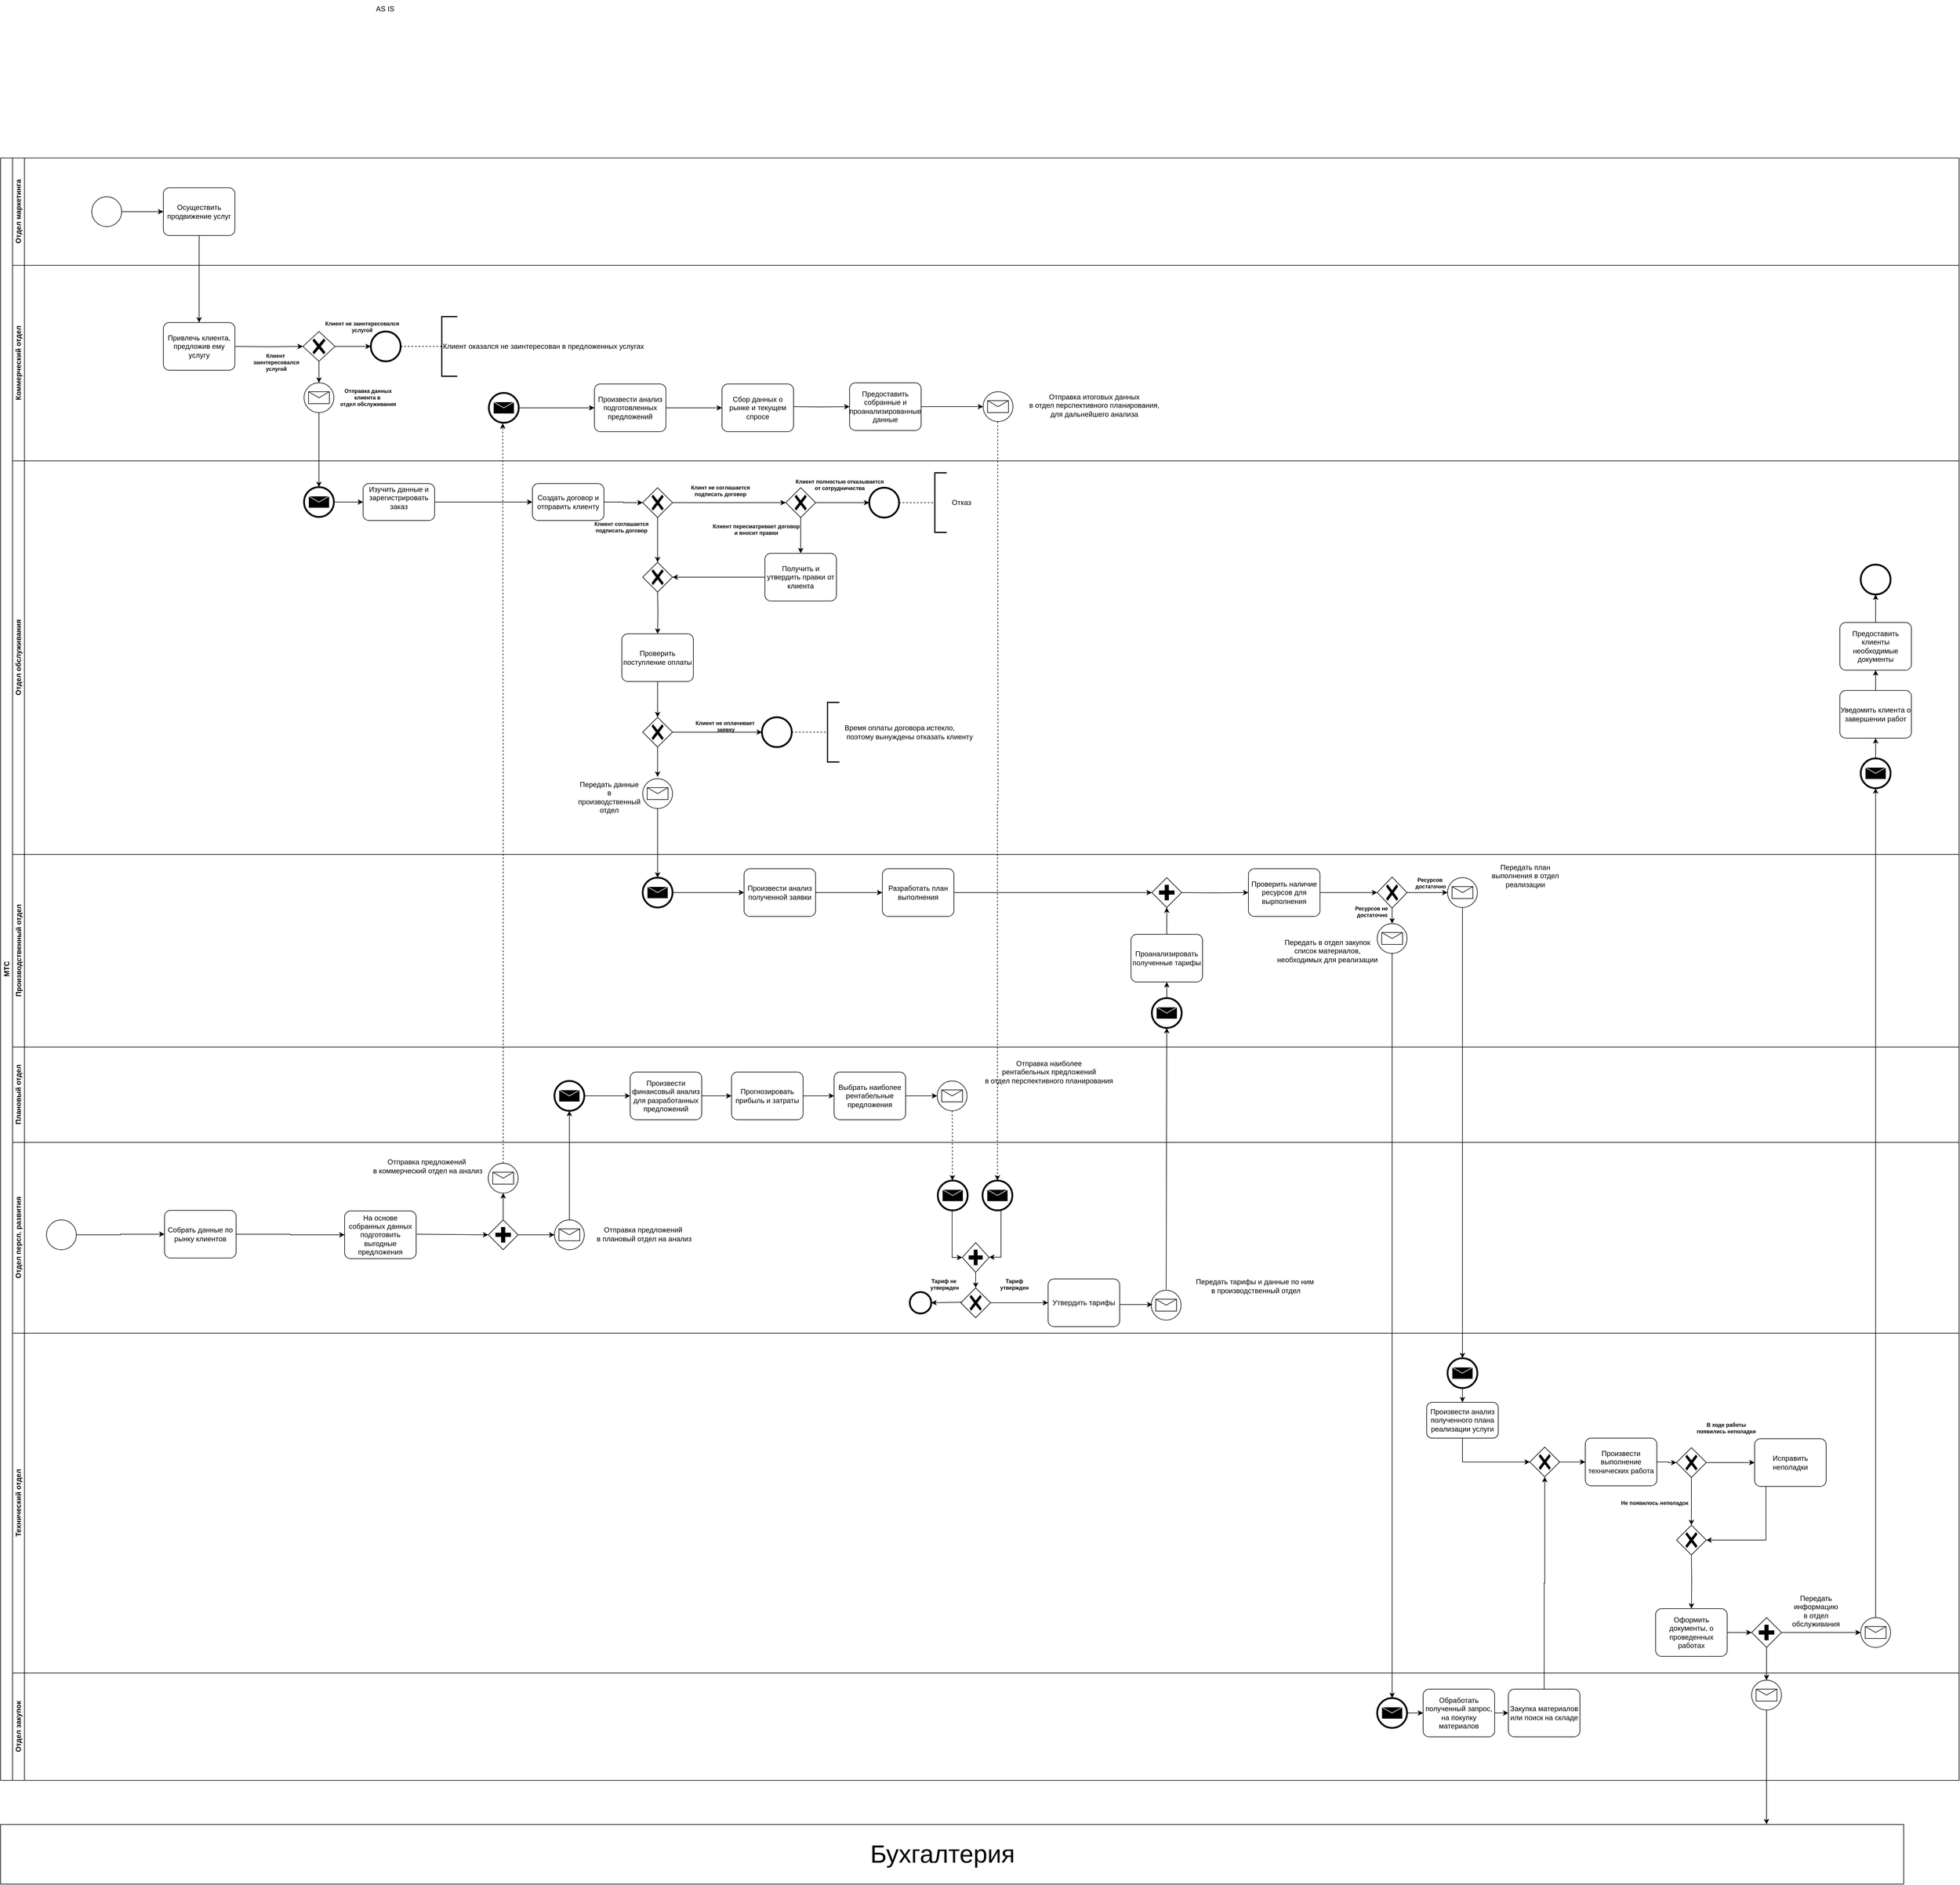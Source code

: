 <mxfile version="26.0.16" pages="2">
  <diagram name="Страница — 1" id="W4fA4WaMRZmaJOSm98-F">
    <mxGraphModel dx="5736" dy="3604" grid="0" gridSize="10" guides="1" tooltips="1" connect="1" arrows="1" fold="1" page="0" pageScale="1" pageWidth="827" pageHeight="1169" math="0" shadow="0">
      <root>
        <mxCell id="0" />
        <mxCell id="1" parent="0" />
        <mxCell id="mMVf_9y5Yj_PCZkCn3cm-171" value="МТС" style="swimlane;html=1;childLayout=stackLayout;resizeParent=1;resizeParentMax=0;horizontal=0;startSize=20;horizontalStack=0;whiteSpace=wrap;" parent="1" vertex="1">
          <mxGeometry x="3" y="25" width="3285" height="2721" as="geometry" />
        </mxCell>
        <mxCell id="mMVf_9y5Yj_PCZkCn3cm-172" value="Отдел маркетинга" style="swimlane;html=1;startSize=20;horizontal=0;" parent="mMVf_9y5Yj_PCZkCn3cm-171" vertex="1">
          <mxGeometry x="20" width="3265" height="180" as="geometry">
            <mxRectangle x="20" width="1150" height="30" as="alternateBounds" />
          </mxGeometry>
        </mxCell>
        <mxCell id="mMVf_9y5Yj_PCZkCn3cm-333" value="" style="points=[[0.145,0.145,0],[0.5,0,0],[0.855,0.145,0],[1,0.5,0],[0.855,0.855,0],[0.5,1,0],[0.145,0.855,0],[0,0.5,0]];shape=mxgraph.bpmn.event;html=1;verticalLabelPosition=bottom;labelBackgroundColor=#ffffff;verticalAlign=top;align=center;perimeter=ellipsePerimeter;outlineConnect=0;aspect=fixed;outline=standard;symbol=general;" parent="mMVf_9y5Yj_PCZkCn3cm-172" vertex="1">
          <mxGeometry x="133" y="65" width="50" height="50" as="geometry" />
        </mxCell>
        <mxCell id="mMVf_9y5Yj_PCZkCn3cm-334" value="Осуществить продвижение услуг" style="points=[[0.25,0,0],[0.5,0,0],[0.75,0,0],[1,0.25,0],[1,0.5,0],[1,0.75,0],[0.75,1,0],[0.5,1,0],[0.25,1,0],[0,0.75,0],[0,0.5,0],[0,0.25,0]];shape=mxgraph.bpmn.task;whiteSpace=wrap;rectStyle=rounded;size=10;html=1;container=1;expand=0;collapsible=0;taskMarker=abstract;" parent="mMVf_9y5Yj_PCZkCn3cm-172" vertex="1">
          <mxGeometry x="253" y="50" width="120" height="80" as="geometry" />
        </mxCell>
        <mxCell id="mMVf_9y5Yj_PCZkCn3cm-335" style="edgeStyle=orthogonalEdgeStyle;rounded=0;orthogonalLoop=1;jettySize=auto;html=1;entryX=0;entryY=0.5;entryDx=0;entryDy=0;entryPerimeter=0;" parent="mMVf_9y5Yj_PCZkCn3cm-172" source="mMVf_9y5Yj_PCZkCn3cm-333" target="mMVf_9y5Yj_PCZkCn3cm-334" edge="1">
          <mxGeometry relative="1" as="geometry" />
        </mxCell>
        <mxCell id="mMVf_9y5Yj_PCZkCn3cm-176" value="Коммерческий отдел" style="swimlane;html=1;startSize=20;horizontal=0;" parent="mMVf_9y5Yj_PCZkCn3cm-171" vertex="1">
          <mxGeometry x="20" y="180" width="3265" height="328" as="geometry" />
        </mxCell>
        <mxCell id="mMVf_9y5Yj_PCZkCn3cm-336" value="Привлечь клиента, предложив ему услугу" style="points=[[0.25,0,0],[0.5,0,0],[0.75,0,0],[1,0.25,0],[1,0.5,0],[1,0.75,0],[0.75,1,0],[0.5,1,0],[0.25,1,0],[0,0.75,0],[0,0.5,0],[0,0.25,0]];shape=mxgraph.bpmn.task;whiteSpace=wrap;rectStyle=rounded;size=10;html=1;container=1;expand=0;collapsible=0;taskMarker=abstract;" parent="mMVf_9y5Yj_PCZkCn3cm-176" vertex="1">
          <mxGeometry x="253" y="96" width="120" height="80" as="geometry" />
        </mxCell>
        <mxCell id="mMVf_9y5Yj_PCZkCn3cm-345" value="" style="edgeStyle=orthogonalEdgeStyle;rounded=0;orthogonalLoop=1;jettySize=auto;html=1;" parent="mMVf_9y5Yj_PCZkCn3cm-176" source="mMVf_9y5Yj_PCZkCn3cm-338" target="mMVf_9y5Yj_PCZkCn3cm-342" edge="1">
          <mxGeometry relative="1" as="geometry" />
        </mxCell>
        <mxCell id="mMVf_9y5Yj_PCZkCn3cm-348" value="" style="edgeStyle=orthogonalEdgeStyle;rounded=0;orthogonalLoop=1;jettySize=auto;html=1;" parent="mMVf_9y5Yj_PCZkCn3cm-176" source="mMVf_9y5Yj_PCZkCn3cm-338" target="mMVf_9y5Yj_PCZkCn3cm-347" edge="1">
          <mxGeometry relative="1" as="geometry" />
        </mxCell>
        <mxCell id="mMVf_9y5Yj_PCZkCn3cm-338" value="" style="points=[[0.25,0.25,0],[0.5,0,0],[0.75,0.25,0],[1,0.5,0],[0.75,0.75,0],[0.5,1,0],[0.25,0.75,0],[0,0.5,0]];shape=mxgraph.bpmn.gateway2;html=1;verticalLabelPosition=bottom;labelBackgroundColor=#ffffff;verticalAlign=top;align=center;perimeter=rhombusPerimeter;outlineConnect=0;outline=none;symbol=none;gwType=exclusive;" parent="mMVf_9y5Yj_PCZkCn3cm-176" vertex="1">
          <mxGeometry x="487" y="111" width="54" height="50" as="geometry" />
        </mxCell>
        <mxCell id="mMVf_9y5Yj_PCZkCn3cm-339" style="edgeStyle=orthogonalEdgeStyle;rounded=0;orthogonalLoop=1;jettySize=auto;html=1;entryX=0;entryY=0.5;entryDx=0;entryDy=0;entryPerimeter=0;" parent="mMVf_9y5Yj_PCZkCn3cm-176" target="mMVf_9y5Yj_PCZkCn3cm-338" edge="1">
          <mxGeometry relative="1" as="geometry">
            <mxPoint x="373" y="136" as="sourcePoint" />
          </mxGeometry>
        </mxCell>
        <mxCell id="mMVf_9y5Yj_PCZkCn3cm-340" value="Клиент не заинтересовался&lt;br&gt;услугой" style="text;strokeColor=none;fillColor=none;html=1;fontSize=9;fontStyle=1;verticalAlign=middle;align=center;" parent="mMVf_9y5Yj_PCZkCn3cm-176" vertex="1">
          <mxGeometry x="541" y="83" width="90" height="40" as="geometry" />
        </mxCell>
        <mxCell id="mMVf_9y5Yj_PCZkCn3cm-341" value="Клиент&amp;nbsp;&lt;div&gt;заинтересовался&lt;br&gt;услугой&lt;/div&gt;" style="text;strokeColor=none;fillColor=none;html=1;fontSize=9;fontStyle=1;verticalAlign=middle;align=center;" parent="mMVf_9y5Yj_PCZkCn3cm-176" vertex="1">
          <mxGeometry x="397" y="143" width="90" height="40" as="geometry" />
        </mxCell>
        <mxCell id="mMVf_9y5Yj_PCZkCn3cm-342" value="" style="points=[[0.145,0.145,0],[0.5,0,0],[0.855,0.145,0],[1,0.5,0],[0.855,0.855,0],[0.5,1,0],[0.145,0.855,0],[0,0.5,0]];shape=mxgraph.bpmn.event;html=1;verticalLabelPosition=bottom;labelBackgroundColor=#ffffff;verticalAlign=top;align=center;perimeter=ellipsePerimeter;outlineConnect=0;aspect=fixed;outline=end;symbol=terminate2;" parent="mMVf_9y5Yj_PCZkCn3cm-176" vertex="1">
          <mxGeometry x="601" y="111" width="50" height="50" as="geometry" />
        </mxCell>
        <mxCell id="mMVf_9y5Yj_PCZkCn3cm-343" value="Клиент оказался не заинтересован в предложенных услугах" style="strokeWidth=2;html=1;shape=mxgraph.flowchart.annotation_1;align=left;pointerEvents=1;" parent="mMVf_9y5Yj_PCZkCn3cm-176" vertex="1">
          <mxGeometry x="720" y="86" width="26" height="100" as="geometry" />
        </mxCell>
        <mxCell id="mMVf_9y5Yj_PCZkCn3cm-344" style="edgeStyle=orthogonalEdgeStyle;rounded=0;orthogonalLoop=1;jettySize=auto;html=1;entryX=0;entryY=0.5;entryDx=0;entryDy=0;entryPerimeter=0;dashed=1;endArrow=none;endFill=0;" parent="mMVf_9y5Yj_PCZkCn3cm-176" source="mMVf_9y5Yj_PCZkCn3cm-342" target="mMVf_9y5Yj_PCZkCn3cm-343" edge="1">
          <mxGeometry relative="1" as="geometry" />
        </mxCell>
        <mxCell id="mMVf_9y5Yj_PCZkCn3cm-347" value="" style="points=[[0.145,0.145,0],[0.5,0,0],[0.855,0.145,0],[1,0.5,0],[0.855,0.855,0],[0.5,1,0],[0.145,0.855,0],[0,0.5,0]];shape=mxgraph.bpmn.event;html=1;verticalLabelPosition=bottom;labelBackgroundColor=#ffffff;verticalAlign=top;align=center;perimeter=ellipsePerimeter;outlineConnect=0;aspect=fixed;outline=standard;symbol=message;" parent="mMVf_9y5Yj_PCZkCn3cm-176" vertex="1">
          <mxGeometry x="489" y="197" width="50" height="50" as="geometry" />
        </mxCell>
        <mxCell id="mMVf_9y5Yj_PCZkCn3cm-349" value="Отправка данных&lt;br&gt;клиента в&amp;nbsp;&lt;br&gt;отдел обслуживания" style="text;strokeColor=none;fillColor=none;html=1;fontSize=9;fontStyle=1;verticalAlign=middle;align=center;" parent="mMVf_9y5Yj_PCZkCn3cm-176" vertex="1">
          <mxGeometry x="551" y="202" width="90" height="40" as="geometry" />
        </mxCell>
        <mxCell id="6tyxrAnVvJZaLS2WUo1E-17" value="Произвести анализ подготовленных предложений" style="points=[[0.25,0,0],[0.5,0,0],[0.75,0,0],[1,0.25,0],[1,0.5,0],[1,0.75,0],[0.75,1,0],[0.5,1,0],[0.25,1,0],[0,0.75,0],[0,0.5,0],[0,0.25,0]];shape=mxgraph.bpmn.task;whiteSpace=wrap;rectStyle=rounded;size=10;html=1;container=1;expand=0;collapsible=0;taskMarker=abstract;" vertex="1" parent="mMVf_9y5Yj_PCZkCn3cm-176">
          <mxGeometry x="976" y="199" width="120" height="80" as="geometry" />
        </mxCell>
        <mxCell id="6tyxrAnVvJZaLS2WUo1E-18" value="Сбор данных о рынке и текущем спросе" style="points=[[0.25,0,0],[0.5,0,0],[0.75,0,0],[1,0.25,0],[1,0.5,0],[1,0.75,0],[0.75,1,0],[0.5,1,0],[0.25,1,0],[0,0.75,0],[0,0.5,0],[0,0.25,0]];shape=mxgraph.bpmn.task;whiteSpace=wrap;rectStyle=rounded;size=10;html=1;container=1;expand=0;collapsible=0;taskMarker=abstract;" vertex="1" parent="mMVf_9y5Yj_PCZkCn3cm-176">
          <mxGeometry x="1190" y="199" width="120" height="80" as="geometry" />
        </mxCell>
        <mxCell id="6tyxrAnVvJZaLS2WUo1E-19" style="edgeStyle=orthogonalEdgeStyle;rounded=0;orthogonalLoop=1;jettySize=auto;html=1;entryX=0;entryY=0.5;entryDx=0;entryDy=0;entryPerimeter=0;" edge="1" parent="mMVf_9y5Yj_PCZkCn3cm-176" source="6tyxrAnVvJZaLS2WUo1E-17" target="6tyxrAnVvJZaLS2WUo1E-18">
          <mxGeometry relative="1" as="geometry" />
        </mxCell>
        <mxCell id="6tyxrAnVvJZaLS2WUo1E-20" value="" style="points=[[0.145,0.145,0],[0.5,0,0],[0.855,0.145,0],[1,0.5,0],[0.855,0.855,0],[0.5,1,0],[0.145,0.855,0],[0,0.5,0]];shape=mxgraph.bpmn.event;html=1;verticalLabelPosition=bottom;labelBackgroundColor=#ffffff;verticalAlign=top;align=center;perimeter=ellipsePerimeter;outlineConnect=0;aspect=fixed;outline=end;symbol=message;" vertex="1" parent="mMVf_9y5Yj_PCZkCn3cm-176">
          <mxGeometry x="799" y="214" width="50" height="50" as="geometry" />
        </mxCell>
        <mxCell id="6tyxrAnVvJZaLS2WUo1E-21" style="edgeStyle=orthogonalEdgeStyle;rounded=0;orthogonalLoop=1;jettySize=auto;html=1;entryX=0;entryY=0.5;entryDx=0;entryDy=0;entryPerimeter=0;" edge="1" parent="mMVf_9y5Yj_PCZkCn3cm-176" source="6tyxrAnVvJZaLS2WUo1E-20" target="6tyxrAnVvJZaLS2WUo1E-17">
          <mxGeometry relative="1" as="geometry" />
        </mxCell>
        <mxCell id="6tyxrAnVvJZaLS2WUo1E-26" value="" style="edgeStyle=orthogonalEdgeStyle;rounded=0;orthogonalLoop=1;jettySize=auto;html=1;entryX=0;entryY=0.5;entryDx=0;entryDy=0;entryPerimeter=0;" edge="1" parent="mMVf_9y5Yj_PCZkCn3cm-176" source="6tyxrAnVvJZaLS2WUo1E-22" target="6tyxrAnVvJZaLS2WUo1E-24">
          <mxGeometry relative="1" as="geometry">
            <mxPoint x="1604" y="237" as="targetPoint" />
          </mxGeometry>
        </mxCell>
        <mxCell id="6tyxrAnVvJZaLS2WUo1E-22" value="Предоставить собранные и проанализированные данные" style="points=[[0.25,0,0],[0.5,0,0],[0.75,0,0],[1,0.25,0],[1,0.5,0],[1,0.75,0],[0.75,1,0],[0.5,1,0],[0.25,1,0],[0,0.75,0],[0,0.5,0],[0,0.25,0]];shape=mxgraph.bpmn.task;whiteSpace=wrap;rectStyle=rounded;size=10;html=1;container=1;expand=0;collapsible=0;taskMarker=abstract;" vertex="1" parent="mMVf_9y5Yj_PCZkCn3cm-176">
          <mxGeometry x="1404" y="197" width="120" height="80" as="geometry" />
        </mxCell>
        <mxCell id="6tyxrAnVvJZaLS2WUo1E-23" style="edgeStyle=orthogonalEdgeStyle;rounded=0;orthogonalLoop=1;jettySize=auto;html=1;entryX=0;entryY=0.5;entryDx=0;entryDy=0;entryPerimeter=0;" edge="1" parent="mMVf_9y5Yj_PCZkCn3cm-176" target="6tyxrAnVvJZaLS2WUo1E-22">
          <mxGeometry relative="1" as="geometry">
            <mxPoint x="1310" y="237" as="sourcePoint" />
          </mxGeometry>
        </mxCell>
        <mxCell id="6tyxrAnVvJZaLS2WUo1E-24" value="" style="points=[[0.145,0.145,0],[0.5,0,0],[0.855,0.145,0],[1,0.5,0],[0.855,0.855,0],[0.5,1,0],[0.145,0.855,0],[0,0.5,0]];shape=mxgraph.bpmn.event;html=1;verticalLabelPosition=bottom;labelBackgroundColor=#ffffff;verticalAlign=top;align=center;perimeter=ellipsePerimeter;outlineConnect=0;aspect=fixed;outline=standard;symbol=message;" vertex="1" parent="mMVf_9y5Yj_PCZkCn3cm-176">
          <mxGeometry x="1628" y="212" width="50" height="50" as="geometry" />
        </mxCell>
        <mxCell id="6tyxrAnVvJZaLS2WUo1E-27" value="Отправка итоговых данных &lt;br&gt;в отдел перспективного планирования, &lt;br&gt;для дальнейшего анализа" style="text;html=1;align=center;verticalAlign=middle;resizable=0;points=[];autosize=1;strokeColor=none;fillColor=none;" vertex="1" parent="mMVf_9y5Yj_PCZkCn3cm-176">
          <mxGeometry x="1696" y="207" width="236" height="55" as="geometry" />
        </mxCell>
        <mxCell id="6tyxrAnVvJZaLS2WUo1E-28" style="edgeStyle=orthogonalEdgeStyle;rounded=0;orthogonalLoop=1;jettySize=auto;html=1;dashed=1;entryX=0.5;entryY=0;entryDx=0;entryDy=0;entryPerimeter=0;" edge="1" parent="mMVf_9y5Yj_PCZkCn3cm-176" target="6tyxrAnVvJZaLS2WUo1E-45">
          <mxGeometry relative="1" as="geometry">
            <mxPoint x="1652.47" y="262" as="sourcePoint" />
            <mxPoint x="1652" y="1512" as="targetPoint" />
          </mxGeometry>
        </mxCell>
        <mxCell id="mMVf_9y5Yj_PCZkCn3cm-196" value="Отдел обслуживания" style="swimlane;html=1;startSize=20;horizontal=0;" parent="mMVf_9y5Yj_PCZkCn3cm-171" vertex="1">
          <mxGeometry x="20" y="508" width="3265" height="660" as="geometry" />
        </mxCell>
        <mxCell id="mMVf_9y5Yj_PCZkCn3cm-351" value="" style="points=[[0.145,0.145,0],[0.5,0,0],[0.855,0.145,0],[1,0.5,0],[0.855,0.855,0],[0.5,1,0],[0.145,0.855,0],[0,0.5,0]];shape=mxgraph.bpmn.event;html=1;verticalLabelPosition=bottom;labelBackgroundColor=#ffffff;verticalAlign=top;align=center;perimeter=ellipsePerimeter;outlineConnect=0;aspect=fixed;outline=end;symbol=message;" parent="mMVf_9y5Yj_PCZkCn3cm-196" vertex="1">
          <mxGeometry x="489" y="44" width="50" height="50" as="geometry" />
        </mxCell>
        <mxCell id="mMVf_9y5Yj_PCZkCn3cm-353" value="Изучить данные и зарегистрировать заказ&lt;div&gt;&lt;br&gt;&lt;/div&gt;" style="points=[[0.25,0,0],[0.5,0,0],[0.75,0,0],[1,0.25,0],[1,0.5,0],[1,0.75,0],[0.75,1,0],[0.5,1,0],[0.25,1,0],[0,0.75,0],[0,0.5,0],[0,0.25,0]];shape=mxgraph.bpmn.task;whiteSpace=wrap;rectStyle=rounded;size=10;html=1;container=1;expand=0;collapsible=0;taskMarker=abstract;" parent="mMVf_9y5Yj_PCZkCn3cm-196" vertex="1">
          <mxGeometry x="588" y="38" width="120" height="62" as="geometry" />
        </mxCell>
        <mxCell id="mMVf_9y5Yj_PCZkCn3cm-354" style="edgeStyle=orthogonalEdgeStyle;rounded=0;orthogonalLoop=1;jettySize=auto;html=1;exitX=1;exitY=0.5;exitDx=0;exitDy=0;exitPerimeter=0;entryX=0;entryY=0.5;entryDx=0;entryDy=0;entryPerimeter=0;" parent="mMVf_9y5Yj_PCZkCn3cm-196" source="mMVf_9y5Yj_PCZkCn3cm-351" target="mMVf_9y5Yj_PCZkCn3cm-353" edge="1">
          <mxGeometry relative="1" as="geometry" />
        </mxCell>
        <mxCell id="mMVf_9y5Yj_PCZkCn3cm-355" value="&lt;div&gt;Создать договор и отправить клиенту&lt;/div&gt;" style="points=[[0.25,0,0],[0.5,0,0],[0.75,0,0],[1,0.25,0],[1,0.5,0],[1,0.75,0],[0.75,1,0],[0.5,1,0],[0.25,1,0],[0,0.75,0],[0,0.5,0],[0,0.25,0]];shape=mxgraph.bpmn.task;whiteSpace=wrap;rectStyle=rounded;size=10;html=1;container=1;expand=0;collapsible=0;taskMarker=abstract;" parent="mMVf_9y5Yj_PCZkCn3cm-196" vertex="1">
          <mxGeometry x="872" y="38" width="120" height="62" as="geometry" />
        </mxCell>
        <mxCell id="mMVf_9y5Yj_PCZkCn3cm-356" style="edgeStyle=orthogonalEdgeStyle;rounded=0;orthogonalLoop=1;jettySize=auto;html=1;exitX=1;exitY=0.5;exitDx=0;exitDy=0;exitPerimeter=0;entryX=0;entryY=0.5;entryDx=0;entryDy=0;entryPerimeter=0;" parent="mMVf_9y5Yj_PCZkCn3cm-196" target="mMVf_9y5Yj_PCZkCn3cm-355" edge="1" source="mMVf_9y5Yj_PCZkCn3cm-353">
          <mxGeometry relative="1" as="geometry">
            <mxPoint x="702" y="144" as="sourcePoint" />
          </mxGeometry>
        </mxCell>
        <mxCell id="6tyxrAnVvJZaLS2WUo1E-82" style="edgeStyle=orthogonalEdgeStyle;rounded=0;orthogonalLoop=1;jettySize=auto;html=1;" edge="1" parent="mMVf_9y5Yj_PCZkCn3cm-196" source="6tyxrAnVvJZaLS2WUo1E-83" target="6tyxrAnVvJZaLS2WUo1E-86">
          <mxGeometry relative="1" as="geometry" />
        </mxCell>
        <mxCell id="6tyxrAnVvJZaLS2WUo1E-83" value="" style="points=[[0.25,0.25,0],[0.5,0,0],[0.75,0.25,0],[1,0.5,0],[0.75,0.75,0],[0.5,1,0],[0.25,0.75,0],[0,0.5,0]];shape=mxgraph.bpmn.gateway2;html=1;verticalLabelPosition=bottom;labelBackgroundColor=#ffffff;verticalAlign=top;align=center;perimeter=rhombusPerimeter;outlineConnect=0;outline=none;symbol=none;gwType=exclusive;" vertex="1" parent="mMVf_9y5Yj_PCZkCn3cm-196">
          <mxGeometry x="1057" y="45" width="50" height="50" as="geometry" />
        </mxCell>
        <mxCell id="6tyxrAnVvJZaLS2WUo1E-84" style="edgeStyle=orthogonalEdgeStyle;rounded=0;orthogonalLoop=1;jettySize=auto;html=1;" edge="1" parent="mMVf_9y5Yj_PCZkCn3cm-196" source="6tyxrAnVvJZaLS2WUo1E-85" target="6tyxrAnVvJZaLS2WUo1E-97">
          <mxGeometry relative="1" as="geometry" />
        </mxCell>
        <mxCell id="6tyxrAnVvJZaLS2WUo1E-85" value="Проверить поступление оплаты" style="points=[[0.25,0,0],[0.5,0,0],[0.75,0,0],[1,0.25,0],[1,0.5,0],[1,0.75,0],[0.75,1,0],[0.5,1,0],[0.25,1,0],[0,0.75,0],[0,0.5,0],[0,0.25,0]];shape=mxgraph.bpmn.task;whiteSpace=wrap;rectStyle=rounded;size=10;html=1;container=1;expand=0;collapsible=0;taskMarker=abstract;" vertex="1" parent="mMVf_9y5Yj_PCZkCn3cm-196">
          <mxGeometry x="1022" y="290" width="120" height="80" as="geometry" />
        </mxCell>
        <mxCell id="6tyxrAnVvJZaLS2WUo1E-86" value="" style="points=[[0.25,0.25,0],[0.5,0,0],[0.75,0.25,0],[1,0.5,0],[0.75,0.75,0],[0.5,1,0],[0.25,0.75,0],[0,0.5,0]];shape=mxgraph.bpmn.gateway2;html=1;verticalLabelPosition=bottom;labelBackgroundColor=#ffffff;verticalAlign=top;align=center;perimeter=rhombusPerimeter;outlineConnect=0;outline=none;symbol=none;gwType=exclusive;" vertex="1" parent="mMVf_9y5Yj_PCZkCn3cm-196">
          <mxGeometry x="1297" y="45" width="50" height="50" as="geometry" />
        </mxCell>
        <mxCell id="6tyxrAnVvJZaLS2WUo1E-87" value="" style="points=[[0.145,0.145,0],[0.5,0,0],[0.855,0.145,0],[1,0.5,0],[0.855,0.855,0],[0.5,1,0],[0.145,0.855,0],[0,0.5,0]];shape=mxgraph.bpmn.event;html=1;verticalLabelPosition=bottom;labelBackgroundColor=#ffffff;verticalAlign=top;align=center;perimeter=ellipsePerimeter;outlineConnect=0;aspect=fixed;outline=end;symbol=terminate2;" vertex="1" parent="mMVf_9y5Yj_PCZkCn3cm-196">
          <mxGeometry x="1437" y="45" width="50" height="50" as="geometry" />
        </mxCell>
        <mxCell id="6tyxrAnVvJZaLS2WUo1E-88" value="&lt;span style=&quot;white-space: pre;&quot;&gt;&#x9;&lt;/span&gt;Отказ" style="strokeWidth=2;html=1;shape=mxgraph.flowchart.annotation_1;align=left;pointerEvents=1;" vertex="1" parent="mMVf_9y5Yj_PCZkCn3cm-196">
          <mxGeometry x="1547" y="20" width="20" height="100" as="geometry" />
        </mxCell>
        <mxCell id="6tyxrAnVvJZaLS2WUo1E-89" style="edgeStyle=orthogonalEdgeStyle;rounded=0;orthogonalLoop=1;jettySize=auto;html=1;entryX=0;entryY=0.5;entryDx=0;entryDy=0;entryPerimeter=0;dashed=1;endArrow=none;endFill=0;" edge="1" parent="mMVf_9y5Yj_PCZkCn3cm-196" source="6tyxrAnVvJZaLS2WUo1E-87" target="6tyxrAnVvJZaLS2WUo1E-88">
          <mxGeometry relative="1" as="geometry" />
        </mxCell>
        <mxCell id="6tyxrAnVvJZaLS2WUo1E-90" style="edgeStyle=orthogonalEdgeStyle;rounded=0;orthogonalLoop=1;jettySize=auto;html=1;entryX=0;entryY=0.5;entryDx=0;entryDy=0;entryPerimeter=0;" edge="1" parent="mMVf_9y5Yj_PCZkCn3cm-196" source="6tyxrAnVvJZaLS2WUo1E-86" target="6tyxrAnVvJZaLS2WUo1E-87">
          <mxGeometry relative="1" as="geometry" />
        </mxCell>
        <mxCell id="6tyxrAnVvJZaLS2WUo1E-91" style="edgeStyle=orthogonalEdgeStyle;rounded=0;orthogonalLoop=1;jettySize=auto;html=1;" edge="1" parent="mMVf_9y5Yj_PCZkCn3cm-196" target="6tyxrAnVvJZaLS2WUo1E-85">
          <mxGeometry relative="1" as="geometry">
            <mxPoint x="1082" y="220" as="sourcePoint" />
          </mxGeometry>
        </mxCell>
        <mxCell id="6tyxrAnVvJZaLS2WUo1E-92" style="edgeStyle=orthogonalEdgeStyle;rounded=0;orthogonalLoop=1;jettySize=auto;html=1;entryX=0.5;entryY=0;entryDx=0;entryDy=0;entryPerimeter=0;" edge="1" parent="mMVf_9y5Yj_PCZkCn3cm-196" source="6tyxrAnVvJZaLS2WUo1E-83">
          <mxGeometry relative="1" as="geometry">
            <mxPoint x="1082" y="170" as="targetPoint" />
          </mxGeometry>
        </mxCell>
        <mxCell id="6tyxrAnVvJZaLS2WUo1E-93" value="Получить и утвердить правки от клиента" style="points=[[0.25,0,0],[0.5,0,0],[0.75,0,0],[1,0.25,0],[1,0.5,0],[1,0.75,0],[0.75,1,0],[0.5,1,0],[0.25,1,0],[0,0.75,0],[0,0.5,0],[0,0.25,0]];shape=mxgraph.bpmn.task;whiteSpace=wrap;rectStyle=rounded;size=10;html=1;container=1;expand=0;collapsible=0;taskMarker=abstract;" vertex="1" parent="mMVf_9y5Yj_PCZkCn3cm-196">
          <mxGeometry x="1262" y="155" width="120" height="80" as="geometry" />
        </mxCell>
        <mxCell id="6tyxrAnVvJZaLS2WUo1E-94" style="edgeStyle=orthogonalEdgeStyle;rounded=0;orthogonalLoop=1;jettySize=auto;html=1;entryX=0.5;entryY=0;entryDx=0;entryDy=0;entryPerimeter=0;" edge="1" parent="mMVf_9y5Yj_PCZkCn3cm-196" source="6tyxrAnVvJZaLS2WUo1E-86" target="6tyxrAnVvJZaLS2WUo1E-93">
          <mxGeometry relative="1" as="geometry" />
        </mxCell>
        <mxCell id="6tyxrAnVvJZaLS2WUo1E-95" style="edgeStyle=orthogonalEdgeStyle;rounded=0;orthogonalLoop=1;jettySize=auto;html=1;entryX=1;entryY=0.5;entryDx=0;entryDy=0;entryPerimeter=0;" edge="1" parent="mMVf_9y5Yj_PCZkCn3cm-196" source="6tyxrAnVvJZaLS2WUo1E-93">
          <mxGeometry relative="1" as="geometry">
            <mxPoint x="1107" y="195" as="targetPoint" />
          </mxGeometry>
        </mxCell>
        <mxCell id="6tyxrAnVvJZaLS2WUo1E-96" style="edgeStyle=orthogonalEdgeStyle;rounded=0;orthogonalLoop=1;jettySize=auto;html=1;" edge="1" parent="mMVf_9y5Yj_PCZkCn3cm-196" source="6tyxrAnVvJZaLS2WUo1E-97">
          <mxGeometry relative="1" as="geometry">
            <mxPoint x="1082" y="530" as="targetPoint" />
          </mxGeometry>
        </mxCell>
        <mxCell id="6tyxrAnVvJZaLS2WUo1E-97" value="" style="points=[[0.25,0.25,0],[0.5,0,0],[0.75,0.25,0],[1,0.5,0],[0.75,0.75,0],[0.5,1,0],[0.25,0.75,0],[0,0.5,0]];shape=mxgraph.bpmn.gateway2;html=1;verticalLabelPosition=bottom;labelBackgroundColor=#ffffff;verticalAlign=top;align=center;perimeter=rhombusPerimeter;outlineConnect=0;outline=none;symbol=none;gwType=exclusive;" vertex="1" parent="mMVf_9y5Yj_PCZkCn3cm-196">
          <mxGeometry x="1057" y="430" width="50" height="50" as="geometry" />
        </mxCell>
        <mxCell id="6tyxrAnVvJZaLS2WUo1E-98" value="" style="points=[[0.145,0.145,0],[0.5,0,0],[0.855,0.145,0],[1,0.5,0],[0.855,0.855,0],[0.5,1,0],[0.145,0.855,0],[0,0.5,0]];shape=mxgraph.bpmn.event;html=1;verticalLabelPosition=bottom;labelBackgroundColor=#ffffff;verticalAlign=top;align=center;perimeter=ellipsePerimeter;outlineConnect=0;aspect=fixed;outline=end;symbol=terminate2;" vertex="1" parent="mMVf_9y5Yj_PCZkCn3cm-196">
          <mxGeometry x="1257" y="430" width="50" height="50" as="geometry" />
        </mxCell>
        <mxCell id="6tyxrAnVvJZaLS2WUo1E-99" value="&lt;span style=&quot;white-space: pre;&quot;&gt;&#x9;&lt;/span&gt;Время оплаты договора истекло,&amp;nbsp;&lt;br&gt;&lt;span style=&quot;white-space: pre;&quot;&gt;&#x9;&lt;/span&gt;&amp;nbsp;поэтому вынуждены отказать клиенту" style="strokeWidth=2;html=1;shape=mxgraph.flowchart.annotation_1;align=left;pointerEvents=1;" vertex="1" parent="mMVf_9y5Yj_PCZkCn3cm-196">
          <mxGeometry x="1367" y="405" width="20" height="100" as="geometry" />
        </mxCell>
        <mxCell id="6tyxrAnVvJZaLS2WUo1E-100" style="edgeStyle=orthogonalEdgeStyle;rounded=0;orthogonalLoop=1;jettySize=auto;html=1;entryX=0;entryY=0.5;entryDx=0;entryDy=0;entryPerimeter=0;dashed=1;endArrow=none;endFill=0;" edge="1" parent="mMVf_9y5Yj_PCZkCn3cm-196" source="6tyxrAnVvJZaLS2WUo1E-98" target="6tyxrAnVvJZaLS2WUo1E-99">
          <mxGeometry relative="1" as="geometry" />
        </mxCell>
        <mxCell id="6tyxrAnVvJZaLS2WUo1E-101" style="edgeStyle=orthogonalEdgeStyle;rounded=0;orthogonalLoop=1;jettySize=auto;html=1;entryX=0;entryY=0.5;entryDx=0;entryDy=0;entryPerimeter=0;" edge="1" parent="mMVf_9y5Yj_PCZkCn3cm-196" source="6tyxrAnVvJZaLS2WUo1E-97" target="6tyxrAnVvJZaLS2WUo1E-98">
          <mxGeometry relative="1" as="geometry" />
        </mxCell>
        <mxCell id="6tyxrAnVvJZaLS2WUo1E-103" value="Клинт не соглашается&lt;br&gt;подписать договор" style="text;strokeColor=none;fillColor=none;html=1;fontSize=9;fontStyle=1;verticalAlign=middle;align=center;" vertex="1" parent="mMVf_9y5Yj_PCZkCn3cm-196">
          <mxGeometry x="1137" y="30" width="100" height="40" as="geometry" />
        </mxCell>
        <mxCell id="6tyxrAnVvJZaLS2WUo1E-104" value="" style="points=[[0.25,0.25,0],[0.5,0,0],[0.75,0.25,0],[1,0.5,0],[0.75,0.75,0],[0.5,1,0],[0.25,0.75,0],[0,0.5,0]];shape=mxgraph.bpmn.gateway2;html=1;verticalLabelPosition=bottom;labelBackgroundColor=#ffffff;verticalAlign=top;align=center;perimeter=rhombusPerimeter;outlineConnect=0;outline=none;symbol=none;gwType=exclusive;" vertex="1" parent="mMVf_9y5Yj_PCZkCn3cm-196">
          <mxGeometry x="1057" y="170" width="50" height="50" as="geometry" />
        </mxCell>
        <mxCell id="6tyxrAnVvJZaLS2WUo1E-105" value="Клиент полностью отказывается&lt;br&gt;от сотрудничества" style="text;strokeColor=none;fillColor=none;html=1;fontSize=9;fontStyle=1;verticalAlign=middle;align=center;" vertex="1" parent="mMVf_9y5Yj_PCZkCn3cm-196">
          <mxGeometry x="1337" y="20" width="100" height="40" as="geometry" />
        </mxCell>
        <mxCell id="6tyxrAnVvJZaLS2WUo1E-106" value="Клиент пересматривает договор&lt;br&gt;и вносит правки" style="text;strokeColor=none;fillColor=none;html=1;fontSize=9;fontStyle=1;verticalAlign=middle;align=center;" vertex="1" parent="mMVf_9y5Yj_PCZkCn3cm-196">
          <mxGeometry x="1197" y="95" width="100" height="40" as="geometry" />
        </mxCell>
        <mxCell id="6tyxrAnVvJZaLS2WUo1E-107" value="Клиент не оплачивает&amp;nbsp;&lt;div&gt;заявку&lt;/div&gt;" style="text;strokeColor=none;fillColor=none;html=1;fontSize=9;fontStyle=1;verticalAlign=middle;align=center;" vertex="1" parent="mMVf_9y5Yj_PCZkCn3cm-196">
          <mxGeometry x="1146" y="425" width="100" height="40" as="geometry" />
        </mxCell>
        <mxCell id="6tyxrAnVvJZaLS2WUo1E-109" style="edgeStyle=orthogonalEdgeStyle;rounded=0;orthogonalLoop=1;jettySize=auto;html=1;entryX=0;entryY=0.5;entryDx=0;entryDy=0;entryPerimeter=0;" edge="1" parent="mMVf_9y5Yj_PCZkCn3cm-196" source="mMVf_9y5Yj_PCZkCn3cm-355" target="6tyxrAnVvJZaLS2WUo1E-83">
          <mxGeometry relative="1" as="geometry" />
        </mxCell>
        <mxCell id="6tyxrAnVvJZaLS2WUo1E-110" value="Клиент соглашается&lt;br&gt;подписать договор" style="text;strokeColor=none;fillColor=none;html=1;fontSize=9;fontStyle=1;verticalAlign=middle;align=center;" vertex="1" parent="mMVf_9y5Yj_PCZkCn3cm-196">
          <mxGeometry x="971" y="91" width="100" height="40" as="geometry" />
        </mxCell>
        <mxCell id="6tyxrAnVvJZaLS2WUo1E-112" value="Передать данные в производственный отдел" style="text;html=1;align=center;verticalAlign=middle;whiteSpace=wrap;rounded=0;" vertex="1" parent="mMVf_9y5Yj_PCZkCn3cm-196">
          <mxGeometry x="971" y="549" width="60" height="30" as="geometry" />
        </mxCell>
        <mxCell id="6tyxrAnVvJZaLS2WUo1E-111" value="" style="points=[[0.145,0.145,0],[0.5,0,0],[0.855,0.145,0],[1,0.5,0],[0.855,0.855,0],[0.5,1,0],[0.145,0.855,0],[0,0.5,0]];shape=mxgraph.bpmn.event;html=1;verticalLabelPosition=bottom;labelBackgroundColor=#ffffff;verticalAlign=top;align=center;perimeter=ellipsePerimeter;outlineConnect=0;aspect=fixed;outline=standard;symbol=message;" vertex="1" parent="mMVf_9y5Yj_PCZkCn3cm-196">
          <mxGeometry x="1057" y="533" width="50" height="50" as="geometry" />
        </mxCell>
        <mxCell id="6tyxrAnVvJZaLS2WUo1E-186" value="Уведомить клиента о завершении работ" style="points=[[0.25,0,0],[0.5,0,0],[0.75,0,0],[1,0.25,0],[1,0.5,0],[1,0.75,0],[0.75,1,0],[0.5,1,0],[0.25,1,0],[0,0.75,0],[0,0.5,0],[0,0.25,0]];shape=mxgraph.bpmn.task;whiteSpace=wrap;rectStyle=rounded;size=10;html=1;container=1;expand=0;collapsible=0;taskMarker=abstract;" vertex="1" parent="mMVf_9y5Yj_PCZkCn3cm-196">
          <mxGeometry x="3065" y="385" width="120" height="80" as="geometry" />
        </mxCell>
        <mxCell id="6tyxrAnVvJZaLS2WUo1E-190" value="" style="points=[[0.145,0.145,0],[0.5,0,0],[0.855,0.145,0],[1,0.5,0],[0.855,0.855,0],[0.5,1,0],[0.145,0.855,0],[0,0.5,0]];shape=mxgraph.bpmn.event;html=1;verticalLabelPosition=bottom;labelBackgroundColor=#ffffff;verticalAlign=top;align=center;perimeter=ellipsePerimeter;outlineConnect=0;aspect=fixed;outline=end;symbol=message;" vertex="1" parent="mMVf_9y5Yj_PCZkCn3cm-196">
          <mxGeometry x="3100" y="499" width="50" height="50" as="geometry" />
        </mxCell>
        <mxCell id="6tyxrAnVvJZaLS2WUo1E-194" style="edgeStyle=orthogonalEdgeStyle;rounded=0;orthogonalLoop=1;jettySize=auto;html=1;entryX=0.5;entryY=1;entryDx=0;entryDy=0;entryPerimeter=0;" edge="1" parent="mMVf_9y5Yj_PCZkCn3cm-196" source="6tyxrAnVvJZaLS2WUo1E-190" target="6tyxrAnVvJZaLS2WUo1E-186">
          <mxGeometry relative="1" as="geometry" />
        </mxCell>
        <mxCell id="6tyxrAnVvJZaLS2WUo1E-195" value="Предоставить клиенты необходимые документы" style="points=[[0.25,0,0],[0.5,0,0],[0.75,0,0],[1,0.25,0],[1,0.5,0],[1,0.75,0],[0.75,1,0],[0.5,1,0],[0.25,1,0],[0,0.75,0],[0,0.5,0],[0,0.25,0]];shape=mxgraph.bpmn.task;whiteSpace=wrap;rectStyle=rounded;size=10;html=1;container=1;expand=0;collapsible=0;taskMarker=abstract;" vertex="1" parent="mMVf_9y5Yj_PCZkCn3cm-196">
          <mxGeometry x="3065" y="271" width="120" height="80" as="geometry" />
        </mxCell>
        <mxCell id="6tyxrAnVvJZaLS2WUo1E-187" value="" style="points=[[0.145,0.145,0],[0.5,0,0],[0.855,0.145,0],[1,0.5,0],[0.855,0.855,0],[0.5,1,0],[0.145,0.855,0],[0,0.5,0]];shape=mxgraph.bpmn.event;html=1;verticalLabelPosition=bottom;labelBackgroundColor=#ffffff;verticalAlign=top;align=center;perimeter=ellipsePerimeter;outlineConnect=0;aspect=fixed;outline=end;symbol=terminate2;" vertex="1" parent="mMVf_9y5Yj_PCZkCn3cm-196">
          <mxGeometry x="3100" y="174" width="50" height="50" as="geometry" />
        </mxCell>
        <mxCell id="6tyxrAnVvJZaLS2WUo1E-196" style="edgeStyle=orthogonalEdgeStyle;rounded=0;orthogonalLoop=1;jettySize=auto;html=1;entryX=0.5;entryY=1;entryDx=0;entryDy=0;entryPerimeter=0;" edge="1" parent="mMVf_9y5Yj_PCZkCn3cm-196" source="6tyxrAnVvJZaLS2WUo1E-186" target="6tyxrAnVvJZaLS2WUo1E-195">
          <mxGeometry relative="1" as="geometry" />
        </mxCell>
        <mxCell id="6tyxrAnVvJZaLS2WUo1E-197" style="edgeStyle=orthogonalEdgeStyle;rounded=0;orthogonalLoop=1;jettySize=auto;html=1;entryX=0.5;entryY=1;entryDx=0;entryDy=0;entryPerimeter=0;" edge="1" parent="mMVf_9y5Yj_PCZkCn3cm-196" source="6tyxrAnVvJZaLS2WUo1E-195" target="6tyxrAnVvJZaLS2WUo1E-187">
          <mxGeometry relative="1" as="geometry" />
        </mxCell>
        <mxCell id="mMVf_9y5Yj_PCZkCn3cm-233" value="Производственный отдел" style="swimlane;html=1;startSize=20;horizontal=0;" parent="mMVf_9y5Yj_PCZkCn3cm-171" vertex="1">
          <mxGeometry x="20" y="1168" width="3265" height="323" as="geometry" />
        </mxCell>
        <mxCell id="6tyxrAnVvJZaLS2WUo1E-16" style="edgeStyle=orthogonalEdgeStyle;rounded=0;orthogonalLoop=1;jettySize=auto;html=1;dashed=1;exitX=0.5;exitY=0;exitDx=0;exitDy=0;exitPerimeter=0;" edge="1" parent="mMVf_9y5Yj_PCZkCn3cm-233" source="6tyxrAnVvJZaLS2WUo1E-10">
          <mxGeometry relative="1" as="geometry">
            <Array as="points" />
            <mxPoint x="822.46" y="480" as="sourcePoint" />
            <mxPoint x="822.23" y="-723" as="targetPoint" />
          </mxGeometry>
        </mxCell>
        <mxCell id="6tyxrAnVvJZaLS2WUo1E-79" style="edgeStyle=orthogonalEdgeStyle;rounded=0;orthogonalLoop=1;jettySize=auto;html=1;entryX=0.5;entryY=1;entryDx=0;entryDy=0;entryPerimeter=0;" edge="1" parent="mMVf_9y5Yj_PCZkCn3cm-233" target="6tyxrAnVvJZaLS2WUo1E-81">
          <mxGeometry relative="1" as="geometry">
            <mxPoint x="1935" y="730" as="sourcePoint" />
            <mxPoint x="1935" y="255" as="targetPoint" />
          </mxGeometry>
        </mxCell>
        <mxCell id="6tyxrAnVvJZaLS2WUo1E-81" value="" style="points=[[0.145,0.145,0],[0.5,0,0],[0.855,0.145,0],[1,0.5,0],[0.855,0.855,0],[0.5,1,0],[0.145,0.855,0],[0,0.5,0]];shape=mxgraph.bpmn.event;html=1;verticalLabelPosition=bottom;labelBackgroundColor=#ffffff;verticalAlign=top;align=center;perimeter=ellipsePerimeter;outlineConnect=0;aspect=fixed;outline=end;symbol=message;" vertex="1" parent="mMVf_9y5Yj_PCZkCn3cm-233">
          <mxGeometry x="1911" y="241" width="50" height="50" as="geometry" />
        </mxCell>
        <mxCell id="6tyxrAnVvJZaLS2WUo1E-119" style="edgeStyle=orthogonalEdgeStyle;rounded=0;orthogonalLoop=1;jettySize=auto;html=1;" edge="1" parent="mMVf_9y5Yj_PCZkCn3cm-233" source="6tyxrAnVvJZaLS2WUo1E-113" target="6tyxrAnVvJZaLS2WUo1E-115">
          <mxGeometry relative="1" as="geometry" />
        </mxCell>
        <mxCell id="6tyxrAnVvJZaLS2WUo1E-113" value="" style="points=[[0.145,0.145,0],[0.5,0,0],[0.855,0.145,0],[1,0.5,0],[0.855,0.855,0],[0.5,1,0],[0.145,0.855,0],[0,0.5,0]];shape=mxgraph.bpmn.event;html=1;verticalLabelPosition=bottom;labelBackgroundColor=#ffffff;verticalAlign=top;align=center;perimeter=ellipsePerimeter;outlineConnect=0;aspect=fixed;outline=end;symbol=message;" vertex="1" parent="mMVf_9y5Yj_PCZkCn3cm-233">
          <mxGeometry x="1057" y="39" width="50" height="50" as="geometry" />
        </mxCell>
        <mxCell id="6tyxrAnVvJZaLS2WUo1E-117" value="Разработать план выполнения" style="points=[[0.25,0,0],[0.5,0,0],[0.75,0,0],[1,0.25,0],[1,0.5,0],[1,0.75,0],[0.75,1,0],[0.5,1,0],[0.25,1,0],[0,0.75,0],[0,0.5,0],[0,0.25,0]];shape=mxgraph.bpmn.task;whiteSpace=wrap;rectStyle=rounded;size=10;html=1;container=1;expand=0;collapsible=0;taskMarker=abstract;" vertex="1" parent="mMVf_9y5Yj_PCZkCn3cm-233">
          <mxGeometry x="1459" y="24" width="120" height="80" as="geometry" />
        </mxCell>
        <mxCell id="6tyxrAnVvJZaLS2WUo1E-115" value="Произвести анализ полученной заявки" style="points=[[0.25,0,0],[0.5,0,0],[0.75,0,0],[1,0.25,0],[1,0.5,0],[1,0.75,0],[0.75,1,0],[0.5,1,0],[0.25,1,0],[0,0.75,0],[0,0.5,0],[0,0.25,0]];shape=mxgraph.bpmn.task;whiteSpace=wrap;rectStyle=rounded;size=10;html=1;container=1;expand=0;collapsible=0;taskMarker=abstract;" vertex="1" parent="mMVf_9y5Yj_PCZkCn3cm-233">
          <mxGeometry x="1227" y="24" width="120" height="80" as="geometry" />
        </mxCell>
        <mxCell id="6tyxrAnVvJZaLS2WUo1E-120" style="edgeStyle=orthogonalEdgeStyle;rounded=0;orthogonalLoop=1;jettySize=auto;html=1;entryX=0;entryY=0.5;entryDx=0;entryDy=0;entryPerimeter=0;" edge="1" parent="mMVf_9y5Yj_PCZkCn3cm-233" source="6tyxrAnVvJZaLS2WUo1E-115" target="6tyxrAnVvJZaLS2WUo1E-117">
          <mxGeometry relative="1" as="geometry" />
        </mxCell>
        <mxCell id="6tyxrAnVvJZaLS2WUo1E-121" value="Проанализировать полученные тарифы" style="points=[[0.25,0,0],[0.5,0,0],[0.75,0,0],[1,0.25,0],[1,0.5,0],[1,0.75,0],[0.75,1,0],[0.5,1,0],[0.25,1,0],[0,0.75,0],[0,0.5,0],[0,0.25,0]];shape=mxgraph.bpmn.task;whiteSpace=wrap;rectStyle=rounded;size=10;html=1;container=1;expand=0;collapsible=0;taskMarker=abstract;" vertex="1" parent="mMVf_9y5Yj_PCZkCn3cm-233">
          <mxGeometry x="1876" y="134" width="120" height="80" as="geometry" />
        </mxCell>
        <mxCell id="6tyxrAnVvJZaLS2WUo1E-122" style="edgeStyle=orthogonalEdgeStyle;rounded=0;orthogonalLoop=1;jettySize=auto;html=1;entryX=0.5;entryY=1;entryDx=0;entryDy=0;entryPerimeter=0;" edge="1" parent="mMVf_9y5Yj_PCZkCn3cm-233" source="6tyxrAnVvJZaLS2WUo1E-81" target="6tyxrAnVvJZaLS2WUo1E-121">
          <mxGeometry relative="1" as="geometry" />
        </mxCell>
        <mxCell id="6tyxrAnVvJZaLS2WUo1E-123" value="" style="points=[[0.25,0.25,0],[0.5,0,0],[0.75,0.25,0],[1,0.5,0],[0.75,0.75,0],[0.5,1,0],[0.25,0.75,0],[0,0.5,0]];shape=mxgraph.bpmn.gateway2;html=1;verticalLabelPosition=bottom;labelBackgroundColor=#ffffff;verticalAlign=top;align=center;perimeter=rhombusPerimeter;outlineConnect=0;outline=none;symbol=none;gwType=parallel;" vertex="1" parent="mMVf_9y5Yj_PCZkCn3cm-233">
          <mxGeometry x="1911" y="39" width="50" height="50" as="geometry" />
        </mxCell>
        <mxCell id="6tyxrAnVvJZaLS2WUo1E-124" style="edgeStyle=orthogonalEdgeStyle;rounded=0;orthogonalLoop=1;jettySize=auto;html=1;entryX=0;entryY=0.5;entryDx=0;entryDy=0;entryPerimeter=0;" edge="1" parent="mMVf_9y5Yj_PCZkCn3cm-233" source="6tyxrAnVvJZaLS2WUo1E-117" target="6tyxrAnVvJZaLS2WUo1E-123">
          <mxGeometry relative="1" as="geometry" />
        </mxCell>
        <mxCell id="6tyxrAnVvJZaLS2WUo1E-125" style="edgeStyle=orthogonalEdgeStyle;rounded=0;orthogonalLoop=1;jettySize=auto;html=1;entryX=0.5;entryY=1;entryDx=0;entryDy=0;entryPerimeter=0;" edge="1" parent="mMVf_9y5Yj_PCZkCn3cm-233" source="6tyxrAnVvJZaLS2WUo1E-121" target="6tyxrAnVvJZaLS2WUo1E-123">
          <mxGeometry relative="1" as="geometry" />
        </mxCell>
        <mxCell id="6tyxrAnVvJZaLS2WUo1E-126" value="Проверить наличие ресурсов для вырполнения" style="points=[[0.25,0,0],[0.5,0,0],[0.75,0,0],[1,0.25,0],[1,0.5,0],[1,0.75,0],[0.75,1,0],[0.5,1,0],[0.25,1,0],[0,0.75,0],[0,0.5,0],[0,0.25,0]];shape=mxgraph.bpmn.task;whiteSpace=wrap;rectStyle=rounded;size=10;html=1;container=1;expand=0;collapsible=0;taskMarker=abstract;" vertex="1" parent="mMVf_9y5Yj_PCZkCn3cm-233">
          <mxGeometry x="2073" y="24" width="120" height="80" as="geometry" />
        </mxCell>
        <mxCell id="6tyxrAnVvJZaLS2WUo1E-127" style="edgeStyle=orthogonalEdgeStyle;rounded=0;orthogonalLoop=1;jettySize=auto;html=1;entryX=0;entryY=0.5;entryDx=0;entryDy=0;entryPerimeter=0;" edge="1" parent="mMVf_9y5Yj_PCZkCn3cm-233" target="6tyxrAnVvJZaLS2WUo1E-126">
          <mxGeometry relative="1" as="geometry">
            <mxPoint x="1961" y="64" as="sourcePoint" />
          </mxGeometry>
        </mxCell>
        <mxCell id="6tyxrAnVvJZaLS2WUo1E-128" value="" style="points=[[0.25,0.25,0],[0.5,0,0],[0.75,0.25,0],[1,0.5,0],[0.75,0.75,0],[0.5,1,0],[0.25,0.75,0],[0,0.5,0]];shape=mxgraph.bpmn.gateway2;html=1;verticalLabelPosition=bottom;labelBackgroundColor=#ffffff;verticalAlign=top;align=center;perimeter=rhombusPerimeter;outlineConnect=0;outline=none;symbol=none;gwType=exclusive;" vertex="1" parent="mMVf_9y5Yj_PCZkCn3cm-233">
          <mxGeometry x="2289" y="38" width="50" height="52" as="geometry" />
        </mxCell>
        <mxCell id="6tyxrAnVvJZaLS2WUo1E-131" value="Ресурсов не&lt;div&gt;&amp;nbsp;достаточно&lt;/div&gt;" style="text;strokeColor=none;fillColor=none;html=1;fontSize=9;fontStyle=1;verticalAlign=middle;align=center;" vertex="1" parent="mMVf_9y5Yj_PCZkCn3cm-233">
          <mxGeometry x="2229" y="76" width="100" height="40" as="geometry" />
        </mxCell>
        <mxCell id="6tyxrAnVvJZaLS2WUo1E-132" style="edgeStyle=orthogonalEdgeStyle;rounded=0;orthogonalLoop=1;jettySize=auto;html=1;entryX=0;entryY=0.5;entryDx=0;entryDy=0;entryPerimeter=0;" edge="1" parent="mMVf_9y5Yj_PCZkCn3cm-233" source="6tyxrAnVvJZaLS2WUo1E-126" target="6tyxrAnVvJZaLS2WUo1E-128">
          <mxGeometry relative="1" as="geometry" />
        </mxCell>
        <mxCell id="6tyxrAnVvJZaLS2WUo1E-133" value="Ресурсов&lt;div&gt;&amp;nbsp;достаточно&lt;/div&gt;" style="text;strokeColor=none;fillColor=none;html=1;fontSize=9;fontStyle=1;verticalAlign=middle;align=center;" vertex="1" parent="mMVf_9y5Yj_PCZkCn3cm-233">
          <mxGeometry x="2327" y="28" width="100" height="40" as="geometry" />
        </mxCell>
        <mxCell id="6tyxrAnVvJZaLS2WUo1E-134" value="" style="points=[[0.145,0.145,0],[0.5,0,0],[0.855,0.145,0],[1,0.5,0],[0.855,0.855,0],[0.5,1,0],[0.145,0.855,0],[0,0.5,0]];shape=mxgraph.bpmn.event;html=1;verticalLabelPosition=bottom;labelBackgroundColor=#ffffff;verticalAlign=top;align=center;perimeter=ellipsePerimeter;outlineConnect=0;aspect=fixed;outline=standard;symbol=message;" vertex="1" parent="mMVf_9y5Yj_PCZkCn3cm-233">
          <mxGeometry x="2289" y="116" width="50" height="50" as="geometry" />
        </mxCell>
        <mxCell id="6tyxrAnVvJZaLS2WUo1E-135" value="" style="points=[[0.145,0.145,0],[0.5,0,0],[0.855,0.145,0],[1,0.5,0],[0.855,0.855,0],[0.5,1,0],[0.145,0.855,0],[0,0.5,0]];shape=mxgraph.bpmn.event;html=1;verticalLabelPosition=bottom;labelBackgroundColor=#ffffff;verticalAlign=top;align=center;perimeter=ellipsePerimeter;outlineConnect=0;aspect=fixed;outline=standard;symbol=message;" vertex="1" parent="mMVf_9y5Yj_PCZkCn3cm-233">
          <mxGeometry x="2407" y="39" width="50" height="50" as="geometry" />
        </mxCell>
        <mxCell id="6tyxrAnVvJZaLS2WUo1E-137" style="edgeStyle=orthogonalEdgeStyle;rounded=0;orthogonalLoop=1;jettySize=auto;html=1;entryX=0.5;entryY=0;entryDx=0;entryDy=0;entryPerimeter=0;" edge="1" parent="mMVf_9y5Yj_PCZkCn3cm-233" source="6tyxrAnVvJZaLS2WUo1E-128" target="6tyxrAnVvJZaLS2WUo1E-134">
          <mxGeometry relative="1" as="geometry" />
        </mxCell>
        <mxCell id="6tyxrAnVvJZaLS2WUo1E-138" style="edgeStyle=orthogonalEdgeStyle;rounded=0;orthogonalLoop=1;jettySize=auto;html=1;entryX=0;entryY=0.5;entryDx=0;entryDy=0;entryPerimeter=0;" edge="1" parent="mMVf_9y5Yj_PCZkCn3cm-233" source="6tyxrAnVvJZaLS2WUo1E-128" target="6tyxrAnVvJZaLS2WUo1E-135">
          <mxGeometry relative="1" as="geometry" />
        </mxCell>
        <mxCell id="6tyxrAnVvJZaLS2WUo1E-139" value="Передать в отдел закупок список материалов, необходимых для реализации" style="text;html=1;align=center;verticalAlign=middle;whiteSpace=wrap;rounded=0;" vertex="1" parent="mMVf_9y5Yj_PCZkCn3cm-233">
          <mxGeometry x="2117" y="146.5" width="177" height="30" as="geometry" />
        </mxCell>
        <mxCell id="6tyxrAnVvJZaLS2WUo1E-140" value="Передать план выполнения в отдел реализации" style="text;html=1;align=center;verticalAlign=middle;whiteSpace=wrap;rounded=0;" vertex="1" parent="mMVf_9y5Yj_PCZkCn3cm-233">
          <mxGeometry x="2473" y="21" width="129" height="30" as="geometry" />
        </mxCell>
        <mxCell id="mMVf_9y5Yj_PCZkCn3cm-251" value="Плановый отдел" style="swimlane;html=1;startSize=20;horizontal=0;" parent="mMVf_9y5Yj_PCZkCn3cm-171" vertex="1">
          <mxGeometry x="20" y="1491" width="3265" height="160" as="geometry" />
        </mxCell>
        <mxCell id="6tyxrAnVvJZaLS2WUo1E-29" value="" style="points=[[0.145,0.145,0],[0.5,0,0],[0.855,0.145,0],[1,0.5,0],[0.855,0.855,0],[0.5,1,0],[0.145,0.855,0],[0,0.5,0]];shape=mxgraph.bpmn.event;html=1;verticalLabelPosition=bottom;labelBackgroundColor=#ffffff;verticalAlign=top;align=center;perimeter=ellipsePerimeter;outlineConnect=0;aspect=fixed;outline=end;symbol=message;" vertex="1" parent="mMVf_9y5Yj_PCZkCn3cm-251">
          <mxGeometry x="909" y="57" width="50" height="50" as="geometry" />
        </mxCell>
        <mxCell id="6tyxrAnVvJZaLS2WUo1E-30" value="Произвести финансовый анализ для разработанных предложений" style="points=[[0.25,0,0],[0.5,0,0],[0.75,0,0],[1,0.25,0],[1,0.5,0],[1,0.75,0],[0.75,1,0],[0.5,1,0],[0.25,1,0],[0,0.75,0],[0,0.5,0],[0,0.25,0]];shape=mxgraph.bpmn.task;whiteSpace=wrap;rectStyle=rounded;size=10;html=1;container=1;expand=0;collapsible=0;taskMarker=abstract;" vertex="1" parent="mMVf_9y5Yj_PCZkCn3cm-251">
          <mxGeometry x="1036" y="42" width="120" height="80" as="geometry" />
        </mxCell>
        <mxCell id="6tyxrAnVvJZaLS2WUo1E-31" value="Прогнозировать прибыль и затраты" style="points=[[0.25,0,0],[0.5,0,0],[0.75,0,0],[1,0.25,0],[1,0.5,0],[1,0.75,0],[0.75,1,0],[0.5,1,0],[0.25,1,0],[0,0.75,0],[0,0.5,0],[0,0.25,0]];shape=mxgraph.bpmn.task;whiteSpace=wrap;rectStyle=rounded;size=10;html=1;container=1;expand=0;collapsible=0;taskMarker=abstract;" vertex="1" parent="mMVf_9y5Yj_PCZkCn3cm-251">
          <mxGeometry x="1206" y="42" width="120" height="80" as="geometry" />
        </mxCell>
        <mxCell id="6tyxrAnVvJZaLS2WUo1E-32" style="edgeStyle=orthogonalEdgeStyle;rounded=0;orthogonalLoop=1;jettySize=auto;html=1;entryX=0;entryY=0.5;entryDx=0;entryDy=0;entryPerimeter=0;" edge="1" parent="mMVf_9y5Yj_PCZkCn3cm-251" source="6tyxrAnVvJZaLS2WUo1E-29" target="6tyxrAnVvJZaLS2WUo1E-30">
          <mxGeometry relative="1" as="geometry" />
        </mxCell>
        <mxCell id="6tyxrAnVvJZaLS2WUo1E-33" style="edgeStyle=orthogonalEdgeStyle;rounded=0;orthogonalLoop=1;jettySize=auto;html=1;entryX=0;entryY=0.5;entryDx=0;entryDy=0;entryPerimeter=0;" edge="1" parent="mMVf_9y5Yj_PCZkCn3cm-251" source="6tyxrAnVvJZaLS2WUo1E-30" target="6tyxrAnVvJZaLS2WUo1E-31">
          <mxGeometry relative="1" as="geometry" />
        </mxCell>
        <mxCell id="6tyxrAnVvJZaLS2WUo1E-34" value="" style="points=[[0.145,0.145,0],[0.5,0,0],[0.855,0.145,0],[1,0.5,0],[0.855,0.855,0],[0.5,1,0],[0.145,0.855,0],[0,0.5,0]];shape=mxgraph.bpmn.event;html=1;verticalLabelPosition=bottom;labelBackgroundColor=#ffffff;verticalAlign=top;align=center;perimeter=ellipsePerimeter;outlineConnect=0;aspect=fixed;outline=standard;symbol=message;" vertex="1" parent="mMVf_9y5Yj_PCZkCn3cm-251">
          <mxGeometry x="1551" y="57" width="50" height="50" as="geometry" />
        </mxCell>
        <mxCell id="6tyxrAnVvJZaLS2WUo1E-35" style="edgeStyle=orthogonalEdgeStyle;rounded=0;orthogonalLoop=1;jettySize=auto;html=1;entryX=0;entryY=0.5;entryDx=0;entryDy=0;entryPerimeter=0;" edge="1" parent="mMVf_9y5Yj_PCZkCn3cm-251" source="6tyxrAnVvJZaLS2WUo1E-38" target="6tyxrAnVvJZaLS2WUo1E-34">
          <mxGeometry relative="1" as="geometry" />
        </mxCell>
        <mxCell id="6tyxrAnVvJZaLS2WUo1E-38" value="Выбрать наиболее рентабельные предложения" style="points=[[0.25,0,0],[0.5,0,0],[0.75,0,0],[1,0.25,0],[1,0.5,0],[1,0.75,0],[0.75,1,0],[0.5,1,0],[0.25,1,0],[0,0.75,0],[0,0.5,0],[0,0.25,0]];shape=mxgraph.bpmn.task;whiteSpace=wrap;rectStyle=rounded;size=10;html=1;container=1;expand=0;collapsible=0;taskMarker=abstract;" vertex="1" parent="mMVf_9y5Yj_PCZkCn3cm-251">
          <mxGeometry x="1378" y="42" width="120" height="80" as="geometry" />
        </mxCell>
        <mxCell id="6tyxrAnVvJZaLS2WUo1E-39" value="" style="edgeStyle=orthogonalEdgeStyle;rounded=0;orthogonalLoop=1;jettySize=auto;html=1;entryX=0;entryY=0.5;entryDx=0;entryDy=0;entryPerimeter=0;" edge="1" parent="mMVf_9y5Yj_PCZkCn3cm-251" source="6tyxrAnVvJZaLS2WUo1E-31" target="6tyxrAnVvJZaLS2WUo1E-38">
          <mxGeometry relative="1" as="geometry">
            <mxPoint x="1428" y="1580" as="sourcePoint" />
            <mxPoint x="1635" y="1580" as="targetPoint" />
          </mxGeometry>
        </mxCell>
        <mxCell id="6tyxrAnVvJZaLS2WUo1E-40" value="Отправка наиболее &lt;br&gt;рентабельных предложений &lt;br&gt;в отдел перспективного планирования" style="text;html=1;align=center;verticalAlign=middle;resizable=0;points=[];autosize=1;strokeColor=none;fillColor=none;" vertex="1" parent="mMVf_9y5Yj_PCZkCn3cm-251">
          <mxGeometry x="1621" y="14" width="233" height="55" as="geometry" />
        </mxCell>
        <mxCell id="mMVf_9y5Yj_PCZkCn3cm-260" value="Отдел персп. развития" style="swimlane;html=1;startSize=20;horizontal=0;" parent="mMVf_9y5Yj_PCZkCn3cm-171" vertex="1">
          <mxGeometry x="20" y="1651" width="3265" height="320" as="geometry" />
        </mxCell>
        <mxCell id="6tyxrAnVvJZaLS2WUo1E-1" value="" style="points=[[0.145,0.145,0],[0.5,0,0],[0.855,0.145,0],[1,0.5,0],[0.855,0.855,0],[0.5,1,0],[0.145,0.855,0],[0,0.5,0]];shape=mxgraph.bpmn.event;html=1;verticalLabelPosition=bottom;labelBackgroundColor=#ffffff;verticalAlign=top;align=center;perimeter=ellipsePerimeter;outlineConnect=0;aspect=fixed;outline=standard;symbol=general;" vertex="1" parent="mMVf_9y5Yj_PCZkCn3cm-260">
          <mxGeometry x="57" y="130" width="50" height="50" as="geometry" />
        </mxCell>
        <mxCell id="6tyxrAnVvJZaLS2WUo1E-2" value="Собрать данные по рынку клиентов" style="points=[[0.25,0,0],[0.5,0,0],[0.75,0,0],[1,0.25,0],[1,0.5,0],[1,0.75,0],[0.75,1,0],[0.5,1,0],[0.25,1,0],[0,0.75,0],[0,0.5,0],[0,0.25,0]];shape=mxgraph.bpmn.task;whiteSpace=wrap;rectStyle=rounded;size=10;html=1;container=1;expand=0;collapsible=0;taskMarker=abstract;" vertex="1" parent="mMVf_9y5Yj_PCZkCn3cm-260">
          <mxGeometry x="255" y="114" width="120" height="80" as="geometry" />
        </mxCell>
        <mxCell id="6tyxrAnVvJZaLS2WUo1E-3" style="edgeStyle=orthogonalEdgeStyle;rounded=0;orthogonalLoop=1;jettySize=auto;html=1;entryX=0;entryY=0.5;entryDx=0;entryDy=0;entryPerimeter=0;" edge="1" parent="mMVf_9y5Yj_PCZkCn3cm-260" source="6tyxrAnVvJZaLS2WUo1E-1" target="6tyxrAnVvJZaLS2WUo1E-2">
          <mxGeometry relative="1" as="geometry" />
        </mxCell>
        <mxCell id="6tyxrAnVvJZaLS2WUo1E-5" style="edgeStyle=orthogonalEdgeStyle;rounded=0;orthogonalLoop=1;jettySize=auto;html=1;entryX=0;entryY=0.5;entryDx=0;entryDy=0;entryPerimeter=0;" edge="1" parent="mMVf_9y5Yj_PCZkCn3cm-260" source="6tyxrAnVvJZaLS2WUo1E-2" target="6tyxrAnVvJZaLS2WUo1E-6">
          <mxGeometry relative="1" as="geometry">
            <mxPoint x="367" y="155" as="targetPoint" />
          </mxGeometry>
        </mxCell>
        <mxCell id="6tyxrAnVvJZaLS2WUo1E-6" value="На основе собранных данных подготовить выгодные предложения" style="points=[[0.25,0,0],[0.5,0,0],[0.75,0,0],[1,0.25,0],[1,0.5,0],[1,0.75,0],[0.75,1,0],[0.5,1,0],[0.25,1,0],[0,0.75,0],[0,0.5,0],[0,0.25,0]];shape=mxgraph.bpmn.task;whiteSpace=wrap;rectStyle=rounded;size=10;html=1;container=1;expand=0;collapsible=0;taskMarker=abstract;" vertex="1" parent="mMVf_9y5Yj_PCZkCn3cm-260">
          <mxGeometry x="557" y="115" width="120" height="80" as="geometry" />
        </mxCell>
        <mxCell id="6tyxrAnVvJZaLS2WUo1E-8" style="edgeStyle=orthogonalEdgeStyle;rounded=0;orthogonalLoop=1;jettySize=auto;html=1;entryX=0;entryY=0.5;entryDx=0;entryDy=0;entryPerimeter=0;" edge="1" parent="mMVf_9y5Yj_PCZkCn3cm-260" target="6tyxrAnVvJZaLS2WUo1E-9">
          <mxGeometry relative="1" as="geometry">
            <mxPoint x="748" y="154" as="targetPoint" />
            <mxPoint x="678" y="154" as="sourcePoint" />
          </mxGeometry>
        </mxCell>
        <mxCell id="6tyxrAnVvJZaLS2WUo1E-9" value="" style="points=[[0.25,0.25,0],[0.5,0,0],[0.75,0.25,0],[1,0.5,0],[0.75,0.75,0],[0.5,1,0],[0.25,0.75,0],[0,0.5,0]];shape=mxgraph.bpmn.gateway2;html=1;verticalLabelPosition=bottom;labelBackgroundColor=#ffffff;verticalAlign=top;align=center;perimeter=rhombusPerimeter;outlineConnect=0;outline=none;symbol=none;gwType=parallel;" vertex="1" parent="mMVf_9y5Yj_PCZkCn3cm-260">
          <mxGeometry x="798" y="130" width="50" height="50" as="geometry" />
        </mxCell>
        <mxCell id="6tyxrAnVvJZaLS2WUo1E-10" value="" style="points=[[0.145,0.145,0],[0.5,0,0],[0.855,0.145,0],[1,0.5,0],[0.855,0.855,0],[0.5,1,0],[0.145,0.855,0],[0,0.5,0]];shape=mxgraph.bpmn.event;html=1;verticalLabelPosition=bottom;labelBackgroundColor=#ffffff;verticalAlign=top;align=center;perimeter=ellipsePerimeter;outlineConnect=0;aspect=fixed;outline=standard;symbol=message;" vertex="1" parent="mMVf_9y5Yj_PCZkCn3cm-260">
          <mxGeometry x="798" y="35" width="50" height="50" as="geometry" />
        </mxCell>
        <mxCell id="6tyxrAnVvJZaLS2WUo1E-11" style="edgeStyle=orthogonalEdgeStyle;rounded=0;orthogonalLoop=1;jettySize=auto;html=1;entryX=0.5;entryY=1;entryDx=0;entryDy=0;entryPerimeter=0;" edge="1" parent="mMVf_9y5Yj_PCZkCn3cm-260" source="6tyxrAnVvJZaLS2WUo1E-9" target="6tyxrAnVvJZaLS2WUo1E-10">
          <mxGeometry relative="1" as="geometry" />
        </mxCell>
        <mxCell id="6tyxrAnVvJZaLS2WUo1E-12" value="" style="points=[[0.145,0.145,0],[0.5,0,0],[0.855,0.145,0],[1,0.5,0],[0.855,0.855,0],[0.5,1,0],[0.145,0.855,0],[0,0.5,0]];shape=mxgraph.bpmn.event;html=1;verticalLabelPosition=bottom;labelBackgroundColor=#ffffff;verticalAlign=top;align=center;perimeter=ellipsePerimeter;outlineConnect=0;aspect=fixed;outline=standard;symbol=message;" vertex="1" parent="mMVf_9y5Yj_PCZkCn3cm-260">
          <mxGeometry x="909" y="130" width="50" height="50" as="geometry" />
        </mxCell>
        <mxCell id="6tyxrAnVvJZaLS2WUo1E-13" style="edgeStyle=orthogonalEdgeStyle;rounded=0;orthogonalLoop=1;jettySize=auto;html=1;entryX=0;entryY=0.5;entryDx=0;entryDy=0;entryPerimeter=0;" edge="1" parent="mMVf_9y5Yj_PCZkCn3cm-260" source="6tyxrAnVvJZaLS2WUo1E-9" target="6tyxrAnVvJZaLS2WUo1E-12">
          <mxGeometry relative="1" as="geometry" />
        </mxCell>
        <mxCell id="6tyxrAnVvJZaLS2WUo1E-14" value="Отправка предложений&amp;nbsp;&lt;div&gt;в коммерческий отдел на анализ&lt;/div&gt;" style="text;html=1;align=center;verticalAlign=middle;resizable=0;points=[];autosize=1;strokeColor=none;fillColor=none;" vertex="1" parent="mMVf_9y5Yj_PCZkCn3cm-260">
          <mxGeometry x="595" y="19" width="201" height="41" as="geometry" />
        </mxCell>
        <mxCell id="6tyxrAnVvJZaLS2WUo1E-15" value="Отправка предложений&amp;nbsp;&lt;div&gt;в плановый отдел на анализ&lt;/div&gt;" style="text;html=1;align=center;verticalAlign=middle;resizable=0;points=[];autosize=1;strokeColor=none;fillColor=none;" vertex="1" parent="mMVf_9y5Yj_PCZkCn3cm-260">
          <mxGeometry x="970" y="133.5" width="177" height="41" as="geometry" />
        </mxCell>
        <mxCell id="6tyxrAnVvJZaLS2WUo1E-46" value="" style="points=[[0.145,0.145,0],[0.5,0,0],[0.855,0.145,0],[1,0.5,0],[0.855,0.855,0],[0.5,1,0],[0.145,0.855,0],[0,0.5,0]];shape=mxgraph.bpmn.event;html=1;verticalLabelPosition=bottom;labelBackgroundColor=#ffffff;verticalAlign=top;align=center;perimeter=ellipsePerimeter;outlineConnect=0;aspect=fixed;outline=end;symbol=message;" vertex="1" parent="mMVf_9y5Yj_PCZkCn3cm-260">
          <mxGeometry x="1552" y="64" width="50" height="50" as="geometry" />
        </mxCell>
        <mxCell id="6tyxrAnVvJZaLS2WUo1E-45" value="" style="points=[[0.145,0.145,0],[0.5,0,0],[0.855,0.145,0],[1,0.5,0],[0.855,0.855,0],[0.5,1,0],[0.145,0.855,0],[0,0.5,0]];shape=mxgraph.bpmn.event;html=1;verticalLabelPosition=bottom;labelBackgroundColor=#ffffff;verticalAlign=top;align=center;perimeter=ellipsePerimeter;outlineConnect=0;aspect=fixed;outline=end;symbol=message;" vertex="1" parent="mMVf_9y5Yj_PCZkCn3cm-260">
          <mxGeometry x="1627" y="64" width="50" height="50" as="geometry" />
        </mxCell>
        <mxCell id="6tyxrAnVvJZaLS2WUo1E-47" style="edgeStyle=orthogonalEdgeStyle;rounded=0;orthogonalLoop=1;jettySize=auto;html=1;" edge="1" parent="mMVf_9y5Yj_PCZkCn3cm-260" source="6tyxrAnVvJZaLS2WUo1E-52" target="6tyxrAnVvJZaLS2WUo1E-51">
          <mxGeometry relative="1" as="geometry">
            <mxPoint x="1624" y="213.5" as="sourcePoint" />
          </mxGeometry>
        </mxCell>
        <mxCell id="6tyxrAnVvJZaLS2WUo1E-48" style="edgeStyle=orthogonalEdgeStyle;rounded=0;orthogonalLoop=1;jettySize=auto;html=1;entryX=0;entryY=0.5;entryDx=0;entryDy=0;entryPerimeter=0;" edge="1" parent="mMVf_9y5Yj_PCZkCn3cm-260" target="6tyxrAnVvJZaLS2WUo1E-52">
          <mxGeometry relative="1" as="geometry">
            <mxPoint x="1595.96" y="184.04" as="targetPoint" />
            <mxPoint x="1577.96" y="114.04" as="sourcePoint" />
            <Array as="points">
              <mxPoint x="1576" y="114" />
              <mxPoint x="1576" y="193" />
            </Array>
          </mxGeometry>
        </mxCell>
        <mxCell id="6tyxrAnVvJZaLS2WUo1E-49" style="edgeStyle=orthogonalEdgeStyle;rounded=0;orthogonalLoop=1;jettySize=auto;html=1;entryX=1;entryY=0.5;entryDx=0;entryDy=0;entryPerimeter=0;" edge="1" parent="mMVf_9y5Yj_PCZkCn3cm-260">
          <mxGeometry relative="1" as="geometry">
            <mxPoint x="1638" y="192.5" as="targetPoint" />
            <mxPoint x="1658" y="125" as="sourcePoint" />
            <Array as="points">
              <mxPoint x="1658" y="114" />
              <mxPoint x="1658" y="193" />
            </Array>
          </mxGeometry>
        </mxCell>
        <mxCell id="6tyxrAnVvJZaLS2WUo1E-51" value="" style="points=[[0.25,0.25,0],[0.5,0,0],[0.75,0.25,0],[1,0.5,0],[0.75,0.75,0],[0.5,1,0],[0.25,0.75,0],[0,0.5,0]];shape=mxgraph.bpmn.gateway2;html=1;verticalLabelPosition=bottom;labelBackgroundColor=#ffffff;verticalAlign=top;align=center;perimeter=rhombusPerimeter;outlineConnect=0;outline=none;symbol=none;gwType=exclusive;" vertex="1" parent="mMVf_9y5Yj_PCZkCn3cm-260">
          <mxGeometry x="1590.5" y="244" width="50" height="50" as="geometry" />
        </mxCell>
        <mxCell id="6tyxrAnVvJZaLS2WUo1E-52" value="" style="points=[[0.25,0.25,0],[0.5,0,0],[0.75,0.25,0],[1,0.5,0],[0.75,0.75,0],[0.5,1,0],[0.25,0.75,0],[0,0.5,0]];shape=mxgraph.bpmn.gateway2;html=1;verticalLabelPosition=bottom;labelBackgroundColor=#ffffff;verticalAlign=top;align=center;perimeter=rhombusPerimeter;outlineConnect=0;outline=none;symbol=none;gwType=parallel;" vertex="1" parent="mMVf_9y5Yj_PCZkCn3cm-260">
          <mxGeometry x="1593" y="168" width="45" height="50" as="geometry" />
        </mxCell>
        <mxCell id="6tyxrAnVvJZaLS2WUo1E-44" value="" style="endArrow=classic;html=1;rounded=0;exitX=0.5;exitY=1;exitDx=0;exitDy=0;exitPerimeter=0;dashed=1;entryX=0.52;entryY=0;entryDx=0;entryDy=0;entryPerimeter=0;" edge="1" parent="mMVf_9y5Yj_PCZkCn3cm-260">
          <mxGeometry width="50" height="50" relative="1" as="geometry">
            <mxPoint x="1576" y="-53" as="sourcePoint" />
            <mxPoint x="1576.43" y="64" as="targetPoint" />
            <Array as="points">
              <mxPoint x="1576.43" y="-22" />
            </Array>
          </mxGeometry>
        </mxCell>
        <mxCell id="6tyxrAnVvJZaLS2WUo1E-63" value="Тариф&lt;div&gt;утвержден&lt;/div&gt;" style="text;strokeColor=none;fillColor=none;html=1;fontSize=9;fontStyle=1;verticalAlign=middle;align=center;" vertex="1" parent="mMVf_9y5Yj_PCZkCn3cm-260">
          <mxGeometry x="1630" y="218" width="100" height="40" as="geometry" />
        </mxCell>
        <mxCell id="6tyxrAnVvJZaLS2WUo1E-59" value="Утвердить тарифы" style="points=[[0.25,0,0],[0.5,0,0],[0.75,0,0],[1,0.25,0],[1,0.5,0],[1,0.75,0],[0.75,1,0],[0.5,1,0],[0.25,1,0],[0,0.75,0],[0,0.5,0],[0,0.25,0]];shape=mxgraph.bpmn.task;whiteSpace=wrap;rectStyle=rounded;size=10;html=1;container=1;expand=0;collapsible=0;taskMarker=abstract;" vertex="1" parent="mMVf_9y5Yj_PCZkCn3cm-260">
          <mxGeometry x="1737" y="229" width="120" height="80" as="geometry" />
        </mxCell>
        <mxCell id="6tyxrAnVvJZaLS2WUo1E-65" value="" style="points=[[0.145,0.145,0],[0.5,0,0],[0.855,0.145,0],[1,0.5,0],[0.855,0.855,0],[0.5,1,0],[0.145,0.855,0],[0,0.5,0]];shape=mxgraph.bpmn.event;html=1;verticalLabelPosition=bottom;labelBackgroundColor=#ffffff;verticalAlign=top;align=center;perimeter=ellipsePerimeter;outlineConnect=0;aspect=fixed;outline=end;symbol=terminate2;" vertex="1" parent="mMVf_9y5Yj_PCZkCn3cm-260">
          <mxGeometry x="1505" y="251" width="36" height="36" as="geometry" />
        </mxCell>
        <mxCell id="6tyxrAnVvJZaLS2WUo1E-66" style="edgeStyle=orthogonalEdgeStyle;rounded=0;orthogonalLoop=1;jettySize=auto;html=1;entryX=1;entryY=0.5;entryDx=0;entryDy=0;entryPerimeter=0;" edge="1" parent="mMVf_9y5Yj_PCZkCn3cm-260" target="6tyxrAnVvJZaLS2WUo1E-65">
          <mxGeometry relative="1" as="geometry">
            <mxPoint x="1593" y="268" as="sourcePoint" />
          </mxGeometry>
        </mxCell>
        <mxCell id="6tyxrAnVvJZaLS2WUo1E-67" value="Тариф не&amp;nbsp;&lt;div&gt;утвержден&lt;/div&gt;" style="text;strokeColor=none;fillColor=none;html=1;fontSize=9;fontStyle=1;verticalAlign=middle;align=center;" vertex="1" parent="mMVf_9y5Yj_PCZkCn3cm-260">
          <mxGeometry x="1513" y="218" width="100" height="40" as="geometry" />
        </mxCell>
        <mxCell id="6tyxrAnVvJZaLS2WUo1E-74" style="edgeStyle=orthogonalEdgeStyle;rounded=0;orthogonalLoop=1;jettySize=auto;html=1;entryX=0;entryY=0.5;entryDx=0;entryDy=0;entryPerimeter=0;exitX=1;exitY=0.5;exitDx=0;exitDy=0;exitPerimeter=0;" edge="1" parent="mMVf_9y5Yj_PCZkCn3cm-260" source="6tyxrAnVvJZaLS2WUo1E-51" target="6tyxrAnVvJZaLS2WUo1E-59">
          <mxGeometry relative="1" as="geometry">
            <mxPoint x="1603" y="278" as="sourcePoint" />
            <mxPoint x="1551" y="279" as="targetPoint" />
          </mxGeometry>
        </mxCell>
        <mxCell id="6tyxrAnVvJZaLS2WUo1E-75" value="" style="points=[[0.145,0.145,0],[0.5,0,0],[0.855,0.145,0],[1,0.5,0],[0.855,0.855,0],[0.5,1,0],[0.145,0.855,0],[0,0.5,0]];shape=mxgraph.bpmn.event;html=1;verticalLabelPosition=bottom;labelBackgroundColor=#ffffff;verticalAlign=top;align=center;perimeter=ellipsePerimeter;outlineConnect=0;aspect=fixed;outline=standard;symbol=message;" vertex="1" parent="mMVf_9y5Yj_PCZkCn3cm-260">
          <mxGeometry x="1910" y="248" width="50" height="50" as="geometry" />
        </mxCell>
        <mxCell id="6tyxrAnVvJZaLS2WUo1E-76" style="edgeStyle=orthogonalEdgeStyle;rounded=0;orthogonalLoop=1;jettySize=auto;html=1;exitX=1;exitY=0.5;exitDx=0;exitDy=0;exitPerimeter=0;" edge="1" parent="mMVf_9y5Yj_PCZkCn3cm-260">
          <mxGeometry relative="1" as="geometry">
            <mxPoint x="1857" y="272" as="sourcePoint" />
            <mxPoint x="1912" y="272" as="targetPoint" />
          </mxGeometry>
        </mxCell>
        <mxCell id="6tyxrAnVvJZaLS2WUo1E-77" value="Передать тарифы и данные по ним&amp;nbsp;&lt;br&gt;в производственный отдел" style="text;html=1;align=center;verticalAlign=middle;resizable=0;points=[];autosize=1;strokeColor=none;fillColor=none;" vertex="1" parent="mMVf_9y5Yj_PCZkCn3cm-260">
          <mxGeometry x="1975" y="220" width="219" height="41" as="geometry" />
        </mxCell>
        <mxCell id="mMVf_9y5Yj_PCZkCn3cm-337" value="" style="endArrow=classic;html=1;rounded=0;entryX=0.5;entryY=0;entryDx=0;entryDy=0;entryPerimeter=0;exitX=0.5;exitY=1;exitDx=0;exitDy=0;exitPerimeter=0;" parent="mMVf_9y5Yj_PCZkCn3cm-171" source="mMVf_9y5Yj_PCZkCn3cm-334" target="mMVf_9y5Yj_PCZkCn3cm-336" edge="1">
          <mxGeometry width="50" height="50" relative="1" as="geometry">
            <mxPoint x="333" y="136" as="sourcePoint" />
            <mxPoint x="385" y="78" as="targetPoint" />
          </mxGeometry>
        </mxCell>
        <mxCell id="mMVf_9y5Yj_PCZkCn3cm-352" value="" style="edgeStyle=orthogonalEdgeStyle;rounded=0;orthogonalLoop=1;jettySize=auto;html=1;" parent="mMVf_9y5Yj_PCZkCn3cm-171" source="mMVf_9y5Yj_PCZkCn3cm-347" target="mMVf_9y5Yj_PCZkCn3cm-351" edge="1">
          <mxGeometry relative="1" as="geometry" />
        </mxCell>
        <mxCell id="6tyxrAnVvJZaLS2WUo1E-37" value="" style="edgeStyle=orthogonalEdgeStyle;rounded=0;orthogonalLoop=1;jettySize=auto;html=1;entryX=0.5;entryY=1;entryDx=0;entryDy=0;entryPerimeter=0;" edge="1" parent="mMVf_9y5Yj_PCZkCn3cm-171" source="6tyxrAnVvJZaLS2WUo1E-12" target="6tyxrAnVvJZaLS2WUo1E-29">
          <mxGeometry relative="1" as="geometry">
            <mxPoint x="954" y="1585" as="targetPoint" />
            <Array as="points" />
          </mxGeometry>
        </mxCell>
        <mxCell id="6tyxrAnVvJZaLS2WUo1E-114" style="edgeStyle=orthogonalEdgeStyle;rounded=0;orthogonalLoop=1;jettySize=auto;html=1;" edge="1" parent="mMVf_9y5Yj_PCZkCn3cm-171" source="6tyxrAnVvJZaLS2WUo1E-111" target="6tyxrAnVvJZaLS2WUo1E-113">
          <mxGeometry relative="1" as="geometry" />
        </mxCell>
        <mxCell id="6tyxrAnVvJZaLS2WUo1E-145" style="edgeStyle=orthogonalEdgeStyle;rounded=0;orthogonalLoop=1;jettySize=auto;html=1;entryX=0.5;entryY=0;entryDx=0;entryDy=0;entryPerimeter=0;" edge="1" parent="mMVf_9y5Yj_PCZkCn3cm-171" source="6tyxrAnVvJZaLS2WUo1E-134" target="6tyxrAnVvJZaLS2WUo1E-141">
          <mxGeometry relative="1" as="geometry" />
        </mxCell>
        <mxCell id="6tyxrAnVvJZaLS2WUo1E-147" style="edgeStyle=orthogonalEdgeStyle;rounded=0;orthogonalLoop=1;jettySize=auto;html=1;entryX=0.5;entryY=0;entryDx=0;entryDy=0;entryPerimeter=0;" edge="1" parent="mMVf_9y5Yj_PCZkCn3cm-171" source="6tyxrAnVvJZaLS2WUo1E-135" target="6tyxrAnVvJZaLS2WUo1E-146">
          <mxGeometry relative="1" as="geometry" />
        </mxCell>
        <mxCell id="mMVf_9y5Yj_PCZkCn3cm-289" value="Технический отдел" style="swimlane;html=1;startSize=20;horizontal=0;" parent="mMVf_9y5Yj_PCZkCn3cm-171" vertex="1">
          <mxGeometry x="20" y="1971" width="3265" height="570" as="geometry" />
        </mxCell>
        <mxCell id="6tyxrAnVvJZaLS2WUo1E-153" style="edgeStyle=orthogonalEdgeStyle;rounded=0;orthogonalLoop=1;jettySize=auto;html=1;" edge="1" parent="mMVf_9y5Yj_PCZkCn3cm-289" source="6tyxrAnVvJZaLS2WUo1E-146" target="6tyxrAnVvJZaLS2WUo1E-152">
          <mxGeometry relative="1" as="geometry" />
        </mxCell>
        <mxCell id="6tyxrAnVvJZaLS2WUo1E-146" value="" style="points=[[0.145,0.145,0],[0.5,0,0],[0.855,0.145,0],[1,0.5,0],[0.855,0.855,0],[0.5,1,0],[0.145,0.855,0],[0,0.5,0]];shape=mxgraph.bpmn.event;html=1;verticalLabelPosition=bottom;labelBackgroundColor=#ffffff;verticalAlign=top;align=center;perimeter=ellipsePerimeter;outlineConnect=0;aspect=fixed;outline=end;symbol=message;" vertex="1" parent="mMVf_9y5Yj_PCZkCn3cm-289">
          <mxGeometry x="2407" y="42" width="50" height="50" as="geometry" />
        </mxCell>
        <mxCell id="6tyxrAnVvJZaLS2WUo1E-156" style="edgeStyle=orthogonalEdgeStyle;rounded=0;orthogonalLoop=1;jettySize=auto;html=1;entryX=0;entryY=0.5;entryDx=0;entryDy=0;entryPerimeter=0;" edge="1" parent="mMVf_9y5Yj_PCZkCn3cm-289" source="6tyxrAnVvJZaLS2WUo1E-152" target="6tyxrAnVvJZaLS2WUo1E-154">
          <mxGeometry relative="1" as="geometry">
            <mxPoint x="2432" y="215" as="targetPoint" />
            <Array as="points">
              <mxPoint x="2432" y="216" />
            </Array>
          </mxGeometry>
        </mxCell>
        <mxCell id="6tyxrAnVvJZaLS2WUo1E-152" value="Произвести анализ полученного плана реализации услуги" style="rounded=1;whiteSpace=wrap;html=1;" vertex="1" parent="mMVf_9y5Yj_PCZkCn3cm-289">
          <mxGeometry x="2372" y="116" width="120" height="60" as="geometry" />
        </mxCell>
        <mxCell id="6tyxrAnVvJZaLS2WUo1E-154" value="" style="points=[[0.25,0.25,0],[0.5,0,0],[0.75,0.25,0],[1,0.5,0],[0.75,0.75,0],[0.5,1,0],[0.25,0.75,0],[0,0.5,0]];shape=mxgraph.bpmn.gateway2;html=1;verticalLabelPosition=bottom;labelBackgroundColor=#ffffff;verticalAlign=top;align=center;perimeter=rhombusPerimeter;outlineConnect=0;outline=none;symbol=none;gwType=exclusive;" vertex="1" parent="mMVf_9y5Yj_PCZkCn3cm-289">
          <mxGeometry x="2545" y="191" width="50" height="50" as="geometry" />
        </mxCell>
        <mxCell id="6tyxrAnVvJZaLS2WUo1E-158" value="Произвести выполнение технических работа" style="points=[[0.25,0,0],[0.5,0,0],[0.75,0,0],[1,0.25,0],[1,0.5,0],[1,0.75,0],[0.75,1,0],[0.5,1,0],[0.25,1,0],[0,0.75,0],[0,0.5,0],[0,0.25,0]];shape=mxgraph.bpmn.task;whiteSpace=wrap;rectStyle=rounded;size=10;html=1;container=1;expand=0;collapsible=0;taskMarker=abstract;" vertex="1" parent="mMVf_9y5Yj_PCZkCn3cm-289">
          <mxGeometry x="2638" y="176" width="120" height="80" as="geometry" />
        </mxCell>
        <mxCell id="6tyxrAnVvJZaLS2WUo1E-160" value="" style="points=[[0.25,0.25,0],[0.5,0,0],[0.75,0.25,0],[1,0.5,0],[0.75,0.75,0],[0.5,1,0],[0.25,0.75,0],[0,0.5,0]];shape=mxgraph.bpmn.gateway2;html=1;verticalLabelPosition=bottom;labelBackgroundColor=#ffffff;verticalAlign=top;align=center;perimeter=rhombusPerimeter;outlineConnect=0;outline=none;symbol=none;gwType=exclusive;" vertex="1" parent="mMVf_9y5Yj_PCZkCn3cm-289">
          <mxGeometry x="2791" y="192" width="50" height="50" as="geometry" />
        </mxCell>
        <mxCell id="6tyxrAnVvJZaLS2WUo1E-161" style="edgeStyle=orthogonalEdgeStyle;rounded=0;orthogonalLoop=1;jettySize=auto;html=1;entryX=0;entryY=0.5;entryDx=0;entryDy=0;entryPerimeter=0;" edge="1" parent="mMVf_9y5Yj_PCZkCn3cm-289" source="6tyxrAnVvJZaLS2WUo1E-158" target="6tyxrAnVvJZaLS2WUo1E-160">
          <mxGeometry relative="1" as="geometry" />
        </mxCell>
        <mxCell id="6tyxrAnVvJZaLS2WUo1E-162" value="Исправить неполадки" style="points=[[0.25,0,0],[0.5,0,0],[0.75,0,0],[1,0.25,0],[1,0.5,0],[1,0.75,0],[0.75,1,0],[0.5,1,0],[0.25,1,0],[0,0.75,0],[0,0.5,0],[0,0.25,0]];shape=mxgraph.bpmn.task;whiteSpace=wrap;rectStyle=rounded;size=10;html=1;container=1;expand=0;collapsible=0;taskMarker=abstract;" vertex="1" parent="mMVf_9y5Yj_PCZkCn3cm-289">
          <mxGeometry x="2922" y="177" width="120" height="80" as="geometry" />
        </mxCell>
        <mxCell id="6tyxrAnVvJZaLS2WUo1E-163" style="edgeStyle=orthogonalEdgeStyle;rounded=0;orthogonalLoop=1;jettySize=auto;html=1;entryX=0;entryY=0.5;entryDx=0;entryDy=0;entryPerimeter=0;" edge="1" parent="mMVf_9y5Yj_PCZkCn3cm-289" source="6tyxrAnVvJZaLS2WUo1E-160" target="6tyxrAnVvJZaLS2WUo1E-162">
          <mxGeometry relative="1" as="geometry" />
        </mxCell>
        <mxCell id="6tyxrAnVvJZaLS2WUo1E-164" style="edgeStyle=orthogonalEdgeStyle;rounded=0;orthogonalLoop=1;jettySize=auto;html=1;entryX=0.5;entryY=0;entryDx=0;entryDy=0;entryPerimeter=0;" edge="1" parent="mMVf_9y5Yj_PCZkCn3cm-289" source="6tyxrAnVvJZaLS2WUo1E-160">
          <mxGeometry relative="1" as="geometry">
            <mxPoint x="2816" y="322" as="targetPoint" />
          </mxGeometry>
        </mxCell>
        <mxCell id="6tyxrAnVvJZaLS2WUo1E-165" style="edgeStyle=orthogonalEdgeStyle;rounded=0;orthogonalLoop=1;jettySize=auto;html=1;entryX=1;entryY=0.5;entryDx=0;entryDy=0;entryPerimeter=0;" edge="1" parent="mMVf_9y5Yj_PCZkCn3cm-289" source="6tyxrAnVvJZaLS2WUo1E-162">
          <mxGeometry relative="1" as="geometry">
            <Array as="points">
              <mxPoint x="2941" y="347" />
            </Array>
            <mxPoint x="2841" y="347" as="targetPoint" />
          </mxGeometry>
        </mxCell>
        <mxCell id="6tyxrAnVvJZaLS2WUo1E-166" style="edgeStyle=orthogonalEdgeStyle;rounded=0;orthogonalLoop=1;jettySize=auto;html=1;" edge="1" parent="mMVf_9y5Yj_PCZkCn3cm-289" source="6tyxrAnVvJZaLS2WUo1E-167" target="6tyxrAnVvJZaLS2WUo1E-170">
          <mxGeometry relative="1" as="geometry" />
        </mxCell>
        <mxCell id="6tyxrAnVvJZaLS2WUo1E-167" value="Оформить документы, о проведенных работах" style="points=[[0.25,0,0],[0.5,0,0],[0.75,0,0],[1,0.25,0],[1,0.5,0],[1,0.75,0],[0.75,1,0],[0.5,1,0],[0.25,1,0],[0,0.75,0],[0,0.5,0],[0,0.25,0]];shape=mxgraph.bpmn.task;whiteSpace=wrap;rectStyle=rounded;size=10;html=1;container=1;expand=0;collapsible=0;taskMarker=abstract;" vertex="1" parent="mMVf_9y5Yj_PCZkCn3cm-289">
          <mxGeometry x="2756" y="462" width="120" height="80" as="geometry" />
        </mxCell>
        <mxCell id="6tyxrAnVvJZaLS2WUo1E-168" style="edgeStyle=orthogonalEdgeStyle;rounded=0;orthogonalLoop=1;jettySize=auto;html=1;entryX=0.5;entryY=0;entryDx=0;entryDy=0;entryPerimeter=0;" edge="1" parent="mMVf_9y5Yj_PCZkCn3cm-289" target="6tyxrAnVvJZaLS2WUo1E-167">
          <mxGeometry relative="1" as="geometry">
            <mxPoint x="2816" y="372" as="sourcePoint" />
          </mxGeometry>
        </mxCell>
        <mxCell id="6tyxrAnVvJZaLS2WUo1E-169" style="edgeStyle=orthogonalEdgeStyle;rounded=0;orthogonalLoop=1;jettySize=auto;html=1;entryX=0.5;entryY=0;entryDx=0;entryDy=0;entryPerimeter=0;" edge="1" parent="mMVf_9y5Yj_PCZkCn3cm-289" source="6tyxrAnVvJZaLS2WUo1E-170" target="6tyxrAnVvJZaLS2WUo1E-171">
          <mxGeometry relative="1" as="geometry" />
        </mxCell>
        <mxCell id="6tyxrAnVvJZaLS2WUo1E-170" value="" style="points=[[0.25,0.25,0],[0.5,0,0],[0.75,0.25,0],[1,0.5,0],[0.75,0.75,0],[0.5,1,0],[0.25,0.75,0],[0,0.5,0]];shape=mxgraph.bpmn.gateway2;html=1;verticalLabelPosition=bottom;labelBackgroundColor=#ffffff;verticalAlign=top;align=center;perimeter=rhombusPerimeter;outlineConnect=0;outline=none;symbol=none;gwType=parallel;" vertex="1" parent="mMVf_9y5Yj_PCZkCn3cm-289">
          <mxGeometry x="2917" y="477" width="50" height="50" as="geometry" />
        </mxCell>
        <mxCell id="6tyxrAnVvJZaLS2WUo1E-179" style="edgeStyle=orthogonalEdgeStyle;rounded=0;orthogonalLoop=1;jettySize=auto;html=1;" edge="1" parent="mMVf_9y5Yj_PCZkCn3cm-289" source="6tyxrAnVvJZaLS2WUo1E-171">
          <mxGeometry relative="1" as="geometry">
            <mxPoint x="2942" y="823.667" as="targetPoint" />
          </mxGeometry>
        </mxCell>
        <mxCell id="6tyxrAnVvJZaLS2WUo1E-171" value="" style="points=[[0.145,0.145,0],[0.5,0,0],[0.855,0.145,0],[1,0.5,0],[0.855,0.855,0],[0.5,1,0],[0.145,0.855,0],[0,0.5,0]];shape=mxgraph.bpmn.event;html=1;verticalLabelPosition=bottom;labelBackgroundColor=#ffffff;verticalAlign=top;align=center;perimeter=ellipsePerimeter;outlineConnect=0;aspect=fixed;outline=standard;symbol=message;" vertex="1" parent="mMVf_9y5Yj_PCZkCn3cm-289">
          <mxGeometry x="2917" y="582" width="50" height="50" as="geometry" />
        </mxCell>
        <mxCell id="6tyxrAnVvJZaLS2WUo1E-172" style="edgeStyle=orthogonalEdgeStyle;rounded=0;orthogonalLoop=1;jettySize=auto;html=1;entryX=0;entryY=0.5;entryDx=0;entryDy=0;entryPerimeter=0;" edge="1" parent="mMVf_9y5Yj_PCZkCn3cm-289" source="6tyxrAnVvJZaLS2WUo1E-170" target="6tyxrAnVvJZaLS2WUo1E-178">
          <mxGeometry relative="1" as="geometry">
            <mxPoint x="3011" y="502" as="targetPoint" />
          </mxGeometry>
        </mxCell>
        <mxCell id="6tyxrAnVvJZaLS2WUo1E-174" value="" style="points=[[0.25,0.25,0],[0.5,0,0],[0.75,0.25,0],[1,0.5,0],[0.75,0.75,0],[0.5,1,0],[0.25,0.75,0],[0,0.5,0]];shape=mxgraph.bpmn.gateway2;html=1;verticalLabelPosition=bottom;labelBackgroundColor=#ffffff;verticalAlign=top;align=center;perimeter=rhombusPerimeter;outlineConnect=0;outline=none;symbol=none;gwType=exclusive;" vertex="1" parent="mMVf_9y5Yj_PCZkCn3cm-289">
          <mxGeometry x="2791" y="322" width="50" height="50" as="geometry" />
        </mxCell>
        <mxCell id="6tyxrAnVvJZaLS2WUo1E-175" value="Не появилось неполадок" style="text;strokeColor=none;fillColor=none;html=1;fontSize=9;fontStyle=1;verticalAlign=middle;align=center;" vertex="1" parent="mMVf_9y5Yj_PCZkCn3cm-289">
          <mxGeometry x="2704" y="265" width="100" height="40" as="geometry" />
        </mxCell>
        <mxCell id="6tyxrAnVvJZaLS2WUo1E-176" value="В ходе работы&lt;br&gt;появились неполадки" style="text;strokeColor=none;fillColor=none;html=1;fontSize=9;fontStyle=1;verticalAlign=middle;align=center;" vertex="1" parent="mMVf_9y5Yj_PCZkCn3cm-289">
          <mxGeometry x="2824" y="139" width="100" height="40" as="geometry" />
        </mxCell>
        <mxCell id="6tyxrAnVvJZaLS2WUo1E-177" style="edgeStyle=orthogonalEdgeStyle;rounded=0;orthogonalLoop=1;jettySize=auto;html=1;entryX=0;entryY=0.5;entryDx=0;entryDy=0;entryPerimeter=0;" edge="1" parent="mMVf_9y5Yj_PCZkCn3cm-289" source="6tyxrAnVvJZaLS2WUo1E-154" target="6tyxrAnVvJZaLS2WUo1E-158">
          <mxGeometry relative="1" as="geometry" />
        </mxCell>
        <mxCell id="6tyxrAnVvJZaLS2WUo1E-178" value="" style="points=[[0.145,0.145,0],[0.5,0,0],[0.855,0.145,0],[1,0.5,0],[0.855,0.855,0],[0.5,1,0],[0.145,0.855,0],[0,0.5,0]];shape=mxgraph.bpmn.event;html=1;verticalLabelPosition=bottom;labelBackgroundColor=#ffffff;verticalAlign=top;align=center;perimeter=ellipsePerimeter;outlineConnect=0;aspect=fixed;outline=standard;symbol=message;" vertex="1" parent="mMVf_9y5Yj_PCZkCn3cm-289">
          <mxGeometry x="3100" y="477" width="50" height="50" as="geometry" />
        </mxCell>
        <mxCell id="6tyxrAnVvJZaLS2WUo1E-180" value="Передать информацию в отдел обслуживания" style="text;html=1;align=center;verticalAlign=middle;whiteSpace=wrap;rounded=0;" vertex="1" parent="mMVf_9y5Yj_PCZkCn3cm-289">
          <mxGeometry x="2995" y="451" width="60" height="30" as="geometry" />
        </mxCell>
        <mxCell id="mMVf_9y5Yj_PCZkCn3cm-314" value="Отдел закупок" style="swimlane;html=1;startSize=20;horizontal=0;" parent="mMVf_9y5Yj_PCZkCn3cm-171" vertex="1">
          <mxGeometry x="20" y="2541" width="3265" height="180" as="geometry" />
        </mxCell>
        <mxCell id="6tyxrAnVvJZaLS2WUo1E-141" value="" style="points=[[0.145,0.145,0],[0.5,0,0],[0.855,0.145,0],[1,0.5,0],[0.855,0.855,0],[0.5,1,0],[0.145,0.855,0],[0,0.5,0]];shape=mxgraph.bpmn.event;html=1;verticalLabelPosition=bottom;labelBackgroundColor=#ffffff;verticalAlign=top;align=center;perimeter=ellipsePerimeter;outlineConnect=0;aspect=fixed;outline=end;symbol=message;" vertex="1" parent="mMVf_9y5Yj_PCZkCn3cm-314">
          <mxGeometry x="2289" y="42" width="50" height="50" as="geometry" />
        </mxCell>
        <mxCell id="6tyxrAnVvJZaLS2WUo1E-148" value="Обработать полученный запрос, на покупку материалов" style="points=[[0.25,0,0],[0.5,0,0],[0.75,0,0],[1,0.25,0],[1,0.5,0],[1,0.75,0],[0.75,1,0],[0.5,1,0],[0.25,1,0],[0,0.75,0],[0,0.5,0],[0,0.25,0]];shape=mxgraph.bpmn.task;whiteSpace=wrap;rectStyle=rounded;size=10;html=1;container=1;expand=0;collapsible=0;taskMarker=abstract;" vertex="1" parent="mMVf_9y5Yj_PCZkCn3cm-314">
          <mxGeometry x="2366" y="27" width="120" height="80" as="geometry" />
        </mxCell>
        <mxCell id="6tyxrAnVvJZaLS2WUo1E-149" style="edgeStyle=orthogonalEdgeStyle;rounded=0;orthogonalLoop=1;jettySize=auto;html=1;entryX=0;entryY=0.5;entryDx=0;entryDy=0;entryPerimeter=0;" edge="1" parent="mMVf_9y5Yj_PCZkCn3cm-314" source="6tyxrAnVvJZaLS2WUo1E-141" target="6tyxrAnVvJZaLS2WUo1E-148">
          <mxGeometry relative="1" as="geometry" />
        </mxCell>
        <mxCell id="6tyxrAnVvJZaLS2WUo1E-150" value="Закупка материалов или поиск на складе" style="points=[[0.25,0,0],[0.5,0,0],[0.75,0,0],[1,0.25,0],[1,0.5,0],[1,0.75,0],[0.75,1,0],[0.5,1,0],[0.25,1,0],[0,0.75,0],[0,0.5,0],[0,0.25,0]];shape=mxgraph.bpmn.task;whiteSpace=wrap;rectStyle=rounded;size=10;html=1;container=1;expand=0;collapsible=0;taskMarker=abstract;" vertex="1" parent="mMVf_9y5Yj_PCZkCn3cm-314">
          <mxGeometry x="2509" y="27" width="120" height="80" as="geometry" />
        </mxCell>
        <mxCell id="6tyxrAnVvJZaLS2WUo1E-151" style="edgeStyle=orthogonalEdgeStyle;rounded=0;orthogonalLoop=1;jettySize=auto;html=1;entryX=0;entryY=0.5;entryDx=0;entryDy=0;entryPerimeter=0;" edge="1" parent="mMVf_9y5Yj_PCZkCn3cm-314" source="6tyxrAnVvJZaLS2WUo1E-148" target="6tyxrAnVvJZaLS2WUo1E-150">
          <mxGeometry relative="1" as="geometry" />
        </mxCell>
        <mxCell id="6tyxrAnVvJZaLS2WUo1E-155" style="edgeStyle=orthogonalEdgeStyle;rounded=0;orthogonalLoop=1;jettySize=auto;html=1;entryX=0.5;entryY=1;entryDx=0;entryDy=0;entryPerimeter=0;" edge="1" parent="mMVf_9y5Yj_PCZkCn3cm-171" source="6tyxrAnVvJZaLS2WUo1E-150" target="6tyxrAnVvJZaLS2WUo1E-154">
          <mxGeometry relative="1" as="geometry" />
        </mxCell>
        <mxCell id="6tyxrAnVvJZaLS2WUo1E-191" style="edgeStyle=orthogonalEdgeStyle;rounded=0;orthogonalLoop=1;jettySize=auto;html=1;entryX=0.5;entryY=1;entryDx=0;entryDy=0;entryPerimeter=0;" edge="1" parent="mMVf_9y5Yj_PCZkCn3cm-171" source="6tyxrAnVvJZaLS2WUo1E-178" target="6tyxrAnVvJZaLS2WUo1E-190">
          <mxGeometry relative="1" as="geometry" />
        </mxCell>
        <mxCell id="mMVf_9y5Yj_PCZkCn3cm-330" value="" style="swimlane;html=1;startSize=20;fontStyle=0;collapsible=0;horizontal=0;swimlaneLine=0;fillColor=none;whiteSpace=wrap;" parent="1" vertex="1">
          <mxGeometry x="3" y="2820" width="3192" height="100" as="geometry" />
        </mxCell>
        <mxCell id="mMVf_9y5Yj_PCZkCn3cm-331" value="&lt;font style=&quot;font-size: 42px;&quot;&gt;Бухгалтерия&lt;/font&gt;" style="text;html=1;strokeColor=none;fillColor=none;align=center;verticalAlign=middle;whiteSpace=wrap;rounded=0;" parent="mMVf_9y5Yj_PCZkCn3cm-330" vertex="1">
          <mxGeometry x="1540" y="35" width="80" height="30" as="geometry" />
        </mxCell>
        <mxCell id="EVLKTVQ-N4pDctKwgN2A-1" value="AS IS" style="text;html=1;align=center;verticalAlign=middle;whiteSpace=wrap;rounded=0;" vertex="1" parent="1">
          <mxGeometry x="618" y="-240" width="60" height="30" as="geometry" />
        </mxCell>
      </root>
    </mxGraphModel>
  </diagram>
  <diagram id="HPLfV1w0Qu0yYcx0MjSb" name="Страница — 2">
    <mxGraphModel dx="2390" dy="4635" grid="0" gridSize="10" guides="1" tooltips="1" connect="1" arrows="1" fold="1" page="1" pageScale="1" pageWidth="2339" pageHeight="3300" math="0" shadow="0">
      <root>
        <mxCell id="0" />
        <mxCell id="1" parent="0" />
        <mxCell id="sF56qY8FgMbpgmBldQ-x-1" value="TO BE" style="text;html=1;align=center;verticalAlign=middle;whiteSpace=wrap;rounded=0;" vertex="1" parent="1">
          <mxGeometry x="1249" y="-3240" width="60" height="30" as="geometry" />
        </mxCell>
        <mxCell id="Pofg1hdR1vKFg--FyxBw-1" value="МТС" style="swimlane;html=1;childLayout=stackLayout;resizeParent=1;resizeParentMax=0;horizontal=0;startSize=20;horizontalStack=0;whiteSpace=wrap;" vertex="1" parent="1">
          <mxGeometry x="3" y="25" width="3285" height="2541" as="geometry" />
        </mxCell>
        <mxCell id="Pofg1hdR1vKFg--FyxBw-6" value="Коммерческий отдел" style="swimlane;html=1;startSize=20;horizontal=0;" vertex="1" parent="Pofg1hdR1vKFg--FyxBw-1">
          <mxGeometry x="20" width="3265" height="328" as="geometry" />
        </mxCell>
        <mxCell id="Pofg1hdR1vKFg--FyxBw-8" value="" style="edgeStyle=orthogonalEdgeStyle;rounded=0;orthogonalLoop=1;jettySize=auto;html=1;" edge="1" parent="Pofg1hdR1vKFg--FyxBw-6" source="Pofg1hdR1vKFg--FyxBw-10" target="Pofg1hdR1vKFg--FyxBw-14">
          <mxGeometry relative="1" as="geometry" />
        </mxCell>
        <mxCell id="Pofg1hdR1vKFg--FyxBw-9" value="" style="edgeStyle=orthogonalEdgeStyle;rounded=0;orthogonalLoop=1;jettySize=auto;html=1;" edge="1" parent="Pofg1hdR1vKFg--FyxBw-6" source="Pofg1hdR1vKFg--FyxBw-10" target="Pofg1hdR1vKFg--FyxBw-17">
          <mxGeometry relative="1" as="geometry" />
        </mxCell>
        <mxCell id="Pofg1hdR1vKFg--FyxBw-10" value="" style="points=[[0.25,0.25,0],[0.5,0,0],[0.75,0.25,0],[1,0.5,0],[0.75,0.75,0],[0.5,1,0],[0.25,0.75,0],[0,0.5,0]];shape=mxgraph.bpmn.gateway2;html=1;verticalLabelPosition=bottom;labelBackgroundColor=#ffffff;verticalAlign=top;align=center;perimeter=rhombusPerimeter;outlineConnect=0;outline=none;symbol=none;gwType=exclusive;" vertex="1" parent="Pofg1hdR1vKFg--FyxBw-6">
          <mxGeometry x="487" y="111" width="54" height="50" as="geometry" />
        </mxCell>
        <mxCell id="Pofg1hdR1vKFg--FyxBw-11" style="edgeStyle=orthogonalEdgeStyle;rounded=0;orthogonalLoop=1;jettySize=auto;html=1;entryX=0;entryY=0.5;entryDx=0;entryDy=0;entryPerimeter=0;" edge="1" parent="Pofg1hdR1vKFg--FyxBw-6" target="Pofg1hdR1vKFg--FyxBw-10">
          <mxGeometry relative="1" as="geometry">
            <mxPoint x="373" y="136" as="sourcePoint" />
          </mxGeometry>
        </mxCell>
        <mxCell id="Pofg1hdR1vKFg--FyxBw-12" value="Клиент не заинтересовался&lt;br&gt;услугой" style="text;strokeColor=none;fillColor=none;html=1;fontSize=9;fontStyle=1;verticalAlign=middle;align=center;" vertex="1" parent="Pofg1hdR1vKFg--FyxBw-6">
          <mxGeometry x="541" y="83" width="90" height="40" as="geometry" />
        </mxCell>
        <mxCell id="Pofg1hdR1vKFg--FyxBw-13" value="Клиент&amp;nbsp;&lt;div&gt;заинтересовался&lt;br&gt;услугой&lt;/div&gt;" style="text;strokeColor=none;fillColor=none;html=1;fontSize=9;fontStyle=1;verticalAlign=middle;align=center;" vertex="1" parent="Pofg1hdR1vKFg--FyxBw-6">
          <mxGeometry x="397" y="143" width="90" height="40" as="geometry" />
        </mxCell>
        <mxCell id="Pofg1hdR1vKFg--FyxBw-14" value="" style="points=[[0.145,0.145,0],[0.5,0,0],[0.855,0.145,0],[1,0.5,0],[0.855,0.855,0],[0.5,1,0],[0.145,0.855,0],[0,0.5,0]];shape=mxgraph.bpmn.event;html=1;verticalLabelPosition=bottom;labelBackgroundColor=#ffffff;verticalAlign=top;align=center;perimeter=ellipsePerimeter;outlineConnect=0;aspect=fixed;outline=end;symbol=terminate2;" vertex="1" parent="Pofg1hdR1vKFg--FyxBw-6">
          <mxGeometry x="601" y="111" width="50" height="50" as="geometry" />
        </mxCell>
        <mxCell id="Pofg1hdR1vKFg--FyxBw-15" value="Клиент оказался не заинтересован в предложенных услугах" style="strokeWidth=2;html=1;shape=mxgraph.flowchart.annotation_1;align=left;pointerEvents=1;" vertex="1" parent="Pofg1hdR1vKFg--FyxBw-6">
          <mxGeometry x="720" y="86" width="26" height="100" as="geometry" />
        </mxCell>
        <mxCell id="Pofg1hdR1vKFg--FyxBw-16" style="edgeStyle=orthogonalEdgeStyle;rounded=0;orthogonalLoop=1;jettySize=auto;html=1;entryX=0;entryY=0.5;entryDx=0;entryDy=0;entryPerimeter=0;dashed=1;endArrow=none;endFill=0;" edge="1" parent="Pofg1hdR1vKFg--FyxBw-6" source="Pofg1hdR1vKFg--FyxBw-14" target="Pofg1hdR1vKFg--FyxBw-15">
          <mxGeometry relative="1" as="geometry" />
        </mxCell>
        <mxCell id="Pofg1hdR1vKFg--FyxBw-17" value="" style="points=[[0.145,0.145,0],[0.5,0,0],[0.855,0.145,0],[1,0.5,0],[0.855,0.855,0],[0.5,1,0],[0.145,0.855,0],[0,0.5,0]];shape=mxgraph.bpmn.event;html=1;verticalLabelPosition=bottom;labelBackgroundColor=#ffffff;verticalAlign=top;align=center;perimeter=ellipsePerimeter;outlineConnect=0;aspect=fixed;outline=standard;symbol=message;" vertex="1" parent="Pofg1hdR1vKFg--FyxBw-6">
          <mxGeometry x="489" y="197" width="50" height="50" as="geometry" />
        </mxCell>
        <mxCell id="Pofg1hdR1vKFg--FyxBw-18" value="Отправка данных&lt;br&gt;клиента в&amp;nbsp;&lt;br&gt;отдел обслуживания" style="text;strokeColor=none;fillColor=none;html=1;fontSize=9;fontStyle=1;verticalAlign=middle;align=center;" vertex="1" parent="Pofg1hdR1vKFg--FyxBw-6">
          <mxGeometry x="551" y="202" width="90" height="40" as="geometry" />
        </mxCell>
        <mxCell id="Pofg1hdR1vKFg--FyxBw-19" value="Произвести анализ подготовленных предложений" style="points=[[0.25,0,0],[0.5,0,0],[0.75,0,0],[1,0.25,0],[1,0.5,0],[1,0.75,0],[0.75,1,0],[0.5,1,0],[0.25,1,0],[0,0.75,0],[0,0.5,0],[0,0.25,0]];shape=mxgraph.bpmn.task;whiteSpace=wrap;rectStyle=rounded;size=10;html=1;container=1;expand=0;collapsible=0;taskMarker=abstract;" vertex="1" parent="Pofg1hdR1vKFg--FyxBw-6">
          <mxGeometry x="976" y="199" width="120" height="80" as="geometry" />
        </mxCell>
        <mxCell id="Pofg1hdR1vKFg--FyxBw-20" value="Сбор данных о рынке и текущем спросе" style="points=[[0.25,0,0],[0.5,0,0],[0.75,0,0],[1,0.25,0],[1,0.5,0],[1,0.75,0],[0.75,1,0],[0.5,1,0],[0.25,1,0],[0,0.75,0],[0,0.5,0],[0,0.25,0]];shape=mxgraph.bpmn.task;whiteSpace=wrap;rectStyle=rounded;size=10;html=1;container=1;expand=0;collapsible=0;taskMarker=abstract;" vertex="1" parent="Pofg1hdR1vKFg--FyxBw-6">
          <mxGeometry x="1190" y="199" width="120" height="80" as="geometry" />
        </mxCell>
        <mxCell id="Pofg1hdR1vKFg--FyxBw-21" style="edgeStyle=orthogonalEdgeStyle;rounded=0;orthogonalLoop=1;jettySize=auto;html=1;entryX=0;entryY=0.5;entryDx=0;entryDy=0;entryPerimeter=0;" edge="1" parent="Pofg1hdR1vKFg--FyxBw-6" source="Pofg1hdR1vKFg--FyxBw-19" target="Pofg1hdR1vKFg--FyxBw-20">
          <mxGeometry relative="1" as="geometry" />
        </mxCell>
        <mxCell id="Pofg1hdR1vKFg--FyxBw-22" value="" style="points=[[0.145,0.145,0],[0.5,0,0],[0.855,0.145,0],[1,0.5,0],[0.855,0.855,0],[0.5,1,0],[0.145,0.855,0],[0,0.5,0]];shape=mxgraph.bpmn.event;html=1;verticalLabelPosition=bottom;labelBackgroundColor=#ffffff;verticalAlign=top;align=center;perimeter=ellipsePerimeter;outlineConnect=0;aspect=fixed;outline=end;symbol=message;" vertex="1" parent="Pofg1hdR1vKFg--FyxBw-6">
          <mxGeometry x="799" y="214" width="50" height="50" as="geometry" />
        </mxCell>
        <mxCell id="Pofg1hdR1vKFg--FyxBw-23" style="edgeStyle=orthogonalEdgeStyle;rounded=0;orthogonalLoop=1;jettySize=auto;html=1;entryX=0;entryY=0.5;entryDx=0;entryDy=0;entryPerimeter=0;" edge="1" parent="Pofg1hdR1vKFg--FyxBw-6" source="Pofg1hdR1vKFg--FyxBw-22" target="Pofg1hdR1vKFg--FyxBw-19">
          <mxGeometry relative="1" as="geometry" />
        </mxCell>
        <mxCell id="Pofg1hdR1vKFg--FyxBw-24" value="" style="edgeStyle=orthogonalEdgeStyle;rounded=0;orthogonalLoop=1;jettySize=auto;html=1;entryX=0;entryY=0.5;entryDx=0;entryDy=0;entryPerimeter=0;" edge="1" parent="Pofg1hdR1vKFg--FyxBw-6" source="Pofg1hdR1vKFg--FyxBw-25" target="Pofg1hdR1vKFg--FyxBw-27">
          <mxGeometry relative="1" as="geometry">
            <mxPoint x="1604" y="237" as="targetPoint" />
          </mxGeometry>
        </mxCell>
        <mxCell id="Pofg1hdR1vKFg--FyxBw-25" value="Предоставить собранные и проанализированные данные" style="points=[[0.25,0,0],[0.5,0,0],[0.75,0,0],[1,0.25,0],[1,0.5,0],[1,0.75,0],[0.75,1,0],[0.5,1,0],[0.25,1,0],[0,0.75,0],[0,0.5,0],[0,0.25,0]];shape=mxgraph.bpmn.task;whiteSpace=wrap;rectStyle=rounded;size=10;html=1;container=1;expand=0;collapsible=0;taskMarker=abstract;" vertex="1" parent="Pofg1hdR1vKFg--FyxBw-6">
          <mxGeometry x="1404" y="197" width="120" height="80" as="geometry" />
        </mxCell>
        <mxCell id="Pofg1hdR1vKFg--FyxBw-26" style="edgeStyle=orthogonalEdgeStyle;rounded=0;orthogonalLoop=1;jettySize=auto;html=1;entryX=0;entryY=0.5;entryDx=0;entryDy=0;entryPerimeter=0;" edge="1" parent="Pofg1hdR1vKFg--FyxBw-6" target="Pofg1hdR1vKFg--FyxBw-25">
          <mxGeometry relative="1" as="geometry">
            <mxPoint x="1310" y="237" as="sourcePoint" />
          </mxGeometry>
        </mxCell>
        <mxCell id="Pofg1hdR1vKFg--FyxBw-27" value="" style="points=[[0.145,0.145,0],[0.5,0,0],[0.855,0.145,0],[1,0.5,0],[0.855,0.855,0],[0.5,1,0],[0.145,0.855,0],[0,0.5,0]];shape=mxgraph.bpmn.event;html=1;verticalLabelPosition=bottom;labelBackgroundColor=#ffffff;verticalAlign=top;align=center;perimeter=ellipsePerimeter;outlineConnect=0;aspect=fixed;outline=standard;symbol=message;" vertex="1" parent="Pofg1hdR1vKFg--FyxBw-6">
          <mxGeometry x="1628" y="212" width="50" height="50" as="geometry" />
        </mxCell>
        <mxCell id="Pofg1hdR1vKFg--FyxBw-28" value="Отправка итоговых данных &lt;br&gt;в отдел перспективного планирования, &lt;br&gt;для дальнейшего анализа" style="text;html=1;align=center;verticalAlign=middle;resizable=0;points=[];autosize=1;strokeColor=none;fillColor=none;" vertex="1" parent="Pofg1hdR1vKFg--FyxBw-6">
          <mxGeometry x="1696" y="207" width="236" height="55" as="geometry" />
        </mxCell>
        <mxCell id="Pofg1hdR1vKFg--FyxBw-29" style="edgeStyle=orthogonalEdgeStyle;rounded=0;orthogonalLoop=1;jettySize=auto;html=1;dashed=1;entryX=0.5;entryY=0;entryDx=0;entryDy=0;entryPerimeter=0;" edge="1" parent="Pofg1hdR1vKFg--FyxBw-6" target="Pofg1hdR1vKFg--FyxBw-124">
          <mxGeometry relative="1" as="geometry">
            <mxPoint x="1652.47" y="262" as="sourcePoint" />
            <mxPoint x="1652" y="1512" as="targetPoint" />
          </mxGeometry>
        </mxCell>
        <mxCell id="Pofg1hdR1vKFg--FyxBw-30" value="Отдел обслуживания" style="swimlane;html=1;startSize=20;horizontal=0;" vertex="1" parent="Pofg1hdR1vKFg--FyxBw-1">
          <mxGeometry x="20" y="328" width="3265" height="660" as="geometry" />
        </mxCell>
        <mxCell id="Pofg1hdR1vKFg--FyxBw-31" value="" style="points=[[0.145,0.145,0],[0.5,0,0],[0.855,0.145,0],[1,0.5,0],[0.855,0.855,0],[0.5,1,0],[0.145,0.855,0],[0,0.5,0]];shape=mxgraph.bpmn.event;html=1;verticalLabelPosition=bottom;labelBackgroundColor=#ffffff;verticalAlign=top;align=center;perimeter=ellipsePerimeter;outlineConnect=0;aspect=fixed;outline=end;symbol=message;" vertex="1" parent="Pofg1hdR1vKFg--FyxBw-30">
          <mxGeometry x="489" y="44" width="50" height="50" as="geometry" />
        </mxCell>
        <mxCell id="Pofg1hdR1vKFg--FyxBw-32" value="Изучить данные и зарегистрировать заказ&lt;div&gt;&lt;br&gt;&lt;/div&gt;" style="points=[[0.25,0,0],[0.5,0,0],[0.75,0,0],[1,0.25,0],[1,0.5,0],[1,0.75,0],[0.75,1,0],[0.5,1,0],[0.25,1,0],[0,0.75,0],[0,0.5,0],[0,0.25,0]];shape=mxgraph.bpmn.task;whiteSpace=wrap;rectStyle=rounded;size=10;html=1;container=1;expand=0;collapsible=0;taskMarker=abstract;" vertex="1" parent="Pofg1hdR1vKFg--FyxBw-30">
          <mxGeometry x="588" y="38" width="120" height="62" as="geometry" />
        </mxCell>
        <mxCell id="Pofg1hdR1vKFg--FyxBw-33" style="edgeStyle=orthogonalEdgeStyle;rounded=0;orthogonalLoop=1;jettySize=auto;html=1;exitX=1;exitY=0.5;exitDx=0;exitDy=0;exitPerimeter=0;entryX=0;entryY=0.5;entryDx=0;entryDy=0;entryPerimeter=0;" edge="1" parent="Pofg1hdR1vKFg--FyxBw-30" source="Pofg1hdR1vKFg--FyxBw-31" target="Pofg1hdR1vKFg--FyxBw-32">
          <mxGeometry relative="1" as="geometry" />
        </mxCell>
        <mxCell id="Pofg1hdR1vKFg--FyxBw-34" value="&lt;div&gt;Создать договор и отправить клиенту&lt;/div&gt;" style="points=[[0.25,0,0],[0.5,0,0],[0.75,0,0],[1,0.25,0],[1,0.5,0],[1,0.75,0],[0.75,1,0],[0.5,1,0],[0.25,1,0],[0,0.75,0],[0,0.5,0],[0,0.25,0]];shape=mxgraph.bpmn.task;whiteSpace=wrap;rectStyle=rounded;size=10;html=1;container=1;expand=0;collapsible=0;taskMarker=abstract;" vertex="1" parent="Pofg1hdR1vKFg--FyxBw-30">
          <mxGeometry x="872" y="38" width="120" height="62" as="geometry" />
        </mxCell>
        <mxCell id="Pofg1hdR1vKFg--FyxBw-35" style="edgeStyle=orthogonalEdgeStyle;rounded=0;orthogonalLoop=1;jettySize=auto;html=1;exitX=1;exitY=0.5;exitDx=0;exitDy=0;exitPerimeter=0;entryX=0;entryY=0.5;entryDx=0;entryDy=0;entryPerimeter=0;" edge="1" parent="Pofg1hdR1vKFg--FyxBw-30" source="Pofg1hdR1vKFg--FyxBw-32" target="Pofg1hdR1vKFg--FyxBw-34">
          <mxGeometry relative="1" as="geometry">
            <mxPoint x="702" y="144" as="sourcePoint" />
          </mxGeometry>
        </mxCell>
        <mxCell id="Pofg1hdR1vKFg--FyxBw-36" style="edgeStyle=orthogonalEdgeStyle;rounded=0;orthogonalLoop=1;jettySize=auto;html=1;" edge="1" parent="Pofg1hdR1vKFg--FyxBw-30" source="Pofg1hdR1vKFg--FyxBw-37" target="Pofg1hdR1vKFg--FyxBw-40">
          <mxGeometry relative="1" as="geometry" />
        </mxCell>
        <mxCell id="Pofg1hdR1vKFg--FyxBw-37" value="" style="points=[[0.25,0.25,0],[0.5,0,0],[0.75,0.25,0],[1,0.5,0],[0.75,0.75,0],[0.5,1,0],[0.25,0.75,0],[0,0.5,0]];shape=mxgraph.bpmn.gateway2;html=1;verticalLabelPosition=bottom;labelBackgroundColor=#ffffff;verticalAlign=top;align=center;perimeter=rhombusPerimeter;outlineConnect=0;outline=none;symbol=none;gwType=exclusive;" vertex="1" parent="Pofg1hdR1vKFg--FyxBw-30">
          <mxGeometry x="1057" y="45" width="50" height="50" as="geometry" />
        </mxCell>
        <mxCell id="Pofg1hdR1vKFg--FyxBw-38" style="edgeStyle=orthogonalEdgeStyle;rounded=0;orthogonalLoop=1;jettySize=auto;html=1;" edge="1" parent="Pofg1hdR1vKFg--FyxBw-30" source="Pofg1hdR1vKFg--FyxBw-39" target="Pofg1hdR1vKFg--FyxBw-51">
          <mxGeometry relative="1" as="geometry" />
        </mxCell>
        <mxCell id="Pofg1hdR1vKFg--FyxBw-39" value="Проверить поступление оплаты" style="points=[[0.25,0,0],[0.5,0,0],[0.75,0,0],[1,0.25,0],[1,0.5,0],[1,0.75,0],[0.75,1,0],[0.5,1,0],[0.25,1,0],[0,0.75,0],[0,0.5,0],[0,0.25,0]];shape=mxgraph.bpmn.task;whiteSpace=wrap;rectStyle=rounded;size=10;html=1;container=1;expand=0;collapsible=0;taskMarker=abstract;" vertex="1" parent="Pofg1hdR1vKFg--FyxBw-30">
          <mxGeometry x="1022" y="290" width="120" height="80" as="geometry" />
        </mxCell>
        <mxCell id="Pofg1hdR1vKFg--FyxBw-40" value="" style="points=[[0.25,0.25,0],[0.5,0,0],[0.75,0.25,0],[1,0.5,0],[0.75,0.75,0],[0.5,1,0],[0.25,0.75,0],[0,0.5,0]];shape=mxgraph.bpmn.gateway2;html=1;verticalLabelPosition=bottom;labelBackgroundColor=#ffffff;verticalAlign=top;align=center;perimeter=rhombusPerimeter;outlineConnect=0;outline=none;symbol=none;gwType=exclusive;" vertex="1" parent="Pofg1hdR1vKFg--FyxBw-30">
          <mxGeometry x="1297" y="45" width="50" height="50" as="geometry" />
        </mxCell>
        <mxCell id="Pofg1hdR1vKFg--FyxBw-41" value="" style="points=[[0.145,0.145,0],[0.5,0,0],[0.855,0.145,0],[1,0.5,0],[0.855,0.855,0],[0.5,1,0],[0.145,0.855,0],[0,0.5,0]];shape=mxgraph.bpmn.event;html=1;verticalLabelPosition=bottom;labelBackgroundColor=#ffffff;verticalAlign=top;align=center;perimeter=ellipsePerimeter;outlineConnect=0;aspect=fixed;outline=end;symbol=terminate2;" vertex="1" parent="Pofg1hdR1vKFg--FyxBw-30">
          <mxGeometry x="1437" y="45" width="50" height="50" as="geometry" />
        </mxCell>
        <mxCell id="Pofg1hdR1vKFg--FyxBw-42" value="&lt;span style=&quot;white-space: pre;&quot;&gt;&#x9;&lt;/span&gt;Отказ" style="strokeWidth=2;html=1;shape=mxgraph.flowchart.annotation_1;align=left;pointerEvents=1;" vertex="1" parent="Pofg1hdR1vKFg--FyxBw-30">
          <mxGeometry x="1547" y="20" width="20" height="100" as="geometry" />
        </mxCell>
        <mxCell id="Pofg1hdR1vKFg--FyxBw-43" style="edgeStyle=orthogonalEdgeStyle;rounded=0;orthogonalLoop=1;jettySize=auto;html=1;entryX=0;entryY=0.5;entryDx=0;entryDy=0;entryPerimeter=0;dashed=1;endArrow=none;endFill=0;" edge="1" parent="Pofg1hdR1vKFg--FyxBw-30" source="Pofg1hdR1vKFg--FyxBw-41" target="Pofg1hdR1vKFg--FyxBw-42">
          <mxGeometry relative="1" as="geometry" />
        </mxCell>
        <mxCell id="Pofg1hdR1vKFg--FyxBw-44" style="edgeStyle=orthogonalEdgeStyle;rounded=0;orthogonalLoop=1;jettySize=auto;html=1;entryX=0;entryY=0.5;entryDx=0;entryDy=0;entryPerimeter=0;" edge="1" parent="Pofg1hdR1vKFg--FyxBw-30" source="Pofg1hdR1vKFg--FyxBw-40" target="Pofg1hdR1vKFg--FyxBw-41">
          <mxGeometry relative="1" as="geometry" />
        </mxCell>
        <mxCell id="Pofg1hdR1vKFg--FyxBw-45" style="edgeStyle=orthogonalEdgeStyle;rounded=0;orthogonalLoop=1;jettySize=auto;html=1;" edge="1" parent="Pofg1hdR1vKFg--FyxBw-30" target="Pofg1hdR1vKFg--FyxBw-39">
          <mxGeometry relative="1" as="geometry">
            <mxPoint x="1082" y="220" as="sourcePoint" />
          </mxGeometry>
        </mxCell>
        <mxCell id="Pofg1hdR1vKFg--FyxBw-46" style="edgeStyle=orthogonalEdgeStyle;rounded=0;orthogonalLoop=1;jettySize=auto;html=1;entryX=0.5;entryY=0;entryDx=0;entryDy=0;entryPerimeter=0;" edge="1" parent="Pofg1hdR1vKFg--FyxBw-30" source="Pofg1hdR1vKFg--FyxBw-37">
          <mxGeometry relative="1" as="geometry">
            <mxPoint x="1082" y="170" as="targetPoint" />
          </mxGeometry>
        </mxCell>
        <mxCell id="Pofg1hdR1vKFg--FyxBw-47" value="Получить и утвердить правки от клиента" style="points=[[0.25,0,0],[0.5,0,0],[0.75,0,0],[1,0.25,0],[1,0.5,0],[1,0.75,0],[0.75,1,0],[0.5,1,0],[0.25,1,0],[0,0.75,0],[0,0.5,0],[0,0.25,0]];shape=mxgraph.bpmn.task;whiteSpace=wrap;rectStyle=rounded;size=10;html=1;container=1;expand=0;collapsible=0;taskMarker=abstract;" vertex="1" parent="Pofg1hdR1vKFg--FyxBw-30">
          <mxGeometry x="1262" y="155" width="120" height="80" as="geometry" />
        </mxCell>
        <mxCell id="Pofg1hdR1vKFg--FyxBw-48" style="edgeStyle=orthogonalEdgeStyle;rounded=0;orthogonalLoop=1;jettySize=auto;html=1;entryX=0.5;entryY=0;entryDx=0;entryDy=0;entryPerimeter=0;" edge="1" parent="Pofg1hdR1vKFg--FyxBw-30" source="Pofg1hdR1vKFg--FyxBw-40" target="Pofg1hdR1vKFg--FyxBw-47">
          <mxGeometry relative="1" as="geometry" />
        </mxCell>
        <mxCell id="Pofg1hdR1vKFg--FyxBw-49" style="edgeStyle=orthogonalEdgeStyle;rounded=0;orthogonalLoop=1;jettySize=auto;html=1;entryX=1;entryY=0.5;entryDx=0;entryDy=0;entryPerimeter=0;" edge="1" parent="Pofg1hdR1vKFg--FyxBw-30" source="Pofg1hdR1vKFg--FyxBw-47">
          <mxGeometry relative="1" as="geometry">
            <mxPoint x="1107" y="195" as="targetPoint" />
          </mxGeometry>
        </mxCell>
        <mxCell id="Pofg1hdR1vKFg--FyxBw-50" style="edgeStyle=orthogonalEdgeStyle;rounded=0;orthogonalLoop=1;jettySize=auto;html=1;" edge="1" parent="Pofg1hdR1vKFg--FyxBw-30" source="Pofg1hdR1vKFg--FyxBw-51">
          <mxGeometry relative="1" as="geometry">
            <mxPoint x="1082" y="530" as="targetPoint" />
          </mxGeometry>
        </mxCell>
        <mxCell id="Pofg1hdR1vKFg--FyxBw-51" value="" style="points=[[0.25,0.25,0],[0.5,0,0],[0.75,0.25,0],[1,0.5,0],[0.75,0.75,0],[0.5,1,0],[0.25,0.75,0],[0,0.5,0]];shape=mxgraph.bpmn.gateway2;html=1;verticalLabelPosition=bottom;labelBackgroundColor=#ffffff;verticalAlign=top;align=center;perimeter=rhombusPerimeter;outlineConnect=0;outline=none;symbol=none;gwType=exclusive;" vertex="1" parent="Pofg1hdR1vKFg--FyxBw-30">
          <mxGeometry x="1057" y="430" width="50" height="50" as="geometry" />
        </mxCell>
        <mxCell id="Pofg1hdR1vKFg--FyxBw-52" value="" style="points=[[0.145,0.145,0],[0.5,0,0],[0.855,0.145,0],[1,0.5,0],[0.855,0.855,0],[0.5,1,0],[0.145,0.855,0],[0,0.5,0]];shape=mxgraph.bpmn.event;html=1;verticalLabelPosition=bottom;labelBackgroundColor=#ffffff;verticalAlign=top;align=center;perimeter=ellipsePerimeter;outlineConnect=0;aspect=fixed;outline=end;symbol=terminate2;" vertex="1" parent="Pofg1hdR1vKFg--FyxBw-30">
          <mxGeometry x="1257" y="430" width="50" height="50" as="geometry" />
        </mxCell>
        <mxCell id="Pofg1hdR1vKFg--FyxBw-53" value="&lt;span style=&quot;white-space: pre;&quot;&gt;&#x9;&lt;/span&gt;Время оплаты договора истекло,&amp;nbsp;&lt;br&gt;&lt;span style=&quot;white-space: pre;&quot;&gt;&#x9;&lt;/span&gt;&amp;nbsp;поэтому вынуждены отказать клиенту" style="strokeWidth=2;html=1;shape=mxgraph.flowchart.annotation_1;align=left;pointerEvents=1;" vertex="1" parent="Pofg1hdR1vKFg--FyxBw-30">
          <mxGeometry x="1367" y="405" width="20" height="100" as="geometry" />
        </mxCell>
        <mxCell id="Pofg1hdR1vKFg--FyxBw-54" style="edgeStyle=orthogonalEdgeStyle;rounded=0;orthogonalLoop=1;jettySize=auto;html=1;entryX=0;entryY=0.5;entryDx=0;entryDy=0;entryPerimeter=0;dashed=1;endArrow=none;endFill=0;" edge="1" parent="Pofg1hdR1vKFg--FyxBw-30" source="Pofg1hdR1vKFg--FyxBw-52" target="Pofg1hdR1vKFg--FyxBw-53">
          <mxGeometry relative="1" as="geometry" />
        </mxCell>
        <mxCell id="Pofg1hdR1vKFg--FyxBw-55" style="edgeStyle=orthogonalEdgeStyle;rounded=0;orthogonalLoop=1;jettySize=auto;html=1;entryX=0;entryY=0.5;entryDx=0;entryDy=0;entryPerimeter=0;" edge="1" parent="Pofg1hdR1vKFg--FyxBw-30" source="Pofg1hdR1vKFg--FyxBw-51" target="Pofg1hdR1vKFg--FyxBw-52">
          <mxGeometry relative="1" as="geometry" />
        </mxCell>
        <mxCell id="Pofg1hdR1vKFg--FyxBw-56" value="Клинт не соглашается&lt;br&gt;подписать договор" style="text;strokeColor=none;fillColor=none;html=1;fontSize=9;fontStyle=1;verticalAlign=middle;align=center;" vertex="1" parent="Pofg1hdR1vKFg--FyxBw-30">
          <mxGeometry x="1137" y="30" width="100" height="40" as="geometry" />
        </mxCell>
        <mxCell id="Pofg1hdR1vKFg--FyxBw-57" value="" style="points=[[0.25,0.25,0],[0.5,0,0],[0.75,0.25,0],[1,0.5,0],[0.75,0.75,0],[0.5,1,0],[0.25,0.75,0],[0,0.5,0]];shape=mxgraph.bpmn.gateway2;html=1;verticalLabelPosition=bottom;labelBackgroundColor=#ffffff;verticalAlign=top;align=center;perimeter=rhombusPerimeter;outlineConnect=0;outline=none;symbol=none;gwType=exclusive;" vertex="1" parent="Pofg1hdR1vKFg--FyxBw-30">
          <mxGeometry x="1057" y="170" width="50" height="50" as="geometry" />
        </mxCell>
        <mxCell id="Pofg1hdR1vKFg--FyxBw-58" value="Клиент полностью отказывается&lt;br&gt;от сотрудничества" style="text;strokeColor=none;fillColor=none;html=1;fontSize=9;fontStyle=1;verticalAlign=middle;align=center;" vertex="1" parent="Pofg1hdR1vKFg--FyxBw-30">
          <mxGeometry x="1337" y="20" width="100" height="40" as="geometry" />
        </mxCell>
        <mxCell id="Pofg1hdR1vKFg--FyxBw-59" value="Клиент пересматривает договор&lt;br&gt;и вносит правки" style="text;strokeColor=none;fillColor=none;html=1;fontSize=9;fontStyle=1;verticalAlign=middle;align=center;" vertex="1" parent="Pofg1hdR1vKFg--FyxBw-30">
          <mxGeometry x="1197" y="95" width="100" height="40" as="geometry" />
        </mxCell>
        <mxCell id="Pofg1hdR1vKFg--FyxBw-60" value="Клиент не оплачивает&amp;nbsp;&lt;div&gt;заявку&lt;/div&gt;" style="text;strokeColor=none;fillColor=none;html=1;fontSize=9;fontStyle=1;verticalAlign=middle;align=center;" vertex="1" parent="Pofg1hdR1vKFg--FyxBw-30">
          <mxGeometry x="1146" y="425" width="100" height="40" as="geometry" />
        </mxCell>
        <mxCell id="Pofg1hdR1vKFg--FyxBw-61" style="edgeStyle=orthogonalEdgeStyle;rounded=0;orthogonalLoop=1;jettySize=auto;html=1;entryX=0;entryY=0.5;entryDx=0;entryDy=0;entryPerimeter=0;" edge="1" parent="Pofg1hdR1vKFg--FyxBw-30" source="Pofg1hdR1vKFg--FyxBw-34" target="Pofg1hdR1vKFg--FyxBw-37">
          <mxGeometry relative="1" as="geometry" />
        </mxCell>
        <mxCell id="Pofg1hdR1vKFg--FyxBw-62" value="Клиент соглашается&lt;br&gt;подписать договор" style="text;strokeColor=none;fillColor=none;html=1;fontSize=9;fontStyle=1;verticalAlign=middle;align=center;" vertex="1" parent="Pofg1hdR1vKFg--FyxBw-30">
          <mxGeometry x="971" y="91" width="100" height="40" as="geometry" />
        </mxCell>
        <mxCell id="Pofg1hdR1vKFg--FyxBw-63" value="Передать данные в производственный отдел" style="text;html=1;align=center;verticalAlign=middle;whiteSpace=wrap;rounded=0;" vertex="1" parent="Pofg1hdR1vKFg--FyxBw-30">
          <mxGeometry x="971" y="549" width="60" height="30" as="geometry" />
        </mxCell>
        <mxCell id="Pofg1hdR1vKFg--FyxBw-64" value="" style="points=[[0.145,0.145,0],[0.5,0,0],[0.855,0.145,0],[1,0.5,0],[0.855,0.855,0],[0.5,1,0],[0.145,0.855,0],[0,0.5,0]];shape=mxgraph.bpmn.event;html=1;verticalLabelPosition=bottom;labelBackgroundColor=#ffffff;verticalAlign=top;align=center;perimeter=ellipsePerimeter;outlineConnect=0;aspect=fixed;outline=standard;symbol=message;" vertex="1" parent="Pofg1hdR1vKFg--FyxBw-30">
          <mxGeometry x="1057" y="533" width="50" height="50" as="geometry" />
        </mxCell>
        <mxCell id="Pofg1hdR1vKFg--FyxBw-65" value="Уведомить клиента о завершении работ" style="points=[[0.25,0,0],[0.5,0,0],[0.75,0,0],[1,0.25,0],[1,0.5,0],[1,0.75,0],[0.75,1,0],[0.5,1,0],[0.25,1,0],[0,0.75,0],[0,0.5,0],[0,0.25,0]];shape=mxgraph.bpmn.task;whiteSpace=wrap;rectStyle=rounded;size=10;html=1;container=1;expand=0;collapsible=0;taskMarker=abstract;" vertex="1" parent="Pofg1hdR1vKFg--FyxBw-30">
          <mxGeometry x="3065" y="385" width="120" height="80" as="geometry" />
        </mxCell>
        <mxCell id="Pofg1hdR1vKFg--FyxBw-66" value="" style="points=[[0.145,0.145,0],[0.5,0,0],[0.855,0.145,0],[1,0.5,0],[0.855,0.855,0],[0.5,1,0],[0.145,0.855,0],[0,0.5,0]];shape=mxgraph.bpmn.event;html=1;verticalLabelPosition=bottom;labelBackgroundColor=#ffffff;verticalAlign=top;align=center;perimeter=ellipsePerimeter;outlineConnect=0;aspect=fixed;outline=end;symbol=message;" vertex="1" parent="Pofg1hdR1vKFg--FyxBw-30">
          <mxGeometry x="3100" y="499" width="50" height="50" as="geometry" />
        </mxCell>
        <mxCell id="Pofg1hdR1vKFg--FyxBw-67" style="edgeStyle=orthogonalEdgeStyle;rounded=0;orthogonalLoop=1;jettySize=auto;html=1;entryX=0.5;entryY=1;entryDx=0;entryDy=0;entryPerimeter=0;" edge="1" parent="Pofg1hdR1vKFg--FyxBw-30" source="Pofg1hdR1vKFg--FyxBw-66" target="Pofg1hdR1vKFg--FyxBw-65">
          <mxGeometry relative="1" as="geometry" />
        </mxCell>
        <mxCell id="Pofg1hdR1vKFg--FyxBw-68" value="Предоставить клиенты необходимые документы" style="points=[[0.25,0,0],[0.5,0,0],[0.75,0,0],[1,0.25,0],[1,0.5,0],[1,0.75,0],[0.75,1,0],[0.5,1,0],[0.25,1,0],[0,0.75,0],[0,0.5,0],[0,0.25,0]];shape=mxgraph.bpmn.task;whiteSpace=wrap;rectStyle=rounded;size=10;html=1;container=1;expand=0;collapsible=0;taskMarker=abstract;" vertex="1" parent="Pofg1hdR1vKFg--FyxBw-30">
          <mxGeometry x="3065" y="271" width="120" height="80" as="geometry" />
        </mxCell>
        <mxCell id="Pofg1hdR1vKFg--FyxBw-69" value="" style="points=[[0.145,0.145,0],[0.5,0,0],[0.855,0.145,0],[1,0.5,0],[0.855,0.855,0],[0.5,1,0],[0.145,0.855,0],[0,0.5,0]];shape=mxgraph.bpmn.event;html=1;verticalLabelPosition=bottom;labelBackgroundColor=#ffffff;verticalAlign=top;align=center;perimeter=ellipsePerimeter;outlineConnect=0;aspect=fixed;outline=end;symbol=terminate2;" vertex="1" parent="Pofg1hdR1vKFg--FyxBw-30">
          <mxGeometry x="3100" y="174" width="50" height="50" as="geometry" />
        </mxCell>
        <mxCell id="Pofg1hdR1vKFg--FyxBw-70" style="edgeStyle=orthogonalEdgeStyle;rounded=0;orthogonalLoop=1;jettySize=auto;html=1;entryX=0.5;entryY=1;entryDx=0;entryDy=0;entryPerimeter=0;" edge="1" parent="Pofg1hdR1vKFg--FyxBw-30" source="Pofg1hdR1vKFg--FyxBw-65" target="Pofg1hdR1vKFg--FyxBw-68">
          <mxGeometry relative="1" as="geometry" />
        </mxCell>
        <mxCell id="Pofg1hdR1vKFg--FyxBw-71" style="edgeStyle=orthogonalEdgeStyle;rounded=0;orthogonalLoop=1;jettySize=auto;html=1;entryX=0.5;entryY=1;entryDx=0;entryDy=0;entryPerimeter=0;" edge="1" parent="Pofg1hdR1vKFg--FyxBw-30" source="Pofg1hdR1vKFg--FyxBw-68" target="Pofg1hdR1vKFg--FyxBw-69">
          <mxGeometry relative="1" as="geometry" />
        </mxCell>
        <mxCell id="Pofg1hdR1vKFg--FyxBw-72" value="Производственный отдел" style="swimlane;html=1;startSize=20;horizontal=0;" vertex="1" parent="Pofg1hdR1vKFg--FyxBw-1">
          <mxGeometry x="20" y="988" width="3265" height="323" as="geometry" />
        </mxCell>
        <mxCell id="Pofg1hdR1vKFg--FyxBw-73" style="edgeStyle=orthogonalEdgeStyle;rounded=0;orthogonalLoop=1;jettySize=auto;html=1;dashed=1;exitX=0.5;exitY=0;exitDx=0;exitDy=0;exitPerimeter=0;" edge="1" parent="Pofg1hdR1vKFg--FyxBw-72" source="Pofg1hdR1vKFg--FyxBw-117">
          <mxGeometry relative="1" as="geometry">
            <Array as="points" />
            <mxPoint x="822.46" y="480" as="sourcePoint" />
            <mxPoint x="822.23" y="-723" as="targetPoint" />
          </mxGeometry>
        </mxCell>
        <mxCell id="Pofg1hdR1vKFg--FyxBw-74" style="edgeStyle=orthogonalEdgeStyle;rounded=0;orthogonalLoop=1;jettySize=auto;html=1;entryX=0.5;entryY=1;entryDx=0;entryDy=0;entryPerimeter=0;" edge="1" parent="Pofg1hdR1vKFg--FyxBw-72" target="Pofg1hdR1vKFg--FyxBw-75">
          <mxGeometry relative="1" as="geometry">
            <mxPoint x="1935" y="730" as="sourcePoint" />
            <mxPoint x="1935" y="255" as="targetPoint" />
          </mxGeometry>
        </mxCell>
        <mxCell id="Pofg1hdR1vKFg--FyxBw-75" value="" style="points=[[0.145,0.145,0],[0.5,0,0],[0.855,0.145,0],[1,0.5,0],[0.855,0.855,0],[0.5,1,0],[0.145,0.855,0],[0,0.5,0]];shape=mxgraph.bpmn.event;html=1;verticalLabelPosition=bottom;labelBackgroundColor=#ffffff;verticalAlign=top;align=center;perimeter=ellipsePerimeter;outlineConnect=0;aspect=fixed;outline=end;symbol=message;" vertex="1" parent="Pofg1hdR1vKFg--FyxBw-72">
          <mxGeometry x="1911" y="241" width="50" height="50" as="geometry" />
        </mxCell>
        <mxCell id="Pofg1hdR1vKFg--FyxBw-76" style="edgeStyle=orthogonalEdgeStyle;rounded=0;orthogonalLoop=1;jettySize=auto;html=1;" edge="1" parent="Pofg1hdR1vKFg--FyxBw-72" source="Pofg1hdR1vKFg--FyxBw-77" target="Pofg1hdR1vKFg--FyxBw-79">
          <mxGeometry relative="1" as="geometry" />
        </mxCell>
        <mxCell id="Pofg1hdR1vKFg--FyxBw-77" value="" style="points=[[0.145,0.145,0],[0.5,0,0],[0.855,0.145,0],[1,0.5,0],[0.855,0.855,0],[0.5,1,0],[0.145,0.855,0],[0,0.5,0]];shape=mxgraph.bpmn.event;html=1;verticalLabelPosition=bottom;labelBackgroundColor=#ffffff;verticalAlign=top;align=center;perimeter=ellipsePerimeter;outlineConnect=0;aspect=fixed;outline=end;symbol=message;" vertex="1" parent="Pofg1hdR1vKFg--FyxBw-72">
          <mxGeometry x="1057" y="39" width="50" height="50" as="geometry" />
        </mxCell>
        <mxCell id="Pofg1hdR1vKFg--FyxBw-78" value="Разработать план выполнения" style="points=[[0.25,0,0],[0.5,0,0],[0.75,0,0],[1,0.25,0],[1,0.5,0],[1,0.75,0],[0.75,1,0],[0.5,1,0],[0.25,1,0],[0,0.75,0],[0,0.5,0],[0,0.25,0]];shape=mxgraph.bpmn.task;whiteSpace=wrap;rectStyle=rounded;size=10;html=1;container=1;expand=0;collapsible=0;taskMarker=abstract;" vertex="1" parent="Pofg1hdR1vKFg--FyxBw-72">
          <mxGeometry x="1459" y="24" width="120" height="80" as="geometry" />
        </mxCell>
        <mxCell id="Pofg1hdR1vKFg--FyxBw-79" value="Произвести анализ полученной заявки" style="points=[[0.25,0,0],[0.5,0,0],[0.75,0,0],[1,0.25,0],[1,0.5,0],[1,0.75,0],[0.75,1,0],[0.5,1,0],[0.25,1,0],[0,0.75,0],[0,0.5,0],[0,0.25,0]];shape=mxgraph.bpmn.task;whiteSpace=wrap;rectStyle=rounded;size=10;html=1;container=1;expand=0;collapsible=0;taskMarker=abstract;" vertex="1" parent="Pofg1hdR1vKFg--FyxBw-72">
          <mxGeometry x="1227" y="24" width="120" height="80" as="geometry" />
        </mxCell>
        <mxCell id="Pofg1hdR1vKFg--FyxBw-80" style="edgeStyle=orthogonalEdgeStyle;rounded=0;orthogonalLoop=1;jettySize=auto;html=1;entryX=0;entryY=0.5;entryDx=0;entryDy=0;entryPerimeter=0;" edge="1" parent="Pofg1hdR1vKFg--FyxBw-72" source="Pofg1hdR1vKFg--FyxBw-79" target="Pofg1hdR1vKFg--FyxBw-78">
          <mxGeometry relative="1" as="geometry" />
        </mxCell>
        <mxCell id="Pofg1hdR1vKFg--FyxBw-81" value="Проанализировать полученные тарифы" style="points=[[0.25,0,0],[0.5,0,0],[0.75,0,0],[1,0.25,0],[1,0.5,0],[1,0.75,0],[0.75,1,0],[0.5,1,0],[0.25,1,0],[0,0.75,0],[0,0.5,0],[0,0.25,0]];shape=mxgraph.bpmn.task;whiteSpace=wrap;rectStyle=rounded;size=10;html=1;container=1;expand=0;collapsible=0;taskMarker=abstract;" vertex="1" parent="Pofg1hdR1vKFg--FyxBw-72">
          <mxGeometry x="1876" y="134" width="120" height="80" as="geometry" />
        </mxCell>
        <mxCell id="Pofg1hdR1vKFg--FyxBw-82" style="edgeStyle=orthogonalEdgeStyle;rounded=0;orthogonalLoop=1;jettySize=auto;html=1;entryX=0.5;entryY=1;entryDx=0;entryDy=0;entryPerimeter=0;" edge="1" parent="Pofg1hdR1vKFg--FyxBw-72" source="Pofg1hdR1vKFg--FyxBw-75" target="Pofg1hdR1vKFg--FyxBw-81">
          <mxGeometry relative="1" as="geometry" />
        </mxCell>
        <mxCell id="Pofg1hdR1vKFg--FyxBw-83" value="" style="points=[[0.25,0.25,0],[0.5,0,0],[0.75,0.25,0],[1,0.5,0],[0.75,0.75,0],[0.5,1,0],[0.25,0.75,0],[0,0.5,0]];shape=mxgraph.bpmn.gateway2;html=1;verticalLabelPosition=bottom;labelBackgroundColor=#ffffff;verticalAlign=top;align=center;perimeter=rhombusPerimeter;outlineConnect=0;outline=none;symbol=none;gwType=parallel;" vertex="1" parent="Pofg1hdR1vKFg--FyxBw-72">
          <mxGeometry x="1911" y="39" width="50" height="50" as="geometry" />
        </mxCell>
        <mxCell id="Pofg1hdR1vKFg--FyxBw-84" style="edgeStyle=orthogonalEdgeStyle;rounded=0;orthogonalLoop=1;jettySize=auto;html=1;entryX=0;entryY=0.5;entryDx=0;entryDy=0;entryPerimeter=0;" edge="1" parent="Pofg1hdR1vKFg--FyxBw-72" source="Pofg1hdR1vKFg--FyxBw-78" target="Pofg1hdR1vKFg--FyxBw-83">
          <mxGeometry relative="1" as="geometry" />
        </mxCell>
        <mxCell id="Pofg1hdR1vKFg--FyxBw-85" style="edgeStyle=orthogonalEdgeStyle;rounded=0;orthogonalLoop=1;jettySize=auto;html=1;entryX=0.5;entryY=1;entryDx=0;entryDy=0;entryPerimeter=0;" edge="1" parent="Pofg1hdR1vKFg--FyxBw-72" source="Pofg1hdR1vKFg--FyxBw-81" target="Pofg1hdR1vKFg--FyxBw-83">
          <mxGeometry relative="1" as="geometry" />
        </mxCell>
        <mxCell id="Pofg1hdR1vKFg--FyxBw-86" value="Проверить наличие ресурсов для вырполнения" style="points=[[0.25,0,0],[0.5,0,0],[0.75,0,0],[1,0.25,0],[1,0.5,0],[1,0.75,0],[0.75,1,0],[0.5,1,0],[0.25,1,0],[0,0.75,0],[0,0.5,0],[0,0.25,0]];shape=mxgraph.bpmn.task;whiteSpace=wrap;rectStyle=rounded;size=10;html=1;container=1;expand=0;collapsible=0;taskMarker=abstract;" vertex="1" parent="Pofg1hdR1vKFg--FyxBw-72">
          <mxGeometry x="2073" y="24" width="120" height="80" as="geometry" />
        </mxCell>
        <mxCell id="Pofg1hdR1vKFg--FyxBw-87" style="edgeStyle=orthogonalEdgeStyle;rounded=0;orthogonalLoop=1;jettySize=auto;html=1;entryX=0;entryY=0.5;entryDx=0;entryDy=0;entryPerimeter=0;" edge="1" parent="Pofg1hdR1vKFg--FyxBw-72" target="Pofg1hdR1vKFg--FyxBw-86">
          <mxGeometry relative="1" as="geometry">
            <mxPoint x="1961" y="64" as="sourcePoint" />
          </mxGeometry>
        </mxCell>
        <mxCell id="Pofg1hdR1vKFg--FyxBw-88" value="" style="points=[[0.25,0.25,0],[0.5,0,0],[0.75,0.25,0],[1,0.5,0],[0.75,0.75,0],[0.5,1,0],[0.25,0.75,0],[0,0.5,0]];shape=mxgraph.bpmn.gateway2;html=1;verticalLabelPosition=bottom;labelBackgroundColor=#ffffff;verticalAlign=top;align=center;perimeter=rhombusPerimeter;outlineConnect=0;outline=none;symbol=none;gwType=exclusive;" vertex="1" parent="Pofg1hdR1vKFg--FyxBw-72">
          <mxGeometry x="2289" y="38" width="50" height="52" as="geometry" />
        </mxCell>
        <mxCell id="Pofg1hdR1vKFg--FyxBw-89" value="Ресурсов не&lt;div&gt;&amp;nbsp;достаточно&lt;/div&gt;" style="text;strokeColor=none;fillColor=none;html=1;fontSize=9;fontStyle=1;verticalAlign=middle;align=center;" vertex="1" parent="Pofg1hdR1vKFg--FyxBw-72">
          <mxGeometry x="2229" y="76" width="100" height="40" as="geometry" />
        </mxCell>
        <mxCell id="Pofg1hdR1vKFg--FyxBw-90" style="edgeStyle=orthogonalEdgeStyle;rounded=0;orthogonalLoop=1;jettySize=auto;html=1;entryX=0;entryY=0.5;entryDx=0;entryDy=0;entryPerimeter=0;" edge="1" parent="Pofg1hdR1vKFg--FyxBw-72" source="Pofg1hdR1vKFg--FyxBw-86" target="Pofg1hdR1vKFg--FyxBw-88">
          <mxGeometry relative="1" as="geometry" />
        </mxCell>
        <mxCell id="Pofg1hdR1vKFg--FyxBw-91" value="Ресурсов&lt;div&gt;&amp;nbsp;достаточно&lt;/div&gt;" style="text;strokeColor=none;fillColor=none;html=1;fontSize=9;fontStyle=1;verticalAlign=middle;align=center;" vertex="1" parent="Pofg1hdR1vKFg--FyxBw-72">
          <mxGeometry x="2327" y="28" width="100" height="40" as="geometry" />
        </mxCell>
        <mxCell id="Pofg1hdR1vKFg--FyxBw-92" value="" style="points=[[0.145,0.145,0],[0.5,0,0],[0.855,0.145,0],[1,0.5,0],[0.855,0.855,0],[0.5,1,0],[0.145,0.855,0],[0,0.5,0]];shape=mxgraph.bpmn.event;html=1;verticalLabelPosition=bottom;labelBackgroundColor=#ffffff;verticalAlign=top;align=center;perimeter=ellipsePerimeter;outlineConnect=0;aspect=fixed;outline=standard;symbol=message;" vertex="1" parent="Pofg1hdR1vKFg--FyxBw-72">
          <mxGeometry x="2289" y="116" width="50" height="50" as="geometry" />
        </mxCell>
        <mxCell id="Pofg1hdR1vKFg--FyxBw-93" value="" style="points=[[0.145,0.145,0],[0.5,0,0],[0.855,0.145,0],[1,0.5,0],[0.855,0.855,0],[0.5,1,0],[0.145,0.855,0],[0,0.5,0]];shape=mxgraph.bpmn.event;html=1;verticalLabelPosition=bottom;labelBackgroundColor=#ffffff;verticalAlign=top;align=center;perimeter=ellipsePerimeter;outlineConnect=0;aspect=fixed;outline=standard;symbol=message;" vertex="1" parent="Pofg1hdR1vKFg--FyxBw-72">
          <mxGeometry x="2407" y="39" width="50" height="50" as="geometry" />
        </mxCell>
        <mxCell id="Pofg1hdR1vKFg--FyxBw-94" style="edgeStyle=orthogonalEdgeStyle;rounded=0;orthogonalLoop=1;jettySize=auto;html=1;entryX=0.5;entryY=0;entryDx=0;entryDy=0;entryPerimeter=0;" edge="1" parent="Pofg1hdR1vKFg--FyxBw-72" source="Pofg1hdR1vKFg--FyxBw-88" target="Pofg1hdR1vKFg--FyxBw-92">
          <mxGeometry relative="1" as="geometry" />
        </mxCell>
        <mxCell id="Pofg1hdR1vKFg--FyxBw-95" style="edgeStyle=orthogonalEdgeStyle;rounded=0;orthogonalLoop=1;jettySize=auto;html=1;entryX=0;entryY=0.5;entryDx=0;entryDy=0;entryPerimeter=0;" edge="1" parent="Pofg1hdR1vKFg--FyxBw-72" source="Pofg1hdR1vKFg--FyxBw-88" target="Pofg1hdR1vKFg--FyxBw-93">
          <mxGeometry relative="1" as="geometry" />
        </mxCell>
        <mxCell id="Pofg1hdR1vKFg--FyxBw-96" value="Передать в отдел закупок список материалов, необходимых для реализации" style="text;html=1;align=center;verticalAlign=middle;whiteSpace=wrap;rounded=0;" vertex="1" parent="Pofg1hdR1vKFg--FyxBw-72">
          <mxGeometry x="2117" y="146.5" width="177" height="30" as="geometry" />
        </mxCell>
        <mxCell id="Pofg1hdR1vKFg--FyxBw-97" value="Передать план выполнения в отдел реализации" style="text;html=1;align=center;verticalAlign=middle;whiteSpace=wrap;rounded=0;" vertex="1" parent="Pofg1hdR1vKFg--FyxBw-72">
          <mxGeometry x="2473" y="21" width="129" height="30" as="geometry" />
        </mxCell>
        <mxCell id="Pofg1hdR1vKFg--FyxBw-98" value="Плановый отдел" style="swimlane;html=1;startSize=20;horizontal=0;" vertex="1" parent="Pofg1hdR1vKFg--FyxBw-1">
          <mxGeometry x="20" y="1311" width="3265" height="160" as="geometry" />
        </mxCell>
        <mxCell id="Pofg1hdR1vKFg--FyxBw-99" value="" style="points=[[0.145,0.145,0],[0.5,0,0],[0.855,0.145,0],[1,0.5,0],[0.855,0.855,0],[0.5,1,0],[0.145,0.855,0],[0,0.5,0]];shape=mxgraph.bpmn.event;html=1;verticalLabelPosition=bottom;labelBackgroundColor=#ffffff;verticalAlign=top;align=center;perimeter=ellipsePerimeter;outlineConnect=0;aspect=fixed;outline=end;symbol=message;" vertex="1" parent="Pofg1hdR1vKFg--FyxBw-98">
          <mxGeometry x="909" y="57" width="50" height="50" as="geometry" />
        </mxCell>
        <mxCell id="Pofg1hdR1vKFg--FyxBw-100" value="Произвести финансовый анализ для разработанных предложений" style="points=[[0.25,0,0],[0.5,0,0],[0.75,0,0],[1,0.25,0],[1,0.5,0],[1,0.75,0],[0.75,1,0],[0.5,1,0],[0.25,1,0],[0,0.75,0],[0,0.5,0],[0,0.25,0]];shape=mxgraph.bpmn.task;whiteSpace=wrap;rectStyle=rounded;size=10;html=1;container=1;expand=0;collapsible=0;taskMarker=abstract;" vertex="1" parent="Pofg1hdR1vKFg--FyxBw-98">
          <mxGeometry x="1036" y="42" width="120" height="80" as="geometry" />
        </mxCell>
        <mxCell id="Pofg1hdR1vKFg--FyxBw-101" value="Прогнозировать прибыль и затраты" style="points=[[0.25,0,0],[0.5,0,0],[0.75,0,0],[1,0.25,0],[1,0.5,0],[1,0.75,0],[0.75,1,0],[0.5,1,0],[0.25,1,0],[0,0.75,0],[0,0.5,0],[0,0.25,0]];shape=mxgraph.bpmn.task;whiteSpace=wrap;rectStyle=rounded;size=10;html=1;container=1;expand=0;collapsible=0;taskMarker=abstract;" vertex="1" parent="Pofg1hdR1vKFg--FyxBw-98">
          <mxGeometry x="1206" y="42" width="120" height="80" as="geometry" />
        </mxCell>
        <mxCell id="Pofg1hdR1vKFg--FyxBw-102" style="edgeStyle=orthogonalEdgeStyle;rounded=0;orthogonalLoop=1;jettySize=auto;html=1;entryX=0;entryY=0.5;entryDx=0;entryDy=0;entryPerimeter=0;" edge="1" parent="Pofg1hdR1vKFg--FyxBw-98" source="Pofg1hdR1vKFg--FyxBw-99" target="Pofg1hdR1vKFg--FyxBw-100">
          <mxGeometry relative="1" as="geometry" />
        </mxCell>
        <mxCell id="Pofg1hdR1vKFg--FyxBw-103" style="edgeStyle=orthogonalEdgeStyle;rounded=0;orthogonalLoop=1;jettySize=auto;html=1;entryX=0;entryY=0.5;entryDx=0;entryDy=0;entryPerimeter=0;" edge="1" parent="Pofg1hdR1vKFg--FyxBw-98" source="Pofg1hdR1vKFg--FyxBw-100" target="Pofg1hdR1vKFg--FyxBw-101">
          <mxGeometry relative="1" as="geometry" />
        </mxCell>
        <mxCell id="Pofg1hdR1vKFg--FyxBw-104" value="" style="points=[[0.145,0.145,0],[0.5,0,0],[0.855,0.145,0],[1,0.5,0],[0.855,0.855,0],[0.5,1,0],[0.145,0.855,0],[0,0.5,0]];shape=mxgraph.bpmn.event;html=1;verticalLabelPosition=bottom;labelBackgroundColor=#ffffff;verticalAlign=top;align=center;perimeter=ellipsePerimeter;outlineConnect=0;aspect=fixed;outline=standard;symbol=message;" vertex="1" parent="Pofg1hdR1vKFg--FyxBw-98">
          <mxGeometry x="1551" y="57" width="50" height="50" as="geometry" />
        </mxCell>
        <mxCell id="Pofg1hdR1vKFg--FyxBw-105" style="edgeStyle=orthogonalEdgeStyle;rounded=0;orthogonalLoop=1;jettySize=auto;html=1;entryX=0;entryY=0.5;entryDx=0;entryDy=0;entryPerimeter=0;" edge="1" parent="Pofg1hdR1vKFg--FyxBw-98" source="Pofg1hdR1vKFg--FyxBw-106" target="Pofg1hdR1vKFg--FyxBw-104">
          <mxGeometry relative="1" as="geometry" />
        </mxCell>
        <mxCell id="Pofg1hdR1vKFg--FyxBw-106" value="Выбрать наиболее рентабельные предложения" style="points=[[0.25,0,0],[0.5,0,0],[0.75,0,0],[1,0.25,0],[1,0.5,0],[1,0.75,0],[0.75,1,0],[0.5,1,0],[0.25,1,0],[0,0.75,0],[0,0.5,0],[0,0.25,0]];shape=mxgraph.bpmn.task;whiteSpace=wrap;rectStyle=rounded;size=10;html=1;container=1;expand=0;collapsible=0;taskMarker=abstract;" vertex="1" parent="Pofg1hdR1vKFg--FyxBw-98">
          <mxGeometry x="1378" y="42" width="120" height="80" as="geometry" />
        </mxCell>
        <mxCell id="Pofg1hdR1vKFg--FyxBw-107" value="" style="edgeStyle=orthogonalEdgeStyle;rounded=0;orthogonalLoop=1;jettySize=auto;html=1;entryX=0;entryY=0.5;entryDx=0;entryDy=0;entryPerimeter=0;" edge="1" parent="Pofg1hdR1vKFg--FyxBw-98" source="Pofg1hdR1vKFg--FyxBw-101" target="Pofg1hdR1vKFg--FyxBw-106">
          <mxGeometry relative="1" as="geometry">
            <mxPoint x="1428" y="1580" as="sourcePoint" />
            <mxPoint x="1635" y="1580" as="targetPoint" />
          </mxGeometry>
        </mxCell>
        <mxCell id="Pofg1hdR1vKFg--FyxBw-108" value="Отправка наиболее &lt;br&gt;рентабельных предложений &lt;br&gt;в отдел перспективного планирования" style="text;html=1;align=center;verticalAlign=middle;resizable=0;points=[];autosize=1;strokeColor=none;fillColor=none;" vertex="1" parent="Pofg1hdR1vKFg--FyxBw-98">
          <mxGeometry x="1621" y="14" width="233" height="55" as="geometry" />
        </mxCell>
        <mxCell id="Pofg1hdR1vKFg--FyxBw-109" value="Отдел персп. развития" style="swimlane;html=1;startSize=20;horizontal=0;" vertex="1" parent="Pofg1hdR1vKFg--FyxBw-1">
          <mxGeometry x="20" y="1471" width="3265" height="320" as="geometry" />
        </mxCell>
        <mxCell id="Pofg1hdR1vKFg--FyxBw-110" value="" style="points=[[0.145,0.145,0],[0.5,0,0],[0.855,0.145,0],[1,0.5,0],[0.855,0.855,0],[0.5,1,0],[0.145,0.855,0],[0,0.5,0]];shape=mxgraph.bpmn.event;html=1;verticalLabelPosition=bottom;labelBackgroundColor=#ffffff;verticalAlign=top;align=center;perimeter=ellipsePerimeter;outlineConnect=0;aspect=fixed;outline=standard;symbol=general;" vertex="1" parent="Pofg1hdR1vKFg--FyxBw-109">
          <mxGeometry x="57" y="130" width="50" height="50" as="geometry" />
        </mxCell>
        <mxCell id="Pofg1hdR1vKFg--FyxBw-111" value="Собрать данные по рынку клиентов" style="points=[[0.25,0,0],[0.5,0,0],[0.75,0,0],[1,0.25,0],[1,0.5,0],[1,0.75,0],[0.75,1,0],[0.5,1,0],[0.25,1,0],[0,0.75,0],[0,0.5,0],[0,0.25,0]];shape=mxgraph.bpmn.task;whiteSpace=wrap;rectStyle=rounded;size=10;html=1;container=1;expand=0;collapsible=0;taskMarker=abstract;" vertex="1" parent="Pofg1hdR1vKFg--FyxBw-109">
          <mxGeometry x="255" y="114" width="120" height="80" as="geometry" />
        </mxCell>
        <mxCell id="Pofg1hdR1vKFg--FyxBw-112" style="edgeStyle=orthogonalEdgeStyle;rounded=0;orthogonalLoop=1;jettySize=auto;html=1;entryX=0;entryY=0.5;entryDx=0;entryDy=0;entryPerimeter=0;" edge="1" parent="Pofg1hdR1vKFg--FyxBw-109" source="Pofg1hdR1vKFg--FyxBw-110" target="Pofg1hdR1vKFg--FyxBw-111">
          <mxGeometry relative="1" as="geometry" />
        </mxCell>
        <mxCell id="Pofg1hdR1vKFg--FyxBw-113" style="edgeStyle=orthogonalEdgeStyle;rounded=0;orthogonalLoop=1;jettySize=auto;html=1;entryX=0;entryY=0.5;entryDx=0;entryDy=0;entryPerimeter=0;" edge="1" parent="Pofg1hdR1vKFg--FyxBw-109" source="Pofg1hdR1vKFg--FyxBw-111" target="Pofg1hdR1vKFg--FyxBw-114">
          <mxGeometry relative="1" as="geometry">
            <mxPoint x="367" y="155" as="targetPoint" />
          </mxGeometry>
        </mxCell>
        <mxCell id="Pofg1hdR1vKFg--FyxBw-114" value="На основе собранных данных подготовить выгодные предложения" style="points=[[0.25,0,0],[0.5,0,0],[0.75,0,0],[1,0.25,0],[1,0.5,0],[1,0.75,0],[0.75,1,0],[0.5,1,0],[0.25,1,0],[0,0.75,0],[0,0.5,0],[0,0.25,0]];shape=mxgraph.bpmn.task;whiteSpace=wrap;rectStyle=rounded;size=10;html=1;container=1;expand=0;collapsible=0;taskMarker=abstract;" vertex="1" parent="Pofg1hdR1vKFg--FyxBw-109">
          <mxGeometry x="557" y="115" width="120" height="80" as="geometry" />
        </mxCell>
        <mxCell id="Pofg1hdR1vKFg--FyxBw-115" style="edgeStyle=orthogonalEdgeStyle;rounded=0;orthogonalLoop=1;jettySize=auto;html=1;entryX=0;entryY=0.5;entryDx=0;entryDy=0;entryPerimeter=0;" edge="1" parent="Pofg1hdR1vKFg--FyxBw-109" target="Pofg1hdR1vKFg--FyxBw-116">
          <mxGeometry relative="1" as="geometry">
            <mxPoint x="748" y="154" as="targetPoint" />
            <mxPoint x="678" y="154" as="sourcePoint" />
          </mxGeometry>
        </mxCell>
        <mxCell id="Pofg1hdR1vKFg--FyxBw-116" value="" style="points=[[0.25,0.25,0],[0.5,0,0],[0.75,0.25,0],[1,0.5,0],[0.75,0.75,0],[0.5,1,0],[0.25,0.75,0],[0,0.5,0]];shape=mxgraph.bpmn.gateway2;html=1;verticalLabelPosition=bottom;labelBackgroundColor=#ffffff;verticalAlign=top;align=center;perimeter=rhombusPerimeter;outlineConnect=0;outline=none;symbol=none;gwType=parallel;" vertex="1" parent="Pofg1hdR1vKFg--FyxBw-109">
          <mxGeometry x="798" y="130" width="50" height="50" as="geometry" />
        </mxCell>
        <mxCell id="Pofg1hdR1vKFg--FyxBw-117" value="" style="points=[[0.145,0.145,0],[0.5,0,0],[0.855,0.145,0],[1,0.5,0],[0.855,0.855,0],[0.5,1,0],[0.145,0.855,0],[0,0.5,0]];shape=mxgraph.bpmn.event;html=1;verticalLabelPosition=bottom;labelBackgroundColor=#ffffff;verticalAlign=top;align=center;perimeter=ellipsePerimeter;outlineConnect=0;aspect=fixed;outline=standard;symbol=message;" vertex="1" parent="Pofg1hdR1vKFg--FyxBw-109">
          <mxGeometry x="798" y="35" width="50" height="50" as="geometry" />
        </mxCell>
        <mxCell id="Pofg1hdR1vKFg--FyxBw-118" style="edgeStyle=orthogonalEdgeStyle;rounded=0;orthogonalLoop=1;jettySize=auto;html=1;entryX=0.5;entryY=1;entryDx=0;entryDy=0;entryPerimeter=0;" edge="1" parent="Pofg1hdR1vKFg--FyxBw-109" source="Pofg1hdR1vKFg--FyxBw-116" target="Pofg1hdR1vKFg--FyxBw-117">
          <mxGeometry relative="1" as="geometry" />
        </mxCell>
        <mxCell id="Pofg1hdR1vKFg--FyxBw-119" value="" style="points=[[0.145,0.145,0],[0.5,0,0],[0.855,0.145,0],[1,0.5,0],[0.855,0.855,0],[0.5,1,0],[0.145,0.855,0],[0,0.5,0]];shape=mxgraph.bpmn.event;html=1;verticalLabelPosition=bottom;labelBackgroundColor=#ffffff;verticalAlign=top;align=center;perimeter=ellipsePerimeter;outlineConnect=0;aspect=fixed;outline=standard;symbol=message;" vertex="1" parent="Pofg1hdR1vKFg--FyxBw-109">
          <mxGeometry x="909" y="130" width="50" height="50" as="geometry" />
        </mxCell>
        <mxCell id="Pofg1hdR1vKFg--FyxBw-120" style="edgeStyle=orthogonalEdgeStyle;rounded=0;orthogonalLoop=1;jettySize=auto;html=1;entryX=0;entryY=0.5;entryDx=0;entryDy=0;entryPerimeter=0;" edge="1" parent="Pofg1hdR1vKFg--FyxBw-109" source="Pofg1hdR1vKFg--FyxBw-116" target="Pofg1hdR1vKFg--FyxBw-119">
          <mxGeometry relative="1" as="geometry" />
        </mxCell>
        <mxCell id="Pofg1hdR1vKFg--FyxBw-121" value="Отправка предложений&amp;nbsp;&lt;div&gt;в коммерческий отдел на анализ&lt;/div&gt;" style="text;html=1;align=center;verticalAlign=middle;resizable=0;points=[];autosize=1;strokeColor=none;fillColor=none;" vertex="1" parent="Pofg1hdR1vKFg--FyxBw-109">
          <mxGeometry x="595" y="19" width="201" height="41" as="geometry" />
        </mxCell>
        <mxCell id="Pofg1hdR1vKFg--FyxBw-122" value="Отправка предложений&amp;nbsp;&lt;div&gt;в плановый отдел на анализ&lt;/div&gt;" style="text;html=1;align=center;verticalAlign=middle;resizable=0;points=[];autosize=1;strokeColor=none;fillColor=none;" vertex="1" parent="Pofg1hdR1vKFg--FyxBw-109">
          <mxGeometry x="970" y="133.5" width="177" height="41" as="geometry" />
        </mxCell>
        <mxCell id="Pofg1hdR1vKFg--FyxBw-123" value="" style="points=[[0.145,0.145,0],[0.5,0,0],[0.855,0.145,0],[1,0.5,0],[0.855,0.855,0],[0.5,1,0],[0.145,0.855,0],[0,0.5,0]];shape=mxgraph.bpmn.event;html=1;verticalLabelPosition=bottom;labelBackgroundColor=#ffffff;verticalAlign=top;align=center;perimeter=ellipsePerimeter;outlineConnect=0;aspect=fixed;outline=end;symbol=message;" vertex="1" parent="Pofg1hdR1vKFg--FyxBw-109">
          <mxGeometry x="1552" y="64" width="50" height="50" as="geometry" />
        </mxCell>
        <mxCell id="Pofg1hdR1vKFg--FyxBw-124" value="" style="points=[[0.145,0.145,0],[0.5,0,0],[0.855,0.145,0],[1,0.5,0],[0.855,0.855,0],[0.5,1,0],[0.145,0.855,0],[0,0.5,0]];shape=mxgraph.bpmn.event;html=1;verticalLabelPosition=bottom;labelBackgroundColor=#ffffff;verticalAlign=top;align=center;perimeter=ellipsePerimeter;outlineConnect=0;aspect=fixed;outline=end;symbol=message;" vertex="1" parent="Pofg1hdR1vKFg--FyxBw-109">
          <mxGeometry x="1627" y="64" width="50" height="50" as="geometry" />
        </mxCell>
        <mxCell id="Pofg1hdR1vKFg--FyxBw-125" style="edgeStyle=orthogonalEdgeStyle;rounded=0;orthogonalLoop=1;jettySize=auto;html=1;" edge="1" parent="Pofg1hdR1vKFg--FyxBw-109" source="Pofg1hdR1vKFg--FyxBw-129" target="Pofg1hdR1vKFg--FyxBw-128">
          <mxGeometry relative="1" as="geometry">
            <mxPoint x="1624" y="213.5" as="sourcePoint" />
          </mxGeometry>
        </mxCell>
        <mxCell id="Pofg1hdR1vKFg--FyxBw-126" style="edgeStyle=orthogonalEdgeStyle;rounded=0;orthogonalLoop=1;jettySize=auto;html=1;entryX=0;entryY=0.5;entryDx=0;entryDy=0;entryPerimeter=0;" edge="1" parent="Pofg1hdR1vKFg--FyxBw-109" target="Pofg1hdR1vKFg--FyxBw-129">
          <mxGeometry relative="1" as="geometry">
            <mxPoint x="1595.96" y="184.04" as="targetPoint" />
            <mxPoint x="1577.96" y="114.04" as="sourcePoint" />
            <Array as="points">
              <mxPoint x="1576" y="114" />
              <mxPoint x="1576" y="193" />
            </Array>
          </mxGeometry>
        </mxCell>
        <mxCell id="Pofg1hdR1vKFg--FyxBw-127" style="edgeStyle=orthogonalEdgeStyle;rounded=0;orthogonalLoop=1;jettySize=auto;html=1;entryX=1;entryY=0.5;entryDx=0;entryDy=0;entryPerimeter=0;" edge="1" parent="Pofg1hdR1vKFg--FyxBw-109">
          <mxGeometry relative="1" as="geometry">
            <mxPoint x="1638" y="192.5" as="targetPoint" />
            <mxPoint x="1658" y="125" as="sourcePoint" />
            <Array as="points">
              <mxPoint x="1658" y="114" />
              <mxPoint x="1658" y="193" />
            </Array>
          </mxGeometry>
        </mxCell>
        <mxCell id="Pofg1hdR1vKFg--FyxBw-128" value="" style="points=[[0.25,0.25,0],[0.5,0,0],[0.75,0.25,0],[1,0.5,0],[0.75,0.75,0],[0.5,1,0],[0.25,0.75,0],[0,0.5,0]];shape=mxgraph.bpmn.gateway2;html=1;verticalLabelPosition=bottom;labelBackgroundColor=#ffffff;verticalAlign=top;align=center;perimeter=rhombusPerimeter;outlineConnect=0;outline=none;symbol=none;gwType=exclusive;" vertex="1" parent="Pofg1hdR1vKFg--FyxBw-109">
          <mxGeometry x="1590.5" y="244" width="50" height="50" as="geometry" />
        </mxCell>
        <mxCell id="Pofg1hdR1vKFg--FyxBw-129" value="" style="points=[[0.25,0.25,0],[0.5,0,0],[0.75,0.25,0],[1,0.5,0],[0.75,0.75,0],[0.5,1,0],[0.25,0.75,0],[0,0.5,0]];shape=mxgraph.bpmn.gateway2;html=1;verticalLabelPosition=bottom;labelBackgroundColor=#ffffff;verticalAlign=top;align=center;perimeter=rhombusPerimeter;outlineConnect=0;outline=none;symbol=none;gwType=parallel;" vertex="1" parent="Pofg1hdR1vKFg--FyxBw-109">
          <mxGeometry x="1593" y="168" width="45" height="50" as="geometry" />
        </mxCell>
        <mxCell id="Pofg1hdR1vKFg--FyxBw-130" value="" style="endArrow=classic;html=1;rounded=0;exitX=0.5;exitY=1;exitDx=0;exitDy=0;exitPerimeter=0;dashed=1;entryX=0.52;entryY=0;entryDx=0;entryDy=0;entryPerimeter=0;" edge="1" parent="Pofg1hdR1vKFg--FyxBw-109">
          <mxGeometry width="50" height="50" relative="1" as="geometry">
            <mxPoint x="1576" y="-53" as="sourcePoint" />
            <mxPoint x="1576.43" y="64" as="targetPoint" />
            <Array as="points">
              <mxPoint x="1576.43" y="-22" />
            </Array>
          </mxGeometry>
        </mxCell>
        <mxCell id="Pofg1hdR1vKFg--FyxBw-131" value="Тариф&lt;div&gt;утвержден&lt;/div&gt;" style="text;strokeColor=none;fillColor=none;html=1;fontSize=9;fontStyle=1;verticalAlign=middle;align=center;" vertex="1" parent="Pofg1hdR1vKFg--FyxBw-109">
          <mxGeometry x="1630" y="218" width="100" height="40" as="geometry" />
        </mxCell>
        <mxCell id="Pofg1hdR1vKFg--FyxBw-132" value="Утвердить тарифы" style="points=[[0.25,0,0],[0.5,0,0],[0.75,0,0],[1,0.25,0],[1,0.5,0],[1,0.75,0],[0.75,1,0],[0.5,1,0],[0.25,1,0],[0,0.75,0],[0,0.5,0],[0,0.25,0]];shape=mxgraph.bpmn.task;whiteSpace=wrap;rectStyle=rounded;size=10;html=1;container=1;expand=0;collapsible=0;taskMarker=abstract;" vertex="1" parent="Pofg1hdR1vKFg--FyxBw-109">
          <mxGeometry x="1737" y="229" width="120" height="80" as="geometry" />
        </mxCell>
        <mxCell id="Pofg1hdR1vKFg--FyxBw-133" value="" style="points=[[0.145,0.145,0],[0.5,0,0],[0.855,0.145,0],[1,0.5,0],[0.855,0.855,0],[0.5,1,0],[0.145,0.855,0],[0,0.5,0]];shape=mxgraph.bpmn.event;html=1;verticalLabelPosition=bottom;labelBackgroundColor=#ffffff;verticalAlign=top;align=center;perimeter=ellipsePerimeter;outlineConnect=0;aspect=fixed;outline=end;symbol=terminate2;" vertex="1" parent="Pofg1hdR1vKFg--FyxBw-109">
          <mxGeometry x="1505" y="251" width="36" height="36" as="geometry" />
        </mxCell>
        <mxCell id="Pofg1hdR1vKFg--FyxBw-134" style="edgeStyle=orthogonalEdgeStyle;rounded=0;orthogonalLoop=1;jettySize=auto;html=1;entryX=1;entryY=0.5;entryDx=0;entryDy=0;entryPerimeter=0;" edge="1" parent="Pofg1hdR1vKFg--FyxBw-109" target="Pofg1hdR1vKFg--FyxBw-133">
          <mxGeometry relative="1" as="geometry">
            <mxPoint x="1593" y="268" as="sourcePoint" />
          </mxGeometry>
        </mxCell>
        <mxCell id="Pofg1hdR1vKFg--FyxBw-135" value="Тариф не&amp;nbsp;&lt;div&gt;утвержден&lt;/div&gt;" style="text;strokeColor=none;fillColor=none;html=1;fontSize=9;fontStyle=1;verticalAlign=middle;align=center;" vertex="1" parent="Pofg1hdR1vKFg--FyxBw-109">
          <mxGeometry x="1513" y="218" width="100" height="40" as="geometry" />
        </mxCell>
        <mxCell id="Pofg1hdR1vKFg--FyxBw-136" style="edgeStyle=orthogonalEdgeStyle;rounded=0;orthogonalLoop=1;jettySize=auto;html=1;entryX=0;entryY=0.5;entryDx=0;entryDy=0;entryPerimeter=0;exitX=1;exitY=0.5;exitDx=0;exitDy=0;exitPerimeter=0;" edge="1" parent="Pofg1hdR1vKFg--FyxBw-109" source="Pofg1hdR1vKFg--FyxBw-128" target="Pofg1hdR1vKFg--FyxBw-132">
          <mxGeometry relative="1" as="geometry">
            <mxPoint x="1603" y="278" as="sourcePoint" />
            <mxPoint x="1551" y="279" as="targetPoint" />
          </mxGeometry>
        </mxCell>
        <mxCell id="Pofg1hdR1vKFg--FyxBw-137" value="" style="points=[[0.145,0.145,0],[0.5,0,0],[0.855,0.145,0],[1,0.5,0],[0.855,0.855,0],[0.5,1,0],[0.145,0.855,0],[0,0.5,0]];shape=mxgraph.bpmn.event;html=1;verticalLabelPosition=bottom;labelBackgroundColor=#ffffff;verticalAlign=top;align=center;perimeter=ellipsePerimeter;outlineConnect=0;aspect=fixed;outline=standard;symbol=message;" vertex="1" parent="Pofg1hdR1vKFg--FyxBw-109">
          <mxGeometry x="1910" y="248" width="50" height="50" as="geometry" />
        </mxCell>
        <mxCell id="Pofg1hdR1vKFg--FyxBw-138" style="edgeStyle=orthogonalEdgeStyle;rounded=0;orthogonalLoop=1;jettySize=auto;html=1;exitX=1;exitY=0.5;exitDx=0;exitDy=0;exitPerimeter=0;" edge="1" parent="Pofg1hdR1vKFg--FyxBw-109">
          <mxGeometry relative="1" as="geometry">
            <mxPoint x="1857" y="272" as="sourcePoint" />
            <mxPoint x="1912" y="272" as="targetPoint" />
          </mxGeometry>
        </mxCell>
        <mxCell id="Pofg1hdR1vKFg--FyxBw-139" value="Передать тарифы и данные по ним&amp;nbsp;&lt;br&gt;в производственный отдел" style="text;html=1;align=center;verticalAlign=middle;resizable=0;points=[];autosize=1;strokeColor=none;fillColor=none;" vertex="1" parent="Pofg1hdR1vKFg--FyxBw-109">
          <mxGeometry x="1975" y="220" width="219" height="41" as="geometry" />
        </mxCell>
        <mxCell id="Pofg1hdR1vKFg--FyxBw-141" value="" style="edgeStyle=orthogonalEdgeStyle;rounded=0;orthogonalLoop=1;jettySize=auto;html=1;" edge="1" parent="Pofg1hdR1vKFg--FyxBw-1" source="Pofg1hdR1vKFg--FyxBw-17" target="Pofg1hdR1vKFg--FyxBw-31">
          <mxGeometry relative="1" as="geometry" />
        </mxCell>
        <mxCell id="Pofg1hdR1vKFg--FyxBw-142" value="" style="edgeStyle=orthogonalEdgeStyle;rounded=0;orthogonalLoop=1;jettySize=auto;html=1;entryX=0.5;entryY=1;entryDx=0;entryDy=0;entryPerimeter=0;" edge="1" parent="Pofg1hdR1vKFg--FyxBw-1" source="Pofg1hdR1vKFg--FyxBw-119" target="Pofg1hdR1vKFg--FyxBw-99">
          <mxGeometry relative="1" as="geometry">
            <mxPoint x="954" y="1585" as="targetPoint" />
            <Array as="points" />
          </mxGeometry>
        </mxCell>
        <mxCell id="Pofg1hdR1vKFg--FyxBw-143" style="edgeStyle=orthogonalEdgeStyle;rounded=0;orthogonalLoop=1;jettySize=auto;html=1;" edge="1" parent="Pofg1hdR1vKFg--FyxBw-1" source="Pofg1hdR1vKFg--FyxBw-64" target="Pofg1hdR1vKFg--FyxBw-77">
          <mxGeometry relative="1" as="geometry" />
        </mxCell>
        <mxCell id="Pofg1hdR1vKFg--FyxBw-144" style="edgeStyle=orthogonalEdgeStyle;rounded=0;orthogonalLoop=1;jettySize=auto;html=1;entryX=0.5;entryY=0;entryDx=0;entryDy=0;entryPerimeter=0;" edge="1" parent="Pofg1hdR1vKFg--FyxBw-1" source="Pofg1hdR1vKFg--FyxBw-92" target="Pofg1hdR1vKFg--FyxBw-174">
          <mxGeometry relative="1" as="geometry" />
        </mxCell>
        <mxCell id="Pofg1hdR1vKFg--FyxBw-145" style="edgeStyle=orthogonalEdgeStyle;rounded=0;orthogonalLoop=1;jettySize=auto;html=1;entryX=0.5;entryY=0;entryDx=0;entryDy=0;entryPerimeter=0;" edge="1" parent="Pofg1hdR1vKFg--FyxBw-1" source="Pofg1hdR1vKFg--FyxBw-93" target="Pofg1hdR1vKFg--FyxBw-148">
          <mxGeometry relative="1" as="geometry" />
        </mxCell>
        <mxCell id="Pofg1hdR1vKFg--FyxBw-146" value="Технический отдел" style="swimlane;html=1;startSize=20;horizontal=0;" vertex="1" parent="Pofg1hdR1vKFg--FyxBw-1">
          <mxGeometry x="20" y="1791" width="3265" height="570" as="geometry" />
        </mxCell>
        <mxCell id="Pofg1hdR1vKFg--FyxBw-147" style="edgeStyle=orthogonalEdgeStyle;rounded=0;orthogonalLoop=1;jettySize=auto;html=1;" edge="1" parent="Pofg1hdR1vKFg--FyxBw-146" source="Pofg1hdR1vKFg--FyxBw-148" target="Pofg1hdR1vKFg--FyxBw-150">
          <mxGeometry relative="1" as="geometry" />
        </mxCell>
        <mxCell id="Pofg1hdR1vKFg--FyxBw-148" value="" style="points=[[0.145,0.145,0],[0.5,0,0],[0.855,0.145,0],[1,0.5,0],[0.855,0.855,0],[0.5,1,0],[0.145,0.855,0],[0,0.5,0]];shape=mxgraph.bpmn.event;html=1;verticalLabelPosition=bottom;labelBackgroundColor=#ffffff;verticalAlign=top;align=center;perimeter=ellipsePerimeter;outlineConnect=0;aspect=fixed;outline=end;symbol=message;" vertex="1" parent="Pofg1hdR1vKFg--FyxBw-146">
          <mxGeometry x="2407" y="42" width="50" height="50" as="geometry" />
        </mxCell>
        <mxCell id="Pofg1hdR1vKFg--FyxBw-149" style="edgeStyle=orthogonalEdgeStyle;rounded=0;orthogonalLoop=1;jettySize=auto;html=1;entryX=0;entryY=0.5;entryDx=0;entryDy=0;entryPerimeter=0;" edge="1" parent="Pofg1hdR1vKFg--FyxBw-146" source="Pofg1hdR1vKFg--FyxBw-150" target="Pofg1hdR1vKFg--FyxBw-151">
          <mxGeometry relative="1" as="geometry">
            <mxPoint x="2432" y="215" as="targetPoint" />
            <Array as="points">
              <mxPoint x="2432" y="216" />
            </Array>
          </mxGeometry>
        </mxCell>
        <mxCell id="Pofg1hdR1vKFg--FyxBw-150" value="Произвести анализ полученного плана реализации услуги" style="rounded=1;whiteSpace=wrap;html=1;" vertex="1" parent="Pofg1hdR1vKFg--FyxBw-146">
          <mxGeometry x="2372" y="116" width="120" height="60" as="geometry" />
        </mxCell>
        <mxCell id="Pofg1hdR1vKFg--FyxBw-151" value="" style="points=[[0.25,0.25,0],[0.5,0,0],[0.75,0.25,0],[1,0.5,0],[0.75,0.75,0],[0.5,1,0],[0.25,0.75,0],[0,0.5,0]];shape=mxgraph.bpmn.gateway2;html=1;verticalLabelPosition=bottom;labelBackgroundColor=#ffffff;verticalAlign=top;align=center;perimeter=rhombusPerimeter;outlineConnect=0;outline=none;symbol=none;gwType=exclusive;" vertex="1" parent="Pofg1hdR1vKFg--FyxBw-146">
          <mxGeometry x="2545" y="191" width="50" height="50" as="geometry" />
        </mxCell>
        <mxCell id="Pofg1hdR1vKFg--FyxBw-152" value="Произвести выполнение технических работа" style="points=[[0.25,0,0],[0.5,0,0],[0.75,0,0],[1,0.25,0],[1,0.5,0],[1,0.75,0],[0.75,1,0],[0.5,1,0],[0.25,1,0],[0,0.75,0],[0,0.5,0],[0,0.25,0]];shape=mxgraph.bpmn.task;whiteSpace=wrap;rectStyle=rounded;size=10;html=1;container=1;expand=0;collapsible=0;taskMarker=abstract;" vertex="1" parent="Pofg1hdR1vKFg--FyxBw-146">
          <mxGeometry x="2638" y="176" width="120" height="80" as="geometry" />
        </mxCell>
        <mxCell id="Pofg1hdR1vKFg--FyxBw-153" value="" style="points=[[0.25,0.25,0],[0.5,0,0],[0.75,0.25,0],[1,0.5,0],[0.75,0.75,0],[0.5,1,0],[0.25,0.75,0],[0,0.5,0]];shape=mxgraph.bpmn.gateway2;html=1;verticalLabelPosition=bottom;labelBackgroundColor=#ffffff;verticalAlign=top;align=center;perimeter=rhombusPerimeter;outlineConnect=0;outline=none;symbol=none;gwType=exclusive;" vertex="1" parent="Pofg1hdR1vKFg--FyxBw-146">
          <mxGeometry x="2791" y="192" width="50" height="50" as="geometry" />
        </mxCell>
        <mxCell id="Pofg1hdR1vKFg--FyxBw-154" style="edgeStyle=orthogonalEdgeStyle;rounded=0;orthogonalLoop=1;jettySize=auto;html=1;entryX=0;entryY=0.5;entryDx=0;entryDy=0;entryPerimeter=0;" edge="1" parent="Pofg1hdR1vKFg--FyxBw-146" source="Pofg1hdR1vKFg--FyxBw-152" target="Pofg1hdR1vKFg--FyxBw-153">
          <mxGeometry relative="1" as="geometry" />
        </mxCell>
        <mxCell id="Pofg1hdR1vKFg--FyxBw-155" value="Исправить неполадки" style="points=[[0.25,0,0],[0.5,0,0],[0.75,0,0],[1,0.25,0],[1,0.5,0],[1,0.75,0],[0.75,1,0],[0.5,1,0],[0.25,1,0],[0,0.75,0],[0,0.5,0],[0,0.25,0]];shape=mxgraph.bpmn.task;whiteSpace=wrap;rectStyle=rounded;size=10;html=1;container=1;expand=0;collapsible=0;taskMarker=abstract;" vertex="1" parent="Pofg1hdR1vKFg--FyxBw-146">
          <mxGeometry x="2922" y="177" width="120" height="80" as="geometry" />
        </mxCell>
        <mxCell id="Pofg1hdR1vKFg--FyxBw-156" style="edgeStyle=orthogonalEdgeStyle;rounded=0;orthogonalLoop=1;jettySize=auto;html=1;entryX=0;entryY=0.5;entryDx=0;entryDy=0;entryPerimeter=0;" edge="1" parent="Pofg1hdR1vKFg--FyxBw-146" source="Pofg1hdR1vKFg--FyxBw-153" target="Pofg1hdR1vKFg--FyxBw-155">
          <mxGeometry relative="1" as="geometry" />
        </mxCell>
        <mxCell id="Pofg1hdR1vKFg--FyxBw-157" style="edgeStyle=orthogonalEdgeStyle;rounded=0;orthogonalLoop=1;jettySize=auto;html=1;entryX=0.5;entryY=0;entryDx=0;entryDy=0;entryPerimeter=0;" edge="1" parent="Pofg1hdR1vKFg--FyxBw-146" source="Pofg1hdR1vKFg--FyxBw-153">
          <mxGeometry relative="1" as="geometry">
            <mxPoint x="2816" y="322" as="targetPoint" />
          </mxGeometry>
        </mxCell>
        <mxCell id="Pofg1hdR1vKFg--FyxBw-158" style="edgeStyle=orthogonalEdgeStyle;rounded=0;orthogonalLoop=1;jettySize=auto;html=1;entryX=1;entryY=0.5;entryDx=0;entryDy=0;entryPerimeter=0;" edge="1" parent="Pofg1hdR1vKFg--FyxBw-146" source="Pofg1hdR1vKFg--FyxBw-155">
          <mxGeometry relative="1" as="geometry">
            <Array as="points">
              <mxPoint x="2941" y="347" />
            </Array>
            <mxPoint x="2841" y="347" as="targetPoint" />
          </mxGeometry>
        </mxCell>
        <mxCell id="Pofg1hdR1vKFg--FyxBw-159" style="edgeStyle=orthogonalEdgeStyle;rounded=0;orthogonalLoop=1;jettySize=auto;html=1;" edge="1" parent="Pofg1hdR1vKFg--FyxBw-146" source="Pofg1hdR1vKFg--FyxBw-160" target="Pofg1hdR1vKFg--FyxBw-163">
          <mxGeometry relative="1" as="geometry" />
        </mxCell>
        <mxCell id="Pofg1hdR1vKFg--FyxBw-160" value="Оформить документы, о проведенных работах" style="points=[[0.25,0,0],[0.5,0,0],[0.75,0,0],[1,0.25,0],[1,0.5,0],[1,0.75,0],[0.75,1,0],[0.5,1,0],[0.25,1,0],[0,0.75,0],[0,0.5,0],[0,0.25,0]];shape=mxgraph.bpmn.task;whiteSpace=wrap;rectStyle=rounded;size=10;html=1;container=1;expand=0;collapsible=0;taskMarker=abstract;" vertex="1" parent="Pofg1hdR1vKFg--FyxBw-146">
          <mxGeometry x="2756" y="462" width="120" height="80" as="geometry" />
        </mxCell>
        <mxCell id="Pofg1hdR1vKFg--FyxBw-161" style="edgeStyle=orthogonalEdgeStyle;rounded=0;orthogonalLoop=1;jettySize=auto;html=1;entryX=0.5;entryY=0;entryDx=0;entryDy=0;entryPerimeter=0;" edge="1" parent="Pofg1hdR1vKFg--FyxBw-146" target="Pofg1hdR1vKFg--FyxBw-160">
          <mxGeometry relative="1" as="geometry">
            <mxPoint x="2816" y="372" as="sourcePoint" />
          </mxGeometry>
        </mxCell>
        <mxCell id="Pofg1hdR1vKFg--FyxBw-162" style="edgeStyle=orthogonalEdgeStyle;rounded=0;orthogonalLoop=1;jettySize=auto;html=1;entryX=0.5;entryY=0;entryDx=0;entryDy=0;entryPerimeter=0;" edge="1" parent="Pofg1hdR1vKFg--FyxBw-146" source="Pofg1hdR1vKFg--FyxBw-163" target="Pofg1hdR1vKFg--FyxBw-165">
          <mxGeometry relative="1" as="geometry" />
        </mxCell>
        <mxCell id="Pofg1hdR1vKFg--FyxBw-163" value="" style="points=[[0.25,0.25,0],[0.5,0,0],[0.75,0.25,0],[1,0.5,0],[0.75,0.75,0],[0.5,1,0],[0.25,0.75,0],[0,0.5,0]];shape=mxgraph.bpmn.gateway2;html=1;verticalLabelPosition=bottom;labelBackgroundColor=#ffffff;verticalAlign=top;align=center;perimeter=rhombusPerimeter;outlineConnect=0;outline=none;symbol=none;gwType=parallel;" vertex="1" parent="Pofg1hdR1vKFg--FyxBw-146">
          <mxGeometry x="2917" y="477" width="50" height="50" as="geometry" />
        </mxCell>
        <mxCell id="Pofg1hdR1vKFg--FyxBw-164" style="edgeStyle=orthogonalEdgeStyle;rounded=0;orthogonalLoop=1;jettySize=auto;html=1;" edge="1" parent="Pofg1hdR1vKFg--FyxBw-146" source="Pofg1hdR1vKFg--FyxBw-165">
          <mxGeometry relative="1" as="geometry">
            <mxPoint x="2942" y="823.667" as="targetPoint" />
          </mxGeometry>
        </mxCell>
        <mxCell id="Pofg1hdR1vKFg--FyxBw-165" value="" style="points=[[0.145,0.145,0],[0.5,0,0],[0.855,0.145,0],[1,0.5,0],[0.855,0.855,0],[0.5,1,0],[0.145,0.855,0],[0,0.5,0]];shape=mxgraph.bpmn.event;html=1;verticalLabelPosition=bottom;labelBackgroundColor=#ffffff;verticalAlign=top;align=center;perimeter=ellipsePerimeter;outlineConnect=0;aspect=fixed;outline=standard;symbol=message;" vertex="1" parent="Pofg1hdR1vKFg--FyxBw-146">
          <mxGeometry x="2917" y="582" width="50" height="50" as="geometry" />
        </mxCell>
        <mxCell id="Pofg1hdR1vKFg--FyxBw-166" style="edgeStyle=orthogonalEdgeStyle;rounded=0;orthogonalLoop=1;jettySize=auto;html=1;entryX=0;entryY=0.5;entryDx=0;entryDy=0;entryPerimeter=0;" edge="1" parent="Pofg1hdR1vKFg--FyxBw-146" source="Pofg1hdR1vKFg--FyxBw-163" target="Pofg1hdR1vKFg--FyxBw-171">
          <mxGeometry relative="1" as="geometry">
            <mxPoint x="3011" y="502" as="targetPoint" />
          </mxGeometry>
        </mxCell>
        <mxCell id="Pofg1hdR1vKFg--FyxBw-167" value="" style="points=[[0.25,0.25,0],[0.5,0,0],[0.75,0.25,0],[1,0.5,0],[0.75,0.75,0],[0.5,1,0],[0.25,0.75,0],[0,0.5,0]];shape=mxgraph.bpmn.gateway2;html=1;verticalLabelPosition=bottom;labelBackgroundColor=#ffffff;verticalAlign=top;align=center;perimeter=rhombusPerimeter;outlineConnect=0;outline=none;symbol=none;gwType=exclusive;" vertex="1" parent="Pofg1hdR1vKFg--FyxBw-146">
          <mxGeometry x="2791" y="322" width="50" height="50" as="geometry" />
        </mxCell>
        <mxCell id="Pofg1hdR1vKFg--FyxBw-168" value="Не появилось неполадок" style="text;strokeColor=none;fillColor=none;html=1;fontSize=9;fontStyle=1;verticalAlign=middle;align=center;" vertex="1" parent="Pofg1hdR1vKFg--FyxBw-146">
          <mxGeometry x="2704" y="265" width="100" height="40" as="geometry" />
        </mxCell>
        <mxCell id="Pofg1hdR1vKFg--FyxBw-169" value="В ходе работы&lt;br&gt;появились неполадки" style="text;strokeColor=none;fillColor=none;html=1;fontSize=9;fontStyle=1;verticalAlign=middle;align=center;" vertex="1" parent="Pofg1hdR1vKFg--FyxBw-146">
          <mxGeometry x="2824" y="139" width="100" height="40" as="geometry" />
        </mxCell>
        <mxCell id="Pofg1hdR1vKFg--FyxBw-170" style="edgeStyle=orthogonalEdgeStyle;rounded=0;orthogonalLoop=1;jettySize=auto;html=1;entryX=0;entryY=0.5;entryDx=0;entryDy=0;entryPerimeter=0;" edge="1" parent="Pofg1hdR1vKFg--FyxBw-146" source="Pofg1hdR1vKFg--FyxBw-151" target="Pofg1hdR1vKFg--FyxBw-152">
          <mxGeometry relative="1" as="geometry" />
        </mxCell>
        <mxCell id="Pofg1hdR1vKFg--FyxBw-171" value="" style="points=[[0.145,0.145,0],[0.5,0,0],[0.855,0.145,0],[1,0.5,0],[0.855,0.855,0],[0.5,1,0],[0.145,0.855,0],[0,0.5,0]];shape=mxgraph.bpmn.event;html=1;verticalLabelPosition=bottom;labelBackgroundColor=#ffffff;verticalAlign=top;align=center;perimeter=ellipsePerimeter;outlineConnect=0;aspect=fixed;outline=standard;symbol=message;" vertex="1" parent="Pofg1hdR1vKFg--FyxBw-146">
          <mxGeometry x="3100" y="477" width="50" height="50" as="geometry" />
        </mxCell>
        <mxCell id="Pofg1hdR1vKFg--FyxBw-172" value="Передать информацию в отдел обслуживания" style="text;html=1;align=center;verticalAlign=middle;whiteSpace=wrap;rounded=0;" vertex="1" parent="Pofg1hdR1vKFg--FyxBw-146">
          <mxGeometry x="2995" y="451" width="60" height="30" as="geometry" />
        </mxCell>
        <mxCell id="Pofg1hdR1vKFg--FyxBw-173" value="Отдел закупок" style="swimlane;html=1;startSize=20;horizontal=0;" vertex="1" parent="Pofg1hdR1vKFg--FyxBw-1">
          <mxGeometry x="20" y="2361" width="3265" height="180" as="geometry" />
        </mxCell>
        <mxCell id="Pofg1hdR1vKFg--FyxBw-174" value="" style="points=[[0.145,0.145,0],[0.5,0,0],[0.855,0.145,0],[1,0.5,0],[0.855,0.855,0],[0.5,1,0],[0.145,0.855,0],[0,0.5,0]];shape=mxgraph.bpmn.event;html=1;verticalLabelPosition=bottom;labelBackgroundColor=#ffffff;verticalAlign=top;align=center;perimeter=ellipsePerimeter;outlineConnect=0;aspect=fixed;outline=end;symbol=message;" vertex="1" parent="Pofg1hdR1vKFg--FyxBw-173">
          <mxGeometry x="2289" y="42" width="50" height="50" as="geometry" />
        </mxCell>
        <mxCell id="Pofg1hdR1vKFg--FyxBw-175" value="Обработать полученный запрос, на покупку материалов" style="points=[[0.25,0,0],[0.5,0,0],[0.75,0,0],[1,0.25,0],[1,0.5,0],[1,0.75,0],[0.75,1,0],[0.5,1,0],[0.25,1,0],[0,0.75,0],[0,0.5,0],[0,0.25,0]];shape=mxgraph.bpmn.task;whiteSpace=wrap;rectStyle=rounded;size=10;html=1;container=1;expand=0;collapsible=0;taskMarker=abstract;" vertex="1" parent="Pofg1hdR1vKFg--FyxBw-173">
          <mxGeometry x="2366" y="27" width="120" height="80" as="geometry" />
        </mxCell>
        <mxCell id="Pofg1hdR1vKFg--FyxBw-176" style="edgeStyle=orthogonalEdgeStyle;rounded=0;orthogonalLoop=1;jettySize=auto;html=1;entryX=0;entryY=0.5;entryDx=0;entryDy=0;entryPerimeter=0;" edge="1" parent="Pofg1hdR1vKFg--FyxBw-173" source="Pofg1hdR1vKFg--FyxBw-174" target="Pofg1hdR1vKFg--FyxBw-175">
          <mxGeometry relative="1" as="geometry" />
        </mxCell>
        <mxCell id="Pofg1hdR1vKFg--FyxBw-177" value="Закупка материалов или поиск на складе" style="points=[[0.25,0,0],[0.5,0,0],[0.75,0,0],[1,0.25,0],[1,0.5,0],[1,0.75,0],[0.75,1,0],[0.5,1,0],[0.25,1,0],[0,0.75,0],[0,0.5,0],[0,0.25,0]];shape=mxgraph.bpmn.task;whiteSpace=wrap;rectStyle=rounded;size=10;html=1;container=1;expand=0;collapsible=0;taskMarker=abstract;" vertex="1" parent="Pofg1hdR1vKFg--FyxBw-173">
          <mxGeometry x="2509" y="27" width="120" height="80" as="geometry" />
        </mxCell>
        <mxCell id="Pofg1hdR1vKFg--FyxBw-178" style="edgeStyle=orthogonalEdgeStyle;rounded=0;orthogonalLoop=1;jettySize=auto;html=1;entryX=0;entryY=0.5;entryDx=0;entryDy=0;entryPerimeter=0;" edge="1" parent="Pofg1hdR1vKFg--FyxBw-173" source="Pofg1hdR1vKFg--FyxBw-175" target="Pofg1hdR1vKFg--FyxBw-177">
          <mxGeometry relative="1" as="geometry" />
        </mxCell>
        <mxCell id="Pofg1hdR1vKFg--FyxBw-179" style="edgeStyle=orthogonalEdgeStyle;rounded=0;orthogonalLoop=1;jettySize=auto;html=1;entryX=0.5;entryY=1;entryDx=0;entryDy=0;entryPerimeter=0;" edge="1" parent="Pofg1hdR1vKFg--FyxBw-1" source="Pofg1hdR1vKFg--FyxBw-177" target="Pofg1hdR1vKFg--FyxBw-151">
          <mxGeometry relative="1" as="geometry" />
        </mxCell>
        <mxCell id="Pofg1hdR1vKFg--FyxBw-180" style="edgeStyle=orthogonalEdgeStyle;rounded=0;orthogonalLoop=1;jettySize=auto;html=1;entryX=0.5;entryY=1;entryDx=0;entryDy=0;entryPerimeter=0;" edge="1" parent="Pofg1hdR1vKFg--FyxBw-1" source="Pofg1hdR1vKFg--FyxBw-171" target="Pofg1hdR1vKFg--FyxBw-66">
          <mxGeometry relative="1" as="geometry" />
        </mxCell>
        <mxCell id="Pofg1hdR1vKFg--FyxBw-181" value="" style="swimlane;html=1;startSize=20;fontStyle=0;collapsible=0;horizontal=0;swimlaneLine=0;fillColor=none;whiteSpace=wrap;" vertex="1" parent="1">
          <mxGeometry x="3" y="2643" width="3192" height="100" as="geometry" />
        </mxCell>
        <mxCell id="Pofg1hdR1vKFg--FyxBw-182" value="&lt;font style=&quot;font-size: 42px;&quot;&gt;Бухгалтерия&lt;/font&gt;" style="text;html=1;strokeColor=none;fillColor=none;align=center;verticalAlign=middle;whiteSpace=wrap;rounded=0;" vertex="1" parent="Pofg1hdR1vKFg--FyxBw-181">
          <mxGeometry x="1540" y="35" width="80" height="30" as="geometry" />
        </mxCell>
        <mxCell id="Pofg1hdR1vKFg--FyxBw-183" value="" style="swimlane;html=1;startSize=20;fontStyle=0;collapsible=0;horizontal=0;swimlaneLine=0;fillColor=none;whiteSpace=wrap;" vertex="1" parent="1">
          <mxGeometry x="3" y="2793" width="3192" height="100" as="geometry" />
        </mxCell>
        <mxCell id="Pofg1hdR1vKFg--FyxBw-184" value="&lt;font style=&quot;font-size: 42px;&quot;&gt;Контакт центр&lt;/font&gt;" style="text;html=1;strokeColor=none;fillColor=none;align=center;verticalAlign=middle;whiteSpace=wrap;rounded=0;" vertex="1" parent="Pofg1hdR1vKFg--FyxBw-183">
          <mxGeometry x="1540" y="35" width="80" height="30" as="geometry" />
        </mxCell>
      </root>
    </mxGraphModel>
  </diagram>
</mxfile>
